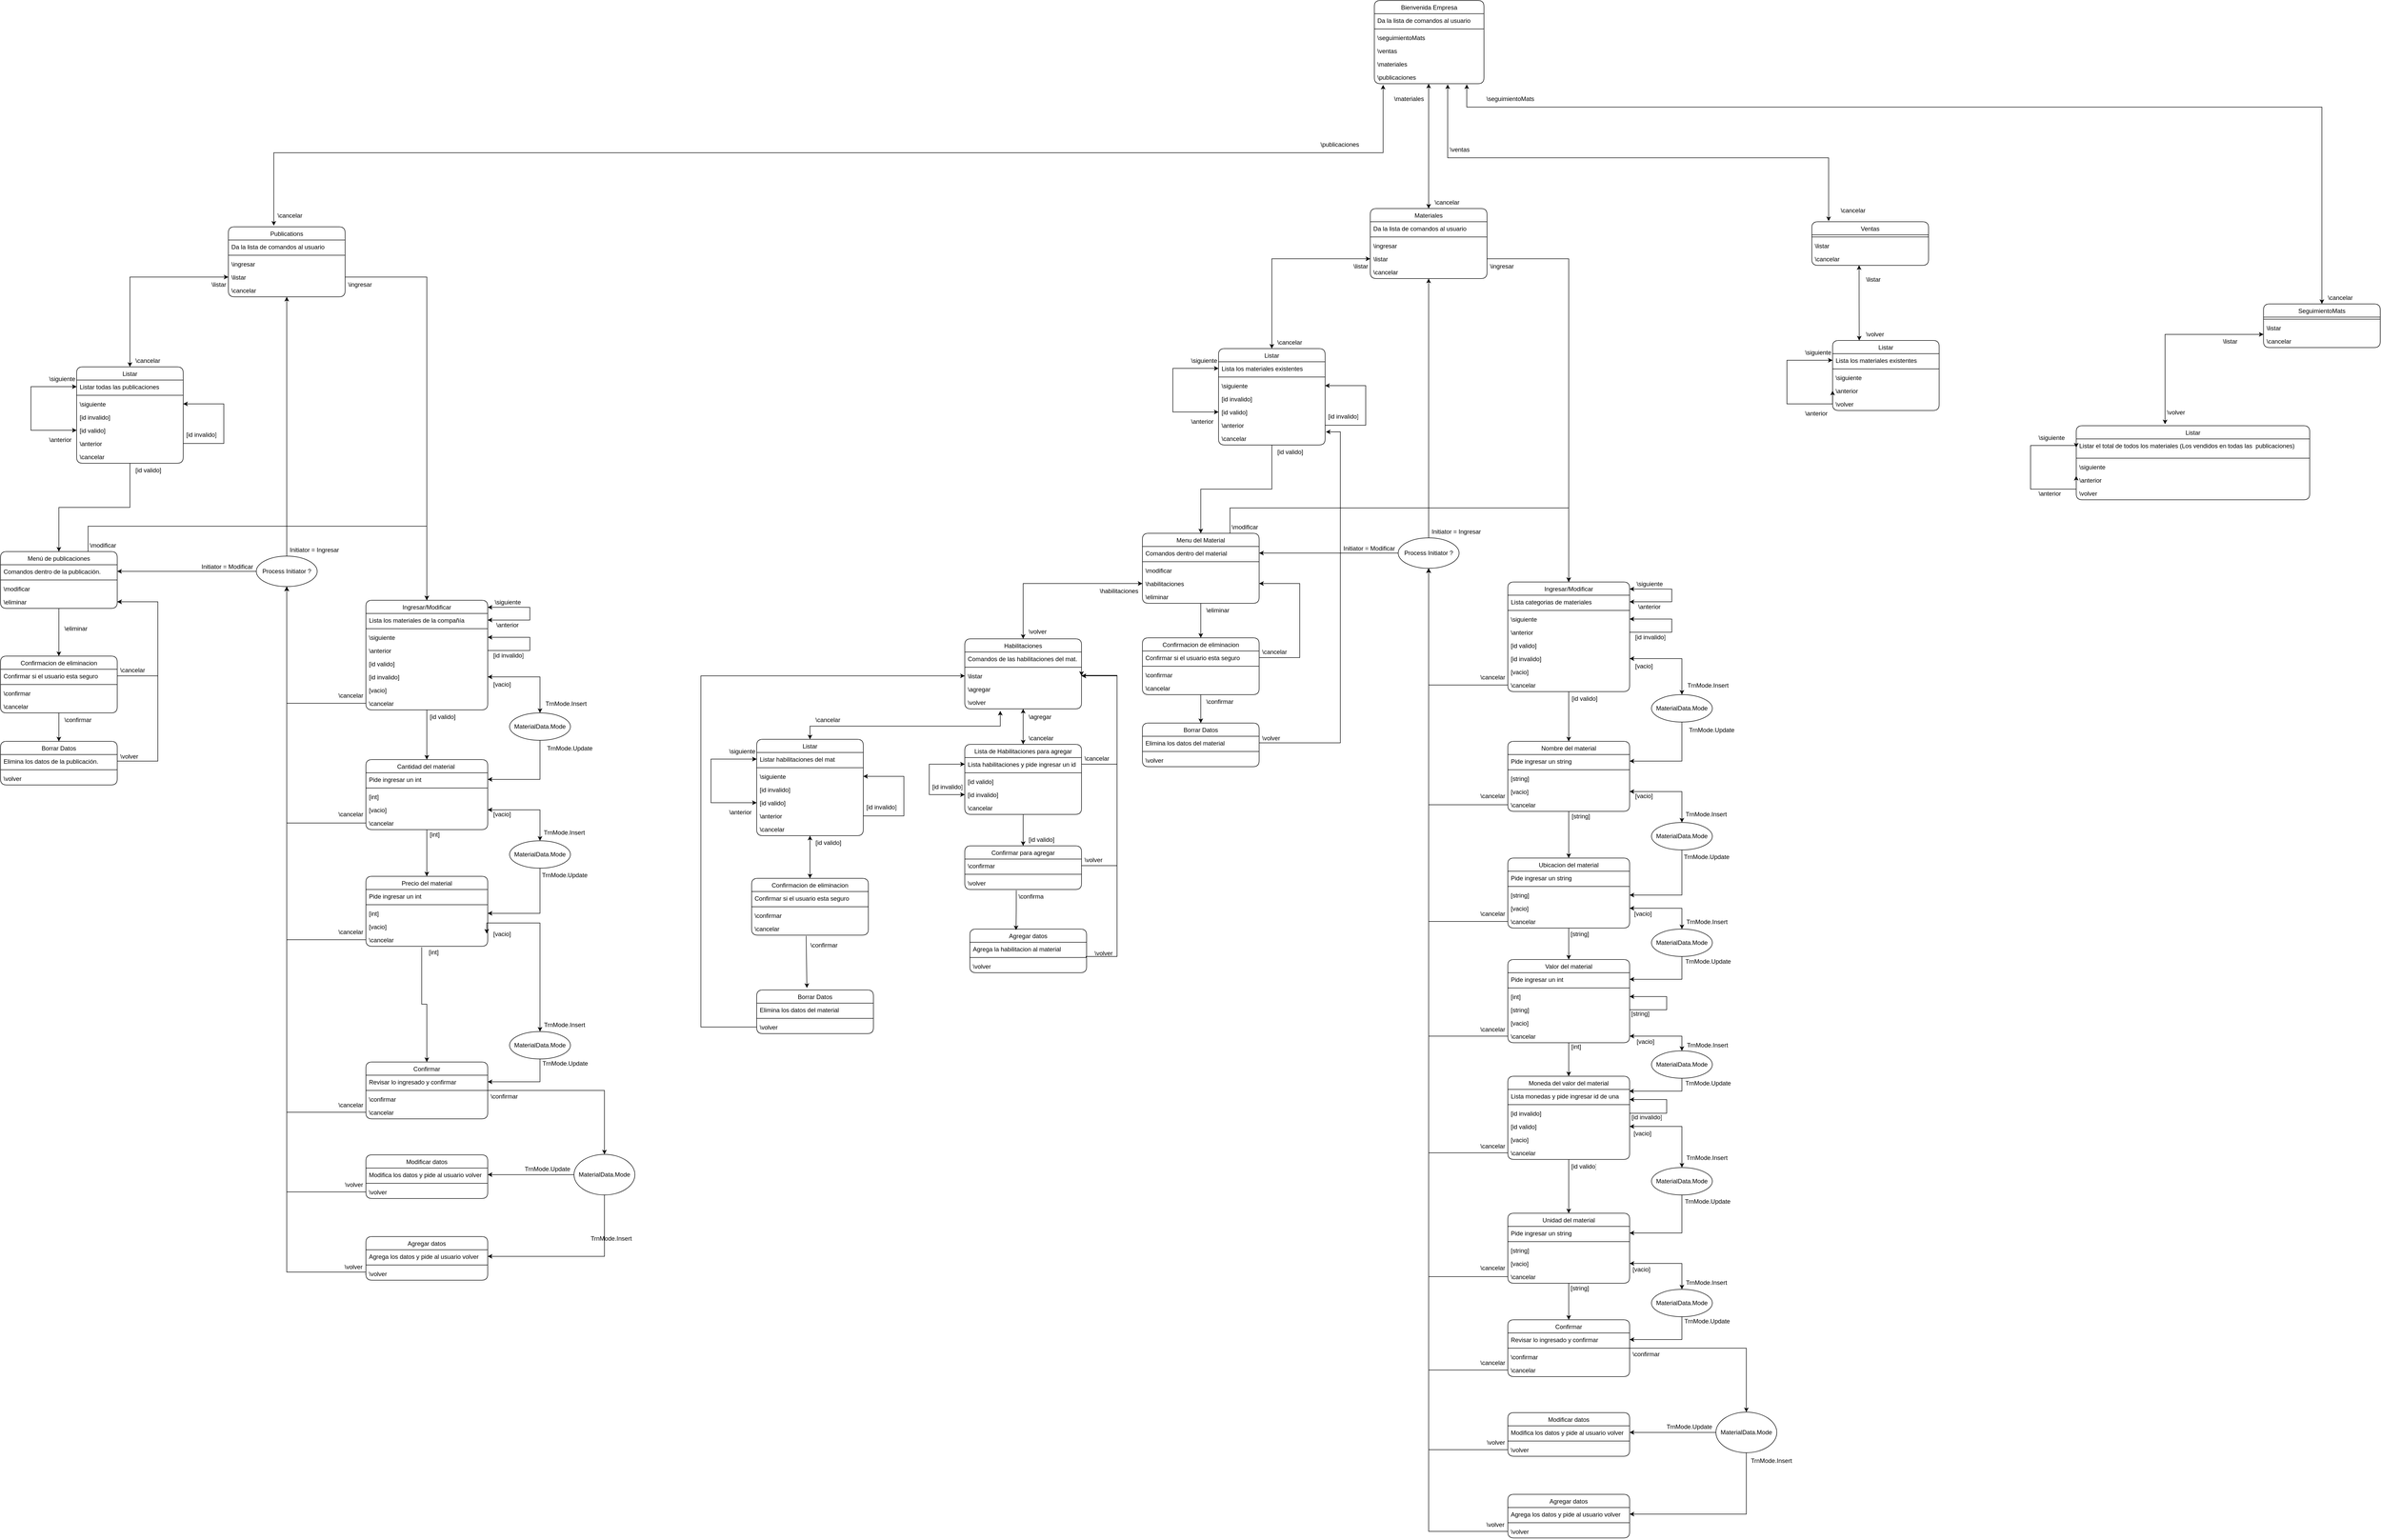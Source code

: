 <mxfile version="15.5.9" type="device"><diagram id="11qeboQ62CMkqXvBaZUC" name="Página-1"><mxGraphModel dx="3866" dy="1824" grid="1" gridSize="10" guides="1" tooltips="1" connect="1" arrows="1" fold="1" page="1" pageScale="1" pageWidth="827" pageHeight="1169" math="0" shadow="0"><root><mxCell id="0"/><mxCell id="1" parent="0"/><mxCell id="19" value="Bienvenida Empresa" style="swimlane;fontStyle=0;childLayout=stackLayout;horizontal=1;startSize=26;fillColor=none;horizontalStack=0;resizeParent=1;resizeParentMax=0;resizeLast=0;collapsible=1;marginBottom=0;rounded=1;" parent="1" vertex="1"><mxGeometry x="307" y="-410" width="216" height="164" as="geometry"/></mxCell><mxCell id="20" value="Da la lista de comandos al usuario" style="text;strokeColor=none;fillColor=none;align=left;verticalAlign=top;spacingLeft=4;spacingRight=4;overflow=hidden;rotatable=0;points=[[0,0.5],[1,0.5]];portConstraint=eastwest;" parent="19" vertex="1"><mxGeometry y="26" width="216" height="26" as="geometry"/></mxCell><mxCell id="23" value="" style="line;strokeWidth=1;fillColor=none;align=left;verticalAlign=middle;spacingTop=-1;spacingLeft=3;spacingRight=3;rotatable=0;labelPosition=right;points=[];portConstraint=eastwest;rounded=1;" parent="19" vertex="1"><mxGeometry y="52" width="216" height="8" as="geometry"/></mxCell><mxCell id="EEqXgugwATDLhKuu2ity-948" value="\seguimientoMats" style="text;strokeColor=none;fillColor=none;align=left;verticalAlign=top;spacingLeft=4;spacingRight=4;overflow=hidden;rotatable=0;points=[[0,0.5],[1,0.5]];portConstraint=eastwest;" parent="19" vertex="1"><mxGeometry y="60" width="216" height="26" as="geometry"/></mxCell><mxCell id="EEqXgugwATDLhKuu2ity-949" value="\ventas" style="text;strokeColor=none;fillColor=none;align=left;verticalAlign=top;spacingLeft=4;spacingRight=4;overflow=hidden;rotatable=0;points=[[0,0.5],[1,0.5]];portConstraint=eastwest;" parent="19" vertex="1"><mxGeometry y="86" width="216" height="26" as="geometry"/></mxCell><mxCell id="21" value="\materiales" style="text;strokeColor=none;fillColor=none;align=left;verticalAlign=top;spacingLeft=4;spacingRight=4;overflow=hidden;rotatable=0;points=[[0,0.5],[1,0.5]];portConstraint=eastwest;" parent="19" vertex="1"><mxGeometry y="112" width="216" height="26" as="geometry"/></mxCell><mxCell id="22" value="\publicaciones" style="text;strokeColor=none;fillColor=none;align=left;verticalAlign=top;spacingLeft=4;spacingRight=4;overflow=hidden;rotatable=0;points=[[0,0.5],[1,0.5]];portConstraint=eastwest;" parent="19" vertex="1"><mxGeometry y="138" width="216" height="26" as="geometry"/></mxCell><mxCell id="35" value="" style="edgeStyle=orthogonalEdgeStyle;rounded=0;orthogonalLoop=1;jettySize=auto;html=1;entryX=0.5;entryY=0;entryDx=0;entryDy=0;startArrow=classic;startFill=1;exitX=0;exitY=0.5;exitDx=0;exitDy=0;" parent="1" source="27" target="30" edge="1"><mxGeometry relative="1" as="geometry"><Array as="points"><mxPoint x="105" y="99"/></Array></mxGeometry></mxCell><mxCell id="36" value="" style="edgeStyle=orthogonalEdgeStyle;rounded=0;orthogonalLoop=1;jettySize=auto;html=1;exitX=0.5;exitY=0;exitDx=0;exitDy=0;endArrow=classic;endFill=1;startArrow=classic;startFill=1;" parent="1" source="24" target="22" edge="1"><mxGeometry relative="1" as="geometry"><mxPoint x="440" y="-50" as="targetPoint"/><Array as="points"><mxPoint x="414" y="-40"/><mxPoint x="414" y="-40"/></Array></mxGeometry></mxCell><mxCell id="212" value="" style="edgeStyle=orthogonalEdgeStyle;rounded=0;orthogonalLoop=1;jettySize=auto;html=1;startArrow=classic;startFill=1;endArrow=none;endFill=0;" parent="1" source="24" target="211" edge="1"><mxGeometry relative="1" as="geometry"/></mxCell><mxCell id="24" value="Materiales" style="swimlane;fontStyle=0;childLayout=stackLayout;horizontal=1;startSize=26;fillColor=none;horizontalStack=0;resizeParent=1;resizeParentMax=0;resizeLast=0;collapsible=1;marginBottom=0;rounded=1;" parent="1" vertex="1"><mxGeometry x="299" width="230" height="138" as="geometry"/></mxCell><mxCell id="25" value="Da la lista de comandos al usuario" style="text;strokeColor=none;fillColor=none;align=left;verticalAlign=top;spacingLeft=4;spacingRight=4;overflow=hidden;rotatable=0;points=[[0,0.5],[1,0.5]];portConstraint=eastwest;" parent="24" vertex="1"><mxGeometry y="26" width="230" height="26" as="geometry"/></mxCell><mxCell id="28" value="" style="line;strokeWidth=1;fillColor=none;align=left;verticalAlign=middle;spacingTop=-1;spacingLeft=3;spacingRight=3;rotatable=0;labelPosition=right;points=[];portConstraint=eastwest;rounded=1;" parent="24" vertex="1"><mxGeometry y="52" width="230" height="8" as="geometry"/></mxCell><mxCell id="26" value="\ingresar" style="text;strokeColor=none;fillColor=none;align=left;verticalAlign=top;spacingLeft=4;spacingRight=4;overflow=hidden;rotatable=0;points=[[0,0.5],[1,0.5]];portConstraint=eastwest;" parent="24" vertex="1"><mxGeometry y="60" width="230" height="26" as="geometry"/></mxCell><mxCell id="27" value="\listar" style="text;strokeColor=none;fillColor=none;align=left;verticalAlign=top;spacingLeft=4;spacingRight=4;overflow=hidden;rotatable=0;points=[[0,0.5],[1,0.5]];portConstraint=eastwest;" parent="24" vertex="1"><mxGeometry y="86" width="230" height="26" as="geometry"/></mxCell><mxCell id="34" value="\cancelar" style="text;strokeColor=none;fillColor=none;align=left;verticalAlign=top;spacingLeft=4;spacingRight=4;overflow=hidden;rotatable=0;points=[[0,0.5],[1,0.5]];portConstraint=eastwest;" parent="24" vertex="1"><mxGeometry y="112" width="230" height="26" as="geometry"/></mxCell><mxCell id="149" value="" style="edgeStyle=orthogonalEdgeStyle;rounded=0;orthogonalLoop=1;jettySize=auto;html=1;startArrow=none;startFill=0;endArrow=classic;endFill=1;entryX=0.5;entryY=0;entryDx=0;entryDy=0;" parent="1" source="30" target="143" edge="1"><mxGeometry relative="1" as="geometry"/></mxCell><mxCell id="30" value="Listar" style="swimlane;fontStyle=0;childLayout=stackLayout;horizontal=1;startSize=26;fillColor=none;horizontalStack=0;resizeParent=1;resizeParentMax=0;resizeLast=0;collapsible=1;marginBottom=0;rounded=1;" parent="1" vertex="1"><mxGeometry y="276" width="210" height="190" as="geometry"/></mxCell><mxCell id="31" value="Lista los materiales existentes" style="text;strokeColor=none;fillColor=none;align=left;verticalAlign=top;spacingLeft=4;spacingRight=4;overflow=hidden;rotatable=0;points=[[0,0.5],[1,0.5]];portConstraint=eastwest;" parent="30" vertex="1"><mxGeometry y="26" width="210" height="26" as="geometry"/></mxCell><mxCell id="127" value="" style="line;strokeWidth=1;fillColor=none;align=left;verticalAlign=middle;spacingTop=-1;spacingLeft=3;spacingRight=3;rotatable=0;labelPosition=right;points=[];portConstraint=eastwest;rounded=1;" parent="30" vertex="1"><mxGeometry y="52" width="210" height="8" as="geometry"/></mxCell><mxCell id="132" value="\siguiente" style="text;strokeColor=none;fillColor=none;align=left;verticalAlign=top;spacingLeft=4;spacingRight=4;overflow=hidden;rotatable=0;points=[[0,0.5],[1,0.5]];portConstraint=eastwest;" parent="30" vertex="1"><mxGeometry y="60" width="210" height="26" as="geometry"/></mxCell><mxCell id="135" value="[id invalido]" style="text;strokeColor=none;fillColor=none;align=left;verticalAlign=top;spacingLeft=4;spacingRight=4;overflow=hidden;rotatable=0;points=[[0,0.5],[1,0.5]];portConstraint=eastwest;" parent="30" vertex="1"><mxGeometry y="86" width="210" height="26" as="geometry"/></mxCell><mxCell id="134" value="[id valido]" style="text;strokeColor=none;fillColor=none;align=left;verticalAlign=top;spacingLeft=4;spacingRight=4;overflow=hidden;rotatable=0;points=[[0,0.5],[1,0.5]];portConstraint=eastwest;" parent="30" vertex="1"><mxGeometry y="112" width="210" height="26" as="geometry"/></mxCell><mxCell id="133" value="\anterior" style="text;strokeColor=none;fillColor=none;align=left;verticalAlign=top;spacingLeft=4;spacingRight=4;overflow=hidden;rotatable=0;points=[[0,0.5],[1,0.5]];portConstraint=eastwest;" parent="30" vertex="1"><mxGeometry y="138" width="210" height="26" as="geometry"/></mxCell><mxCell id="131" value="\cancelar" style="text;strokeColor=none;fillColor=none;align=left;verticalAlign=top;spacingLeft=4;spacingRight=4;overflow=hidden;rotatable=0;points=[[0,0.5],[1,0.5]];portConstraint=eastwest;" parent="30" vertex="1"><mxGeometry y="164" width="210" height="26" as="geometry"/></mxCell><mxCell id="138" value="" style="edgeStyle=orthogonalEdgeStyle;rounded=0;orthogonalLoop=1;jettySize=auto;html=1;startArrow=none;startFill=0;endArrow=classic;endFill=1;exitX=1;exitY=0.5;exitDx=0;exitDy=0;entryX=1;entryY=0.5;entryDx=0;entryDy=0;" parent="30" source="133" target="132" edge="1"><mxGeometry relative="1" as="geometry"><mxPoint x="440" y="161" as="sourcePoint"/><mxPoint x="440" y="83" as="targetPoint"/><Array as="points"><mxPoint x="290" y="151"/><mxPoint x="290" y="73"/></Array></mxGeometry></mxCell><mxCell id="140" value="" style="edgeStyle=orthogonalEdgeStyle;rounded=0;orthogonalLoop=1;jettySize=auto;html=1;entryX=0;entryY=0.5;entryDx=0;entryDy=0;startArrow=classic;startFill=1;exitX=0;exitY=0.5;exitDx=0;exitDy=0;" parent="30" source="31" target="134" edge="1"><mxGeometry relative="1" as="geometry"><mxPoint x="-150" y="36.0" as="sourcePoint"/><mxPoint x="-150" y="122" as="targetPoint"/><Array as="points"><mxPoint x="-90" y="39"/><mxPoint x="-90" y="125"/></Array></mxGeometry></mxCell><mxCell id="58" value="" style="edgeStyle=orthogonalEdgeStyle;rounded=0;orthogonalLoop=1;jettySize=auto;html=1;startArrow=none;startFill=0;endArrow=classic;endFill=1;entryX=0.5;entryY=0;entryDx=0;entryDy=0;" parent="1" source="37" target="47" edge="1"><mxGeometry relative="1" as="geometry"/></mxCell><mxCell id="37" value="Ingresar/Modificar" style="swimlane;fontStyle=0;childLayout=stackLayout;horizontal=1;startSize=26;fillColor=none;horizontalStack=0;resizeParent=1;resizeParentMax=0;resizeLast=0;collapsible=1;marginBottom=0;rounded=1;" parent="1" vertex="1"><mxGeometry x="570" y="736" width="240" height="216" as="geometry"/></mxCell><mxCell id="38" value="Lista categorias de materiales" style="text;strokeColor=none;fillColor=none;align=left;verticalAlign=top;spacingLeft=4;spacingRight=4;overflow=hidden;rotatable=0;points=[[0,0.5],[1,0.5]];portConstraint=eastwest;" parent="37" vertex="1"><mxGeometry y="26" width="240" height="26" as="geometry"/></mxCell><mxCell id="42" value="" style="line;strokeWidth=1;fillColor=none;align=left;verticalAlign=middle;spacingTop=-1;spacingLeft=3;spacingRight=3;rotatable=0;labelPosition=right;points=[];portConstraint=eastwest;rounded=1;" parent="37" vertex="1"><mxGeometry y="52" width="240" height="8" as="geometry"/></mxCell><mxCell id="39" value="\siguiente" style="text;strokeColor=none;fillColor=none;align=left;verticalAlign=top;spacingLeft=4;spacingRight=4;overflow=hidden;rotatable=0;points=[[0,0.5],[1,0.5]];portConstraint=eastwest;" parent="37" vertex="1"><mxGeometry y="60" width="240" height="26" as="geometry"/></mxCell><mxCell id="43" value="\anterior" style="text;strokeColor=none;fillColor=none;align=left;verticalAlign=top;spacingLeft=4;spacingRight=4;overflow=hidden;rotatable=0;points=[[0,0.5],[1,0.5]];portConstraint=eastwest;" parent="37" vertex="1"><mxGeometry y="86" width="240" height="26" as="geometry"/></mxCell><mxCell id="40" value="[id valido]" style="text;strokeColor=none;fillColor=none;align=left;verticalAlign=top;spacingLeft=4;spacingRight=4;overflow=hidden;rotatable=0;points=[[0,0.5],[1,0.5]];portConstraint=eastwest;" parent="37" vertex="1"><mxGeometry y="112" width="240" height="26" as="geometry"/></mxCell><mxCell id="128" value="[id invalido]" style="text;strokeColor=none;fillColor=none;align=left;verticalAlign=top;spacingLeft=4;spacingRight=4;overflow=hidden;rotatable=0;points=[[0,0.5],[1,0.5]];portConstraint=eastwest;" parent="37" vertex="1"><mxGeometry y="138" width="240" height="26" as="geometry"/></mxCell><mxCell id="316" value="[vacio]" style="text;strokeColor=none;fillColor=none;align=left;verticalAlign=top;spacingLeft=4;spacingRight=4;overflow=hidden;rotatable=0;points=[[0,0.5],[1,0.5]];portConstraint=eastwest;" parent="37" vertex="1"><mxGeometry y="164" width="240" height="26" as="geometry"/></mxCell><mxCell id="44" value="\cancelar" style="text;strokeColor=none;fillColor=none;align=left;verticalAlign=top;spacingLeft=4;spacingRight=4;overflow=hidden;rotatable=0;points=[[0,0.5],[1,0.5]];portConstraint=eastwest;" parent="37" vertex="1"><mxGeometry y="190" width="240" height="26" as="geometry"/></mxCell><mxCell id="129" value="" style="edgeStyle=orthogonalEdgeStyle;rounded=0;orthogonalLoop=1;jettySize=auto;html=1;startArrow=none;startFill=0;endArrow=classic;endFill=1;exitX=1;exitY=0.5;exitDx=0;exitDy=0;entryX=1;entryY=0.5;entryDx=0;entryDy=0;" parent="37" source="43" target="39" edge="1"><mxGeometry relative="1" as="geometry"><mxPoint x="-86" y="426" as="sourcePoint"/><mxPoint x="-86" y="366" as="targetPoint"/><Array as="points"><mxPoint x="323" y="99"/><mxPoint x="323" y="73"/></Array></mxGeometry></mxCell><mxCell id="46" value="" style="edgeStyle=orthogonalEdgeStyle;rounded=0;orthogonalLoop=1;jettySize=auto;html=1;entryX=1;entryY=0.5;entryDx=0;entryDy=0;startArrow=classic;startFill=1;exitX=1;exitY=0.064;exitDx=0;exitDy=0;exitPerimeter=0;" parent="37" source="37" target="38" edge="1"><mxGeometry relative="1" as="geometry"><mxPoint x="283" y="14" as="sourcePoint"/><mxPoint x="130" y="10" as="targetPoint"/><Array as="points"><mxPoint x="303" y="14"/><mxPoint x="323" y="14"/><mxPoint x="323" y="39"/></Array></mxGeometry></mxCell><mxCell id="41" value="" style="edgeStyle=orthogonalEdgeStyle;rounded=0;orthogonalLoop=1;jettySize=auto;html=1;entryX=0.5;entryY=0;entryDx=0;entryDy=0;startArrow=none;startFill=0;exitX=1;exitY=0.5;exitDx=0;exitDy=0;" parent="1" source="27" target="37" edge="1"><mxGeometry relative="1" as="geometry"><mxPoint x="424.0" y="358.0" as="sourcePoint"/><mxPoint x="284" y="410" as="targetPoint"/><Array as="points"><mxPoint x="690" y="99"/></Array></mxGeometry></mxCell><mxCell id="67" value="" style="edgeStyle=orthogonalEdgeStyle;rounded=0;orthogonalLoop=1;jettySize=auto;html=1;startArrow=none;startFill=0;endArrow=classic;endFill=1;entryX=0.5;entryY=0;entryDx=0;entryDy=0;" parent="1" source="47" target="62" edge="1"><mxGeometry relative="1" as="geometry"/></mxCell><mxCell id="47" value="Nombre del material" style="swimlane;fontStyle=0;childLayout=stackLayout;horizontal=1;startSize=26;fillColor=none;horizontalStack=0;resizeParent=1;resizeParentMax=0;resizeLast=0;collapsible=1;marginBottom=0;rounded=1;" parent="1" vertex="1"><mxGeometry x="570" y="1050" width="240" height="138" as="geometry"/></mxCell><mxCell id="48" value="Pide ingresar un string" style="text;strokeColor=none;fillColor=none;align=left;verticalAlign=top;spacingLeft=4;spacingRight=4;overflow=hidden;rotatable=0;points=[[0,0.5],[1,0.5]];portConstraint=eastwest;" parent="47" vertex="1"><mxGeometry y="26" width="240" height="26" as="geometry"/></mxCell><mxCell id="59" value="" style="line;strokeWidth=1;fillColor=none;align=left;verticalAlign=middle;spacingTop=-1;spacingLeft=3;spacingRight=3;rotatable=0;labelPosition=right;points=[];portConstraint=eastwest;rounded=1;" parent="47" vertex="1"><mxGeometry y="52" width="240" height="8" as="geometry"/></mxCell><mxCell id="49" value="[string]" style="text;strokeColor=none;fillColor=none;align=left;verticalAlign=top;spacingLeft=4;spacingRight=4;overflow=hidden;rotatable=0;points=[[0,0.5],[1,0.5]];portConstraint=eastwest;" parent="47" vertex="1"><mxGeometry y="60" width="240" height="26" as="geometry"/></mxCell><mxCell id="324" value="[vacio]" style="text;strokeColor=none;fillColor=none;align=left;verticalAlign=top;spacingLeft=4;spacingRight=4;overflow=hidden;rotatable=0;points=[[0,0.5],[1,0.5]];portConstraint=eastwest;" parent="47" vertex="1"><mxGeometry y="86" width="240" height="26" as="geometry"/></mxCell><mxCell id="50" value="\cancelar" style="text;strokeColor=none;fillColor=none;align=left;verticalAlign=top;spacingLeft=4;spacingRight=4;overflow=hidden;rotatable=0;points=[[0,0.5],[1,0.5]];portConstraint=eastwest;" parent="47" vertex="1"><mxGeometry y="112" width="240" height="26" as="geometry"/></mxCell><mxCell id="51" value="\ingresar" style="text;strokeColor=none;fillColor=none;align=left;verticalAlign=top;spacingLeft=4;spacingRight=4;overflow=hidden;rotatable=0;points=[[0,0.5],[1,0.5]];portConstraint=eastwest;rounded=1;" parent="1" vertex="1"><mxGeometry x="529" y="100" width="100" height="26" as="geometry"/></mxCell><mxCell id="52" value="\listar" style="text;strokeColor=none;fillColor=none;align=left;verticalAlign=top;spacingLeft=4;spacingRight=4;overflow=hidden;rotatable=0;points=[[0,0.5],[1,0.5]];portConstraint=eastwest;rounded=1;" parent="1" vertex="1"><mxGeometry x="260" y="100" width="100" height="26" as="geometry"/></mxCell><mxCell id="54" value="\siguiente" style="text;strokeColor=none;fillColor=none;align=left;verticalAlign=top;spacingLeft=4;spacingRight=4;overflow=hidden;rotatable=0;points=[[0,0.5],[1,0.5]];portConstraint=eastwest;rounded=1;" parent="1" vertex="1"><mxGeometry x="818" y="726" width="100" height="26" as="geometry"/></mxCell><mxCell id="55" value="\anterior" style="text;strokeColor=none;fillColor=none;align=left;verticalAlign=top;spacingLeft=4;spacingRight=4;overflow=hidden;rotatable=0;points=[[0,0.5],[1,0.5]];portConstraint=eastwest;rounded=1;" parent="1" vertex="1"><mxGeometry x="821" y="771" width="100" height="26" as="geometry"/></mxCell><mxCell id="56" value="\cancelar" style="text;strokeColor=none;fillColor=none;align=left;verticalAlign=top;spacingLeft=4;spacingRight=4;overflow=hidden;rotatable=0;points=[[0,0.5],[1,0.5]];portConstraint=eastwest;rounded=1;" parent="1" vertex="1"><mxGeometry x="420" y="-26" width="100" height="26" as="geometry"/></mxCell><mxCell id="57" value="\materiales" style="text;strokeColor=none;fillColor=none;align=left;verticalAlign=top;spacingLeft=4;spacingRight=4;overflow=hidden;rotatable=0;points=[[0,0.5],[1,0.5]];portConstraint=eastwest;rounded=1;" parent="1" vertex="1"><mxGeometry x="340" y="-230" width="100" height="26" as="geometry"/></mxCell><mxCell id="61" value="\cancelar" style="text;strokeColor=none;fillColor=none;align=left;verticalAlign=top;spacingLeft=4;spacingRight=4;overflow=hidden;rotatable=0;points=[[0,0.5],[1,0.5]];portConstraint=eastwest;rounded=1;" parent="1" vertex="1"><mxGeometry x="510" y="1144" width="100" height="26" as="geometry"/></mxCell><mxCell id="77" value="" style="edgeStyle=orthogonalEdgeStyle;rounded=0;orthogonalLoop=1;jettySize=auto;html=1;startArrow=none;startFill=0;endArrow=classic;endFill=1;entryX=0.5;entryY=0;entryDx=0;entryDy=0;" parent="1" source="62" target="72" edge="1"><mxGeometry relative="1" as="geometry"/></mxCell><mxCell id="62" value="Ubicacion del material" style="swimlane;fontStyle=0;childLayout=stackLayout;horizontal=1;startSize=26;fillColor=none;horizontalStack=0;resizeParent=1;resizeParentMax=0;resizeLast=0;collapsible=1;marginBottom=0;rounded=1;" parent="1" vertex="1"><mxGeometry x="570" y="1280" width="240" height="138" as="geometry"/></mxCell><mxCell id="63" value="Pide ingresar un string" style="text;strokeColor=none;fillColor=none;align=left;verticalAlign=top;spacingLeft=4;spacingRight=4;overflow=hidden;rotatable=0;points=[[0,0.5],[1,0.5]];portConstraint=eastwest;" parent="62" vertex="1"><mxGeometry y="26" width="240" height="26" as="geometry"/></mxCell><mxCell id="64" value="" style="line;strokeWidth=1;fillColor=none;align=left;verticalAlign=middle;spacingTop=-1;spacingLeft=3;spacingRight=3;rotatable=0;labelPosition=right;points=[];portConstraint=eastwest;rounded=1;" parent="62" vertex="1"><mxGeometry y="52" width="240" height="8" as="geometry"/></mxCell><mxCell id="65" value="[string]" style="text;strokeColor=none;fillColor=none;align=left;verticalAlign=top;spacingLeft=4;spacingRight=4;overflow=hidden;rotatable=0;points=[[0,0.5],[1,0.5]];portConstraint=eastwest;" parent="62" vertex="1"><mxGeometry y="60" width="240" height="26" as="geometry"/></mxCell><mxCell id="330" value="[vacio]" style="text;strokeColor=none;fillColor=none;align=left;verticalAlign=top;spacingLeft=4;spacingRight=4;overflow=hidden;rotatable=0;points=[[0,0.5],[1,0.5]];portConstraint=eastwest;" parent="62" vertex="1"><mxGeometry y="86" width="240" height="26" as="geometry"/></mxCell><mxCell id="66" value="\cancelar" style="text;strokeColor=none;fillColor=none;align=left;verticalAlign=top;spacingLeft=4;spacingRight=4;overflow=hidden;rotatable=0;points=[[0,0.5],[1,0.5]];portConstraint=eastwest;" parent="62" vertex="1"><mxGeometry y="112" width="240" height="26" as="geometry"/></mxCell><mxCell id="69" value="\cancelar" style="text;strokeColor=none;fillColor=none;align=left;verticalAlign=top;spacingLeft=4;spacingRight=4;overflow=hidden;rotatable=0;points=[[0,0.5],[1,0.5]];portConstraint=eastwest;rounded=1;" parent="1" vertex="1"><mxGeometry x="510" y="1376" width="100" height="26" as="geometry"/></mxCell><mxCell id="70" value="[id valido]" style="text;strokeColor=none;fillColor=none;align=left;verticalAlign=top;spacingLeft=4;spacingRight=4;overflow=hidden;rotatable=0;points=[[0,0.5],[1,0.5]];portConstraint=eastwest;rounded=1;" parent="1" vertex="1"><mxGeometry x="690" y="952" width="150" height="26" as="geometry"/></mxCell><mxCell id="71" value="[string]" style="text;strokeColor=none;fillColor=none;align=left;verticalAlign=top;spacingLeft=4;spacingRight=4;overflow=hidden;rotatable=0;points=[[0,0.5],[1,0.5]];portConstraint=eastwest;rounded=1;" parent="1" vertex="1"><mxGeometry x="690" y="1184" width="190" height="26" as="geometry"/></mxCell><mxCell id="87" value="" style="edgeStyle=orthogonalEdgeStyle;rounded=0;orthogonalLoop=1;jettySize=auto;html=1;startArrow=none;startFill=0;endArrow=classic;endFill=1;entryX=0.5;entryY=0;entryDx=0;entryDy=0;" parent="1" source="72" target="81" edge="1"><mxGeometry relative="1" as="geometry"/></mxCell><mxCell id="72" value="Valor del material" style="swimlane;fontStyle=0;childLayout=stackLayout;horizontal=1;startSize=26;fillColor=none;horizontalStack=0;resizeParent=1;resizeParentMax=0;resizeLast=0;collapsible=1;marginBottom=0;rounded=1;" parent="1" vertex="1"><mxGeometry x="570" y="1480" width="240" height="164" as="geometry"/></mxCell><mxCell id="73" value="Pide ingresar un int" style="text;strokeColor=none;fillColor=none;align=left;verticalAlign=top;spacingLeft=4;spacingRight=4;overflow=hidden;rotatable=0;points=[[0,0.5],[1,0.5]];portConstraint=eastwest;" parent="72" vertex="1"><mxGeometry y="26" width="240" height="26" as="geometry"/></mxCell><mxCell id="74" value="" style="line;strokeWidth=1;fillColor=none;align=left;verticalAlign=middle;spacingTop=-1;spacingLeft=3;spacingRight=3;rotatable=0;labelPosition=right;points=[];portConstraint=eastwest;rounded=1;" parent="72" vertex="1"><mxGeometry y="52" width="240" height="8" as="geometry"/></mxCell><mxCell id="75" value="[int]" style="text;strokeColor=none;fillColor=none;align=left;verticalAlign=top;spacingLeft=4;spacingRight=4;overflow=hidden;rotatable=0;points=[[0,0.5],[1,0.5]];portConstraint=eastwest;" parent="72" vertex="1"><mxGeometry y="60" width="240" height="26" as="geometry"/></mxCell><mxCell id="86" value="[string]" style="text;strokeColor=none;fillColor=none;align=left;verticalAlign=top;spacingLeft=4;spacingRight=4;overflow=hidden;rotatable=0;points=[[0,0.5],[1,0.5]];portConstraint=eastwest;" parent="72" vertex="1"><mxGeometry y="86" width="240" height="26" as="geometry"/></mxCell><mxCell id="336" value="[vacio]" style="text;strokeColor=none;fillColor=none;align=left;verticalAlign=top;spacingLeft=4;spacingRight=4;overflow=hidden;rotatable=0;points=[[0,0.5],[1,0.5]];portConstraint=eastwest;" parent="72" vertex="1"><mxGeometry y="112" width="240" height="26" as="geometry"/></mxCell><mxCell id="76" value="\cancelar" style="text;strokeColor=none;fillColor=none;align=left;verticalAlign=top;spacingLeft=4;spacingRight=4;overflow=hidden;rotatable=0;points=[[0,0.5],[1,0.5]];portConstraint=eastwest;" parent="72" vertex="1"><mxGeometry y="138" width="240" height="26" as="geometry"/></mxCell><mxCell id="331" style="edgeStyle=orthogonalEdgeStyle;rounded=0;orthogonalLoop=1;jettySize=auto;html=1;startArrow=none;startFill=0;entryX=1;entryY=0.5;entryDx=0;entryDy=0;exitX=1;exitY=0.5;exitDx=0;exitDy=0;" parent="72" source="86" target="75" edge="1"><mxGeometry relative="1" as="geometry"><mxPoint x="273" as="targetPoint"/><Array as="points"><mxPoint x="313" y="99"/><mxPoint x="313" y="73"/></Array></mxGeometry></mxCell><mxCell id="78" value="[string]" style="text;strokeColor=none;fillColor=none;align=left;verticalAlign=top;spacingLeft=4;spacingRight=4;overflow=hidden;rotatable=0;points=[[0,0.5],[1,0.5]];portConstraint=eastwest;rounded=1;" parent="1" vertex="1"><mxGeometry x="688" y="1416" width="200" height="26" as="geometry"/></mxCell><mxCell id="80" value="\cancelar" style="text;strokeColor=none;fillColor=none;align=left;verticalAlign=top;spacingLeft=4;spacingRight=4;overflow=hidden;rotatable=0;points=[[0,0.5],[1,0.5]];portConstraint=eastwest;rounded=1;" parent="1" vertex="1"><mxGeometry x="510" y="1604" width="100" height="26" as="geometry"/></mxCell><mxCell id="103" value="" style="edgeStyle=orthogonalEdgeStyle;rounded=0;orthogonalLoop=1;jettySize=auto;html=1;startArrow=none;startFill=0;endArrow=classic;endFill=1;entryX=0.5;entryY=0;entryDx=0;entryDy=0;" parent="1" source="81" target="96" edge="1"><mxGeometry relative="1" as="geometry"/></mxCell><mxCell id="81" value="Moneda del valor del material" style="swimlane;fontStyle=0;childLayout=stackLayout;horizontal=1;startSize=26;fillColor=none;horizontalStack=0;resizeParent=1;resizeParentMax=0;resizeLast=0;collapsible=1;marginBottom=0;rounded=1;" parent="1" vertex="1"><mxGeometry x="570" y="1710" width="240" height="164" as="geometry"/></mxCell><mxCell id="82" value="Lista monedas y pide ingresar id de una" style="text;strokeColor=none;fillColor=none;align=left;verticalAlign=top;spacingLeft=4;spacingRight=4;overflow=hidden;rotatable=0;points=[[0,0.5],[1,0.5]];portConstraint=eastwest;" parent="81" vertex="1"><mxGeometry y="26" width="240" height="26" as="geometry"/></mxCell><mxCell id="83" value="" style="line;strokeWidth=1;fillColor=none;align=left;verticalAlign=middle;spacingTop=-1;spacingLeft=3;spacingRight=3;rotatable=0;labelPosition=right;points=[];portConstraint=eastwest;rounded=1;" parent="81" vertex="1"><mxGeometry y="52" width="240" height="8" as="geometry"/></mxCell><mxCell id="84" value="[id invalido]" style="text;strokeColor=none;fillColor=none;align=left;verticalAlign=top;spacingLeft=4;spacingRight=4;overflow=hidden;rotatable=0;points=[[0,0.5],[1,0.5]];portConstraint=eastwest;" parent="81" vertex="1"><mxGeometry y="60" width="240" height="26" as="geometry"/></mxCell><mxCell id="92" value="[id valido]" style="text;strokeColor=none;fillColor=none;align=left;verticalAlign=top;spacingLeft=4;spacingRight=4;overflow=hidden;rotatable=0;points=[[0,0.5],[1,0.5]];portConstraint=eastwest;" parent="81" vertex="1"><mxGeometry y="86" width="240" height="26" as="geometry"/></mxCell><mxCell id="351" value="[vacio]" style="text;strokeColor=none;fillColor=none;align=left;verticalAlign=top;spacingLeft=4;spacingRight=4;overflow=hidden;rotatable=0;points=[[0,0.5],[1,0.5]];portConstraint=eastwest;" parent="81" vertex="1"><mxGeometry y="112" width="240" height="26" as="geometry"/></mxCell><mxCell id="85" value="\cancelar" style="text;strokeColor=none;fillColor=none;align=left;verticalAlign=top;spacingLeft=4;spacingRight=4;overflow=hidden;rotatable=0;points=[[0,0.5],[1,0.5]];portConstraint=eastwest;" parent="81" vertex="1"><mxGeometry y="138" width="240" height="26" as="geometry"/></mxCell><mxCell id="335" style="edgeStyle=orthogonalEdgeStyle;rounded=0;orthogonalLoop=1;jettySize=auto;html=1;exitX=1;exitY=0.5;exitDx=0;exitDy=0;startArrow=none;startFill=0;entryX=1;entryY=0.752;entryDx=0;entryDy=0;entryPerimeter=0;" parent="81" source="84" target="82" edge="1"><mxGeometry relative="1" as="geometry"><mxPoint x="343" y="50" as="targetPoint"/><Array as="points"><mxPoint x="313" y="73"/><mxPoint x="313" y="46"/><mxPoint x="240" y="46"/></Array></mxGeometry></mxCell><mxCell id="88" value="[int]" style="text;strokeColor=none;fillColor=none;align=left;verticalAlign=top;spacingLeft=4;spacingRight=4;overflow=hidden;rotatable=0;points=[[0,0.5],[1,0.5]];portConstraint=eastwest;rounded=1;" parent="1" vertex="1"><mxGeometry x="689" y="1638" width="200" height="26" as="geometry"/></mxCell><mxCell id="90" value="[string]" style="text;strokeColor=none;fillColor=none;align=left;verticalAlign=top;spacingLeft=4;spacingRight=4;overflow=hidden;rotatable=0;points=[[0,0.5],[1,0.5]];portConstraint=eastwest;rounded=1;" parent="1" vertex="1"><mxGeometry x="807" y="1573" width="50" height="26" as="geometry"/></mxCell><mxCell id="94" value="[id invalido]" style="text;strokeColor=none;fillColor=none;align=left;verticalAlign=top;spacingLeft=4;spacingRight=4;overflow=hidden;rotatable=0;points=[[0,0.5],[1,0.5]];portConstraint=eastwest;" parent="1" vertex="1"><mxGeometry x="808" y="1777" width="70" height="26" as="geometry"/></mxCell><mxCell id="95" value="\cancelar" style="text;strokeColor=none;fillColor=none;align=left;verticalAlign=top;spacingLeft=4;spacingRight=4;overflow=hidden;rotatable=0;points=[[0,0.5],[1,0.5]];portConstraint=eastwest;rounded=1;" parent="1" vertex="1"><mxGeometry x="510" y="1834" width="100" height="26" as="geometry"/></mxCell><mxCell id="112" value="" style="edgeStyle=orthogonalEdgeStyle;rounded=0;orthogonalLoop=1;jettySize=auto;html=1;startArrow=none;startFill=0;endArrow=classic;endFill=1;entryX=0.5;entryY=0;entryDx=0;entryDy=0;" parent="1" source="96" target="107" edge="1"><mxGeometry relative="1" as="geometry"/></mxCell><mxCell id="96" value="Unidad del material" style="swimlane;fontStyle=0;childLayout=stackLayout;horizontal=1;startSize=26;fillColor=none;horizontalStack=0;resizeParent=1;resizeParentMax=0;resizeLast=0;collapsible=1;marginBottom=0;rounded=1;" parent="1" vertex="1"><mxGeometry x="570" y="1980" width="240" height="138" as="geometry"/></mxCell><mxCell id="97" value="Pide ingresar un string" style="text;strokeColor=none;fillColor=none;align=left;verticalAlign=top;spacingLeft=4;spacingRight=4;overflow=hidden;rotatable=0;points=[[0,0.5],[1,0.5]];portConstraint=eastwest;" parent="96" vertex="1"><mxGeometry y="26" width="240" height="26" as="geometry"/></mxCell><mxCell id="98" value="" style="line;strokeWidth=1;fillColor=none;align=left;verticalAlign=middle;spacingTop=-1;spacingLeft=3;spacingRight=3;rotatable=0;labelPosition=right;points=[];portConstraint=eastwest;rounded=1;" parent="96" vertex="1"><mxGeometry y="52" width="240" height="8" as="geometry"/></mxCell><mxCell id="100" value="[string]" style="text;strokeColor=none;fillColor=none;align=left;verticalAlign=top;spacingLeft=4;spacingRight=4;overflow=hidden;rotatable=0;points=[[0,0.5],[1,0.5]];portConstraint=eastwest;" parent="96" vertex="1"><mxGeometry y="60" width="240" height="26" as="geometry"/></mxCell><mxCell id="354" value="[vacio]" style="text;strokeColor=none;fillColor=none;align=left;verticalAlign=top;spacingLeft=4;spacingRight=4;overflow=hidden;rotatable=0;points=[[0,0.5],[1,0.5]];portConstraint=eastwest;" parent="96" vertex="1"><mxGeometry y="86" width="240" height="26" as="geometry"/></mxCell><mxCell id="101" value="\cancelar" style="text;strokeColor=none;fillColor=none;align=left;verticalAlign=top;spacingLeft=4;spacingRight=4;overflow=hidden;rotatable=0;points=[[0,0.5],[1,0.5]];portConstraint=eastwest;" parent="96" vertex="1"><mxGeometry y="112" width="240" height="26" as="geometry"/></mxCell><mxCell id="104" value="[id valido]" style="text;strokeColor=none;fillColor=none;align=left;verticalAlign=top;spacingLeft=4;spacingRight=4;overflow=hidden;rotatable=0;points=[[0,0.5],[1,0.5]];portConstraint=eastwest;" parent="1" vertex="1"><mxGeometry x="689" y="1874" width="60" height="26" as="geometry"/></mxCell><mxCell id="106" value="\cancelar" style="text;strokeColor=none;fillColor=none;align=left;verticalAlign=top;spacingLeft=4;spacingRight=4;overflow=hidden;rotatable=0;points=[[0,0.5],[1,0.5]];portConstraint=eastwest;rounded=1;" parent="1" vertex="1"><mxGeometry x="510" y="2074" width="100" height="26" as="geometry"/></mxCell><mxCell id="231" value="" style="edgeStyle=orthogonalEdgeStyle;rounded=0;orthogonalLoop=1;jettySize=auto;html=1;startArrow=none;startFill=0;endArrow=classic;endFill=1;entryX=0.5;entryY=0;entryDx=0;entryDy=0;" parent="1" source="107" target="239" edge="1"><mxGeometry relative="1" as="geometry"><mxPoint x="1030" y="2360" as="targetPoint"/></mxGeometry></mxCell><mxCell id="107" value="Confirmar" style="swimlane;fontStyle=0;childLayout=stackLayout;horizontal=1;startSize=26;fillColor=none;horizontalStack=0;resizeParent=1;resizeParentMax=0;resizeLast=0;collapsible=1;marginBottom=0;rounded=1;" parent="1" vertex="1"><mxGeometry x="570" y="2190" width="240" height="112" as="geometry"/></mxCell><mxCell id="108" value="Revisar lo ingresado y confirmar" style="text;strokeColor=none;fillColor=none;align=left;verticalAlign=top;spacingLeft=4;spacingRight=4;overflow=hidden;rotatable=0;points=[[0,0.5],[1,0.5]];portConstraint=eastwest;" parent="107" vertex="1"><mxGeometry y="26" width="240" height="26" as="geometry"/></mxCell><mxCell id="109" value="" style="line;strokeWidth=1;fillColor=none;align=left;verticalAlign=middle;spacingTop=-1;spacingLeft=3;spacingRight=3;rotatable=0;labelPosition=right;points=[];portConstraint=eastwest;rounded=1;" parent="107" vertex="1"><mxGeometry y="52" width="240" height="8" as="geometry"/></mxCell><mxCell id="110" value="\confirmar" style="text;strokeColor=none;fillColor=none;align=left;verticalAlign=top;spacingLeft=4;spacingRight=4;overflow=hidden;rotatable=0;points=[[0,0.5],[1,0.5]];portConstraint=eastwest;" parent="107" vertex="1"><mxGeometry y="60" width="240" height="26" as="geometry"/></mxCell><mxCell id="111" value="\cancelar" style="text;strokeColor=none;fillColor=none;align=left;verticalAlign=top;spacingLeft=4;spacingRight=4;overflow=hidden;rotatable=0;points=[[0,0.5],[1,0.5]];portConstraint=eastwest;" parent="107" vertex="1"><mxGeometry y="86" width="240" height="26" as="geometry"/></mxCell><mxCell id="114" value="[string]" style="text;strokeColor=none;fillColor=none;align=left;verticalAlign=top;spacingLeft=4;spacingRight=4;overflow=hidden;rotatable=0;points=[[0,0.5],[1,0.5]];portConstraint=eastwest;" parent="1" vertex="1"><mxGeometry x="688" y="2114" width="50" height="26" as="geometry"/></mxCell><mxCell id="115" value="Agregar datos" style="swimlane;fontStyle=0;childLayout=stackLayout;horizontal=1;startSize=26;fillColor=none;horizontalStack=0;resizeParent=1;resizeParentMax=0;resizeLast=0;collapsible=1;marginBottom=0;rounded=1;" parent="1" vertex="1"><mxGeometry x="570" y="2534" width="240" height="86" as="geometry"/></mxCell><mxCell id="116" value="Agrega los datos y pide al usuario volver" style="text;strokeColor=none;fillColor=none;align=left;verticalAlign=top;spacingLeft=4;spacingRight=4;overflow=hidden;rotatable=0;points=[[0,0.5],[1,0.5]];portConstraint=eastwest;" parent="115" vertex="1"><mxGeometry y="26" width="240" height="26" as="geometry"/></mxCell><mxCell id="117" value="" style="line;strokeWidth=1;fillColor=none;align=left;verticalAlign=middle;spacingTop=-1;spacingLeft=3;spacingRight=3;rotatable=0;labelPosition=right;points=[];portConstraint=eastwest;rounded=1;" parent="115" vertex="1"><mxGeometry y="52" width="240" height="8" as="geometry"/></mxCell><mxCell id="118" value="\volver" style="text;strokeColor=none;fillColor=none;align=left;verticalAlign=top;spacingLeft=4;spacingRight=4;overflow=hidden;rotatable=0;points=[[0,0.5],[1,0.5]];portConstraint=eastwest;" parent="115" vertex="1"><mxGeometry y="60" width="240" height="26" as="geometry"/></mxCell><mxCell id="121" value="\confirmar" style="text;strokeColor=none;fillColor=none;align=left;verticalAlign=top;spacingLeft=4;spacingRight=4;overflow=hidden;rotatable=0;points=[[0,0.5],[1,0.5]];portConstraint=eastwest;" parent="1" vertex="1"><mxGeometry x="810" y="2244" width="80" height="26" as="geometry"/></mxCell><mxCell id="124" value="\cancelar" style="text;strokeColor=none;fillColor=none;align=left;verticalAlign=top;spacingLeft=4;spacingRight=4;overflow=hidden;rotatable=0;points=[[0,0.5],[1,0.5]];portConstraint=eastwest;rounded=1;" parent="1" vertex="1"><mxGeometry x="510" y="2261" width="100" height="26" as="geometry"/></mxCell><mxCell id="125" value="\volver" style="text;strokeColor=none;fillColor=none;align=left;verticalAlign=top;spacingLeft=4;spacingRight=4;overflow=hidden;rotatable=0;points=[[0,0.5],[1,0.5]];portConstraint=eastwest;rounded=1;" parent="1" vertex="1"><mxGeometry x="522" y="2580" width="100" height="26" as="geometry"/></mxCell><mxCell id="130" value="[id invalido]" style="text;strokeColor=none;fillColor=none;align=left;verticalAlign=top;spacingLeft=4;spacingRight=4;overflow=hidden;rotatable=0;points=[[0,0.5],[1,0.5]];portConstraint=eastwest;" parent="1" vertex="1"><mxGeometry x="815" y="831" width="70" height="26" as="geometry"/></mxCell><mxCell id="137" value="\cancelar" style="text;strokeColor=none;fillColor=none;align=left;verticalAlign=top;spacingLeft=4;spacingRight=4;overflow=hidden;rotatable=0;points=[[0,0.5],[1,0.5]];portConstraint=eastwest;rounded=1;" parent="1" vertex="1"><mxGeometry x="110" y="250" width="100" height="26" as="geometry"/></mxCell><mxCell id="139" value="[id invalido]" style="text;strokeColor=none;fillColor=none;align=left;verticalAlign=top;spacingLeft=4;spacingRight=4;overflow=hidden;rotatable=0;points=[[0,0.5],[1,0.5]];portConstraint=eastwest;" parent="1" vertex="1"><mxGeometry x="210" y="396" width="70" height="26" as="geometry"/></mxCell><mxCell id="141" value="\siguiente" style="text;strokeColor=none;fillColor=none;align=left;verticalAlign=top;spacingLeft=4;spacingRight=4;overflow=hidden;rotatable=0;points=[[0,0.5],[1,0.5]];portConstraint=eastwest;rounded=1;" parent="1" vertex="1"><mxGeometry x="-60" y="286" width="100" height="26" as="geometry"/></mxCell><mxCell id="142" value="\anterior" style="text;strokeColor=none;fillColor=none;align=left;verticalAlign=top;spacingLeft=4;spacingRight=4;overflow=hidden;rotatable=0;points=[[0,0.5],[1,0.5]];portConstraint=eastwest;rounded=1;" parent="1" vertex="1"><mxGeometry x="-60" y="406" width="100" height="26" as="geometry"/></mxCell><mxCell id="163" value="" style="edgeStyle=orthogonalEdgeStyle;rounded=0;orthogonalLoop=1;jettySize=auto;html=1;startArrow=none;startFill=0;endArrow=classic;endFill=1;entryX=0.5;entryY=0;entryDx=0;entryDy=0;" parent="1" source="143" target="150" edge="1"><mxGeometry relative="1" as="geometry"/></mxCell><mxCell id="246" style="edgeStyle=orthogonalEdgeStyle;rounded=0;orthogonalLoop=1;jettySize=auto;html=1;exitX=0.75;exitY=0;exitDx=0;exitDy=0;startArrow=none;startFill=0;endArrow=classic;endFill=1;entryX=0.5;entryY=0;entryDx=0;entryDy=0;" parent="1" source="143" target="37" edge="1"><mxGeometry relative="1" as="geometry"><mxPoint x="660" y="540" as="targetPoint"/><Array as="points"><mxPoint x="23" y="590"/><mxPoint x="690" y="590"/></Array></mxGeometry></mxCell><mxCell id="143" value="Menu del Material" style="swimlane;fontStyle=0;childLayout=stackLayout;horizontal=1;startSize=26;fillColor=none;horizontalStack=0;resizeParent=1;resizeParentMax=0;resizeLast=0;collapsible=1;marginBottom=0;rounded=1;" parent="1" vertex="1"><mxGeometry x="-150" y="640" width="230" height="138" as="geometry"/></mxCell><mxCell id="144" value="Comandos dentro del material" style="text;strokeColor=none;fillColor=none;align=left;verticalAlign=top;spacingLeft=4;spacingRight=4;overflow=hidden;rotatable=0;points=[[0,0.5],[1,0.5]];portConstraint=eastwest;" parent="143" vertex="1"><mxGeometry y="26" width="230" height="26" as="geometry"/></mxCell><mxCell id="145" value="" style="line;strokeWidth=1;fillColor=none;align=left;verticalAlign=middle;spacingTop=-1;spacingLeft=3;spacingRight=3;rotatable=0;labelPosition=right;points=[];portConstraint=eastwest;rounded=1;" parent="143" vertex="1"><mxGeometry y="52" width="230" height="8" as="geometry"/></mxCell><mxCell id="146" value="\modificar" style="text;strokeColor=none;fillColor=none;align=left;verticalAlign=top;spacingLeft=4;spacingRight=4;overflow=hidden;rotatable=0;points=[[0,0.5],[1,0.5]];portConstraint=eastwest;" parent="143" vertex="1"><mxGeometry y="60" width="230" height="26" as="geometry"/></mxCell><mxCell id="147" value="\habilitaciones" style="text;strokeColor=none;fillColor=none;align=left;verticalAlign=top;spacingLeft=4;spacingRight=4;overflow=hidden;rotatable=0;points=[[0,0.5],[1,0.5]];portConstraint=eastwest;" parent="143" vertex="1"><mxGeometry y="86" width="230" height="26" as="geometry"/></mxCell><mxCell id="148" value="\eliminar" style="text;strokeColor=none;fillColor=none;align=left;verticalAlign=top;spacingLeft=4;spacingRight=4;overflow=hidden;rotatable=0;points=[[0,0.5],[1,0.5]];portConstraint=eastwest;" parent="143" vertex="1"><mxGeometry y="112" width="230" height="26" as="geometry"/></mxCell><mxCell id="164" value="" style="edgeStyle=orthogonalEdgeStyle;rounded=0;orthogonalLoop=1;jettySize=auto;html=1;startArrow=none;startFill=0;endArrow=classic;endFill=1;entryX=0.5;entryY=0;entryDx=0;entryDy=0;" parent="1" source="150" target="156" edge="1"><mxGeometry relative="1" as="geometry"/></mxCell><mxCell id="150" value="Confirmacion de eliminacion" style="swimlane;fontStyle=0;childLayout=stackLayout;horizontal=1;startSize=26;fillColor=none;horizontalStack=0;resizeParent=1;resizeParentMax=0;resizeLast=0;collapsible=1;marginBottom=0;rounded=1;" parent="1" vertex="1"><mxGeometry x="-150" y="846" width="230" height="112" as="geometry"/></mxCell><mxCell id="151" value="Confirmar si el usuario esta seguro" style="text;strokeColor=none;fillColor=none;align=left;verticalAlign=top;spacingLeft=4;spacingRight=4;overflow=hidden;rotatable=0;points=[[0,0.5],[1,0.5]];portConstraint=eastwest;" parent="150" vertex="1"><mxGeometry y="26" width="230" height="26" as="geometry"/></mxCell><mxCell id="152" value="" style="line;strokeWidth=1;fillColor=none;align=left;verticalAlign=middle;spacingTop=-1;spacingLeft=3;spacingRight=3;rotatable=0;labelPosition=right;points=[];portConstraint=eastwest;rounded=1;" parent="150" vertex="1"><mxGeometry y="52" width="230" height="8" as="geometry"/></mxCell><mxCell id="153" value="\confirmar" style="text;strokeColor=none;fillColor=none;align=left;verticalAlign=top;spacingLeft=4;spacingRight=4;overflow=hidden;rotatable=0;points=[[0,0.5],[1,0.5]];portConstraint=eastwest;" parent="150" vertex="1"><mxGeometry y="60" width="230" height="26" as="geometry"/></mxCell><mxCell id="154" value="\cancelar" style="text;strokeColor=none;fillColor=none;align=left;verticalAlign=top;spacingLeft=4;spacingRight=4;overflow=hidden;rotatable=0;points=[[0,0.5],[1,0.5]];portConstraint=eastwest;" parent="150" vertex="1"><mxGeometry y="86" width="230" height="26" as="geometry"/></mxCell><mxCell id="156" value="Borrar Datos" style="swimlane;fontStyle=0;childLayout=stackLayout;horizontal=1;startSize=26;fillColor=none;horizontalStack=0;resizeParent=1;resizeParentMax=0;resizeLast=0;collapsible=1;marginBottom=0;rounded=1;" parent="1" vertex="1"><mxGeometry x="-150" y="1014" width="230" height="86" as="geometry"/></mxCell><mxCell id="157" value="Elimina los datos del material" style="text;strokeColor=none;fillColor=none;align=left;verticalAlign=top;spacingLeft=4;spacingRight=4;overflow=hidden;rotatable=0;points=[[0,0.5],[1,0.5]];portConstraint=eastwest;" parent="156" vertex="1"><mxGeometry y="26" width="230" height="26" as="geometry"/></mxCell><mxCell id="158" value="" style="line;strokeWidth=1;fillColor=none;align=left;verticalAlign=middle;spacingTop=-1;spacingLeft=3;spacingRight=3;rotatable=0;labelPosition=right;points=[];portConstraint=eastwest;rounded=1;" parent="156" vertex="1"><mxGeometry y="52" width="230" height="8" as="geometry"/></mxCell><mxCell id="159" value="\volver" style="text;strokeColor=none;fillColor=none;align=left;verticalAlign=top;spacingLeft=4;spacingRight=4;overflow=hidden;rotatable=0;points=[[0,0.5],[1,0.5]];portConstraint=eastwest;" parent="156" vertex="1"><mxGeometry y="60" width="230" height="26" as="geometry"/></mxCell><mxCell id="161" value="" style="endArrow=classic;html=1;exitX=1;exitY=0.5;exitDx=0;exitDy=0;rounded=0;entryX=1;entryY=0.5;entryDx=0;entryDy=0;" parent="1" source="151" target="147" edge="1"><mxGeometry width="50" height="50" relative="1" as="geometry"><mxPoint x="150" y="990" as="sourcePoint"/><mxPoint x="80" y="740" as="targetPoint"/><Array as="points"><mxPoint x="160" y="885"/><mxPoint x="160" y="739"/></Array></mxGeometry></mxCell><mxCell id="162" value="" style="endArrow=classic;html=1;exitX=1;exitY=0.5;exitDx=0;exitDy=0;entryX=1.007;entryY=1.006;entryDx=0;entryDy=0;rounded=0;entryPerimeter=0;" parent="1" source="157" target="133" edge="1"><mxGeometry width="50" height="50" relative="1" as="geometry"><mxPoint x="90" y="895" as="sourcePoint"/><mxPoint x="90" y="689.0" as="targetPoint"/><Array as="points"><mxPoint x="240" y="1053"/><mxPoint x="240" y="730"/><mxPoint x="240" y="440"/></Array></mxGeometry></mxCell><mxCell id="165" value="\confirmar" style="text;strokeColor=none;fillColor=none;align=left;verticalAlign=top;spacingLeft=4;spacingRight=4;overflow=hidden;rotatable=0;points=[[0,0.5],[1,0.5]];portConstraint=eastwest;" parent="1" vertex="1"><mxGeometry x="-30" y="958" width="70" height="26" as="geometry"/></mxCell><mxCell id="167" value="\cancelar" style="text;strokeColor=none;fillColor=none;align=left;verticalAlign=top;spacingLeft=4;spacingRight=4;overflow=hidden;rotatable=0;points=[[0,0.5],[1,0.5]];portConstraint=eastwest;" parent="1" vertex="1"><mxGeometry x="80" y="860" width="60" height="26" as="geometry"/></mxCell><mxCell id="168" value="\volver" style="text;strokeColor=none;fillColor=none;align=left;verticalAlign=top;spacingLeft=4;spacingRight=4;overflow=hidden;rotatable=0;points=[[0,0.5],[1,0.5]];portConstraint=eastwest;" parent="1" vertex="1"><mxGeometry x="80" y="1030" width="50" height="26" as="geometry"/></mxCell><mxCell id="169" value="\eliminar" style="text;strokeColor=none;fillColor=none;align=left;verticalAlign=top;spacingLeft=4;spacingRight=4;overflow=hidden;rotatable=0;points=[[0,0.5],[1,0.5]];portConstraint=eastwest;" parent="1" vertex="1"><mxGeometry x="-30" y="778" width="70" height="26" as="geometry"/></mxCell><mxCell id="186" value="" style="edgeStyle=orthogonalEdgeStyle;rounded=0;orthogonalLoop=1;jettySize=auto;html=1;startArrow=classic;startFill=1;endArrow=classic;endFill=1;entryX=0.5;entryY=0;entryDx=0;entryDy=0;" parent="1" source="171" target="180" edge="1"><mxGeometry relative="1" as="geometry"/></mxCell><mxCell id="171" value="Habilitaciones" style="swimlane;fontStyle=0;childLayout=stackLayout;horizontal=1;startSize=26;fillColor=none;horizontalStack=0;resizeParent=1;resizeParentMax=0;resizeLast=0;collapsible=1;marginBottom=0;rounded=1;" parent="1" vertex="1"><mxGeometry x="-500" y="848" width="230" height="138" as="geometry"/></mxCell><mxCell id="172" value="Comandos de las habilitaciones del mat." style="text;strokeColor=none;fillColor=none;align=left;verticalAlign=top;spacingLeft=4;spacingRight=4;overflow=hidden;rotatable=0;points=[[0,0.5],[1,0.5]];portConstraint=eastwest;" parent="171" vertex="1"><mxGeometry y="26" width="230" height="26" as="geometry"/></mxCell><mxCell id="173" value="" style="line;strokeWidth=1;fillColor=none;align=left;verticalAlign=middle;spacingTop=-1;spacingLeft=3;spacingRight=3;rotatable=0;labelPosition=right;points=[];portConstraint=eastwest;rounded=1;" parent="171" vertex="1"><mxGeometry y="52" width="230" height="8" as="geometry"/></mxCell><mxCell id="174" value="\listar" style="text;strokeColor=none;fillColor=none;align=left;verticalAlign=top;spacingLeft=4;spacingRight=4;overflow=hidden;rotatable=0;points=[[0,0.5],[1,0.5]];portConstraint=eastwest;" parent="171" vertex="1"><mxGeometry y="60" width="230" height="26" as="geometry"/></mxCell><mxCell id="175" value="\agregar" style="text;strokeColor=none;fillColor=none;align=left;verticalAlign=top;spacingLeft=4;spacingRight=4;overflow=hidden;rotatable=0;points=[[0,0.5],[1,0.5]];portConstraint=eastwest;" parent="171" vertex="1"><mxGeometry y="86" width="230" height="26" as="geometry"/></mxCell><mxCell id="176" value="\volver" style="text;strokeColor=none;fillColor=none;align=left;verticalAlign=top;spacingLeft=4;spacingRight=4;overflow=hidden;rotatable=0;points=[[0,0.5],[1,0.5]];portConstraint=eastwest;" parent="171" vertex="1"><mxGeometry y="112" width="230" height="26" as="geometry"/></mxCell><mxCell id="177" value="" style="edgeStyle=orthogonalEdgeStyle;rounded=0;orthogonalLoop=1;jettySize=auto;html=1;startArrow=classic;startFill=1;endArrow=classic;endFill=1;entryX=0.5;entryY=0;entryDx=0;entryDy=0;exitX=0;exitY=0.5;exitDx=0;exitDy=0;" parent="1" source="147" target="171" edge="1"><mxGeometry relative="1" as="geometry"><mxPoint x="-25" y="788" as="sourcePoint"/><mxPoint x="-25" y="856" as="targetPoint"/></mxGeometry></mxCell><mxCell id="178" value="\volver" style="text;strokeColor=none;fillColor=none;align=left;verticalAlign=top;spacingLeft=4;spacingRight=4;overflow=hidden;rotatable=0;points=[[0,0.5],[1,0.5]];portConstraint=eastwest;" parent="1" vertex="1"><mxGeometry x="-380" y="820" width="50" height="26" as="geometry"/></mxCell><mxCell id="179" value="\habilitaciones" style="text;strokeColor=none;fillColor=none;align=left;verticalAlign=top;spacingLeft=4;spacingRight=4;overflow=hidden;rotatable=0;points=[[0,0.5],[1,0.5]];portConstraint=eastwest;" parent="1" vertex="1"><mxGeometry x="-240" y="740" width="90" height="26" as="geometry"/></mxCell><mxCell id="195" value="" style="edgeStyle=orthogonalEdgeStyle;rounded=0;orthogonalLoop=1;jettySize=auto;html=1;startArrow=none;startFill=0;endArrow=classic;endFill=1;entryX=0.5;entryY=0;entryDx=0;entryDy=0;" parent="1" source="180" target="191" edge="1"><mxGeometry relative="1" as="geometry"/></mxCell><mxCell id="180" value="Lista de Habilitaciones para agregar" style="swimlane;fontStyle=0;childLayout=stackLayout;horizontal=1;startSize=26;fillColor=none;horizontalStack=0;resizeParent=1;resizeParentMax=0;resizeLast=0;collapsible=1;marginBottom=0;rounded=1;" parent="1" vertex="1"><mxGeometry x="-500" y="1056" width="230" height="138" as="geometry"/></mxCell><mxCell id="181" value="Lista habilitaciones y pide ingresar un id" style="text;strokeColor=none;fillColor=none;align=left;verticalAlign=top;spacingLeft=4;spacingRight=4;overflow=hidden;rotatable=0;points=[[0,0.5],[1,0.5]];portConstraint=eastwest;" parent="180" vertex="1"><mxGeometry y="26" width="230" height="26" as="geometry"/></mxCell><mxCell id="184" value="" style="line;strokeWidth=1;fillColor=none;align=left;verticalAlign=middle;spacingTop=-1;spacingLeft=3;spacingRight=3;rotatable=0;labelPosition=right;points=[];portConstraint=eastwest;rounded=1;" parent="180" vertex="1"><mxGeometry y="52" width="230" height="8" as="geometry"/></mxCell><mxCell id="182" value="[id valido]" style="text;strokeColor=none;fillColor=none;align=left;verticalAlign=top;spacingLeft=4;spacingRight=4;overflow=hidden;rotatable=0;points=[[0,0.5],[1,0.5]];portConstraint=eastwest;" parent="180" vertex="1"><mxGeometry y="60" width="230" height="26" as="geometry"/></mxCell><mxCell id="185" value="[id invalido]" style="text;strokeColor=none;fillColor=none;align=left;verticalAlign=top;spacingLeft=4;spacingRight=4;overflow=hidden;rotatable=0;points=[[0,0.5],[1,0.5]];portConstraint=eastwest;" parent="180" vertex="1"><mxGeometry y="86" width="230" height="26" as="geometry"/></mxCell><mxCell id="183" value="\cancelar" style="text;strokeColor=none;fillColor=none;align=left;verticalAlign=top;spacingLeft=4;spacingRight=4;overflow=hidden;rotatable=0;points=[[0,0.5],[1,0.5]];portConstraint=eastwest;" parent="180" vertex="1"><mxGeometry y="112" width="230" height="26" as="geometry"/></mxCell><mxCell id="189" value="" style="edgeStyle=orthogonalEdgeStyle;rounded=0;orthogonalLoop=1;jettySize=auto;html=1;startArrow=classic;startFill=1;endArrow=classic;endFill=1;entryX=0;entryY=0.5;entryDx=0;entryDy=0;exitX=0;exitY=0.5;exitDx=0;exitDy=0;" parent="180" source="181" target="185" edge="1"><mxGeometry relative="1" as="geometry"><mxPoint x="-55" y="54" as="sourcePoint"/><mxPoint x="-55" y="124" as="targetPoint"/><Array as="points"><mxPoint x="-70" y="39"/><mxPoint x="-70" y="99"/></Array></mxGeometry></mxCell><mxCell id="187" value="\cancelar" style="text;strokeColor=none;fillColor=none;align=left;verticalAlign=top;spacingLeft=4;spacingRight=4;overflow=hidden;rotatable=0;points=[[0,0.5],[1,0.5]];portConstraint=eastwest;" parent="1" vertex="1"><mxGeometry x="-380" y="1030" width="60" height="26" as="geometry"/></mxCell><mxCell id="188" value="\agregar" style="text;strokeColor=none;fillColor=none;align=left;verticalAlign=top;spacingLeft=4;spacingRight=4;overflow=hidden;rotatable=0;points=[[0,0.5],[1,0.5]];portConstraint=eastwest;" parent="1" vertex="1"><mxGeometry x="-380" y="988" width="60" height="26" as="geometry"/></mxCell><mxCell id="190" value="[id invalido]" style="text;strokeColor=none;fillColor=none;align=left;verticalAlign=top;spacingLeft=4;spacingRight=4;overflow=hidden;rotatable=0;points=[[0,0.5],[1,0.5]];portConstraint=eastwest;" parent="1" vertex="1"><mxGeometry x="-570" y="1126" width="70" height="26" as="geometry"/></mxCell><mxCell id="191" value="Confirmar para agregar" style="swimlane;fontStyle=0;childLayout=stackLayout;horizontal=1;startSize=26;fillColor=none;horizontalStack=0;resizeParent=1;resizeParentMax=0;resizeLast=0;collapsible=1;marginBottom=0;rounded=1;" parent="1" vertex="1"><mxGeometry x="-500" y="1256" width="230" height="86" as="geometry"/></mxCell><mxCell id="192" value="\confirmar" style="text;strokeColor=none;fillColor=none;align=left;verticalAlign=top;spacingLeft=4;spacingRight=4;overflow=hidden;rotatable=0;points=[[0,0.5],[1,0.5]];portConstraint=eastwest;" parent="191" vertex="1"><mxGeometry y="26" width="230" height="26" as="geometry"/></mxCell><mxCell id="193" value="" style="line;strokeWidth=1;fillColor=none;align=left;verticalAlign=middle;spacingTop=-1;spacingLeft=3;spacingRight=3;rotatable=0;labelPosition=right;points=[];portConstraint=eastwest;rounded=1;" parent="191" vertex="1"><mxGeometry y="52" width="230" height="8" as="geometry"/></mxCell><mxCell id="194" value="\volver" style="text;strokeColor=none;fillColor=none;align=left;verticalAlign=top;spacingLeft=4;spacingRight=4;overflow=hidden;rotatable=0;points=[[0,0.5],[1,0.5]];portConstraint=eastwest;" parent="191" vertex="1"><mxGeometry y="60" width="230" height="26" as="geometry"/></mxCell><mxCell id="196" value="" style="edgeStyle=orthogonalEdgeStyle;rounded=0;orthogonalLoop=1;jettySize=auto;html=1;startArrow=classic;startFill=1;endArrow=none;endFill=0;entryX=1;entryY=0.5;entryDx=0;entryDy=0;exitX=1;exitY=0.5;exitDx=0;exitDy=0;" parent="1" source="174" target="192" edge="1"><mxGeometry relative="1" as="geometry"><mxPoint x="-110" y="1230" as="sourcePoint"/><mxPoint x="-110" y="1290" as="targetPoint"/><Array as="points"><mxPoint x="-200" y="921"/><mxPoint x="-200" y="1295"/></Array></mxGeometry></mxCell><mxCell id="197" value="\volver" style="text;strokeColor=none;fillColor=none;align=left;verticalAlign=top;spacingLeft=4;spacingRight=4;overflow=hidden;rotatable=0;points=[[0,0.5],[1,0.5]];portConstraint=eastwest;" parent="1" vertex="1"><mxGeometry x="-270" y="1270" width="50" height="26" as="geometry"/></mxCell><mxCell id="198" value="[id valido]" style="text;strokeColor=none;fillColor=none;align=left;verticalAlign=top;spacingLeft=4;spacingRight=4;overflow=hidden;rotatable=0;points=[[0,0.5],[1,0.5]];portConstraint=eastwest;" parent="1" vertex="1"><mxGeometry x="-380" y="1230" width="70" height="26" as="geometry"/></mxCell><mxCell id="199" value="" style="edgeStyle=orthogonalEdgeStyle;rounded=0;orthogonalLoop=1;jettySize=auto;html=1;startArrow=classic;startFill=1;endArrow=none;endFill=0;entryX=1;entryY=0.5;entryDx=0;entryDy=0;exitX=1;exitY=0.5;exitDx=0;exitDy=0;" parent="1" source="174" target="181" edge="1"><mxGeometry relative="1" as="geometry"><mxPoint x="-260" y="931.0" as="sourcePoint"/><mxPoint x="-260" y="1305" as="targetPoint"/><Array as="points"><mxPoint x="-200" y="921"/><mxPoint x="-200" y="1095"/></Array></mxGeometry></mxCell><mxCell id="200" value="\cancelar" style="text;strokeColor=none;fillColor=none;align=left;verticalAlign=top;spacingLeft=4;spacingRight=4;overflow=hidden;rotatable=0;points=[[0,0.5],[1,0.5]];portConstraint=eastwest;" parent="1" vertex="1"><mxGeometry x="-270" y="1070" width="60" height="26" as="geometry"/></mxCell><mxCell id="208" value="\modificar" style="text;strokeColor=none;fillColor=none;align=left;verticalAlign=top;spacingLeft=4;spacingRight=4;overflow=hidden;rotatable=0;points=[[0,0.5],[1,0.5]];portConstraint=eastwest;" parent="1" vertex="1"><mxGeometry x="20" y="614" width="230" height="26" as="geometry"/></mxCell><mxCell id="214" value="" style="edgeStyle=orthogonalEdgeStyle;rounded=0;orthogonalLoop=1;jettySize=auto;html=1;startArrow=none;startFill=0;endArrow=classic;endFill=1;entryX=1;entryY=0.5;entryDx=0;entryDy=0;exitX=0;exitY=0.5;exitDx=0;exitDy=0;" parent="1" source="211" target="144" edge="1"><mxGeometry relative="1" as="geometry"><mxPoint x="274" y="440" as="targetPoint"/></mxGeometry></mxCell><mxCell id="211" value="Process Initiator ?" style="ellipse;whiteSpace=wrap;html=1;rounded=1;fontStyle=0;fillColor=none;startSize=26;" parent="1" vertex="1"><mxGeometry x="354" y="649" width="120" height="60" as="geometry"/></mxCell><mxCell id="216" value="[id valido]" style="text;strokeColor=none;fillColor=none;align=left;verticalAlign=top;spacingLeft=4;spacingRight=4;overflow=hidden;rotatable=0;points=[[0,0.5],[1,0.5]];portConstraint=eastwest;" parent="1" vertex="1"><mxGeometry x="110" y="466" width="210" height="26" as="geometry"/></mxCell><mxCell id="225" value="\cancelar" style="text;strokeColor=none;fillColor=none;align=left;verticalAlign=top;spacingLeft=4;spacingRight=4;overflow=hidden;rotatable=0;points=[[0,0.5],[1,0.5]];portConstraint=eastwest;rounded=1;" parent="1" vertex="1"><mxGeometry x="510" y="910" width="100" height="26" as="geometry"/></mxCell><mxCell id="233" value="" style="edgeStyle=orthogonalEdgeStyle;rounded=0;orthogonalLoop=1;jettySize=auto;html=1;startArrow=none;startFill=0;endArrow=classic;endFill=1;entryX=1;entryY=0.5;entryDx=0;entryDy=0;" parent="1" source="239" target="116" edge="1"><mxGeometry relative="1" as="geometry"><mxPoint x="1040" y="2464" as="sourcePoint"/><Array as="points"><mxPoint x="1040" y="2573"/></Array></mxGeometry></mxCell><mxCell id="238" value="" style="edgeStyle=orthogonalEdgeStyle;rounded=0;orthogonalLoop=1;jettySize=auto;html=1;startArrow=none;startFill=0;endArrow=classic;endFill=1;entryX=1;entryY=0.5;entryDx=0;entryDy=0;exitX=0;exitY=0.5;exitDx=0;exitDy=0;" parent="1" source="239" target="235" edge="1"><mxGeometry relative="1" as="geometry"><mxPoint x="910" y="2412" as="sourcePoint"/></mxGeometry></mxCell><mxCell id="234" value="Modificar datos" style="swimlane;fontStyle=0;childLayout=stackLayout;horizontal=1;startSize=26;fillColor=none;horizontalStack=0;resizeParent=1;resizeParentMax=0;resizeLast=0;collapsible=1;marginBottom=0;rounded=1;" parent="1" vertex="1"><mxGeometry x="570" y="2373" width="240" height="86" as="geometry"/></mxCell><mxCell id="235" value="Modifica los datos y pide al usuario volver" style="text;strokeColor=none;fillColor=none;align=left;verticalAlign=top;spacingLeft=4;spacingRight=4;overflow=hidden;rotatable=0;points=[[0,0.5],[1,0.5]];portConstraint=eastwest;" parent="234" vertex="1"><mxGeometry y="26" width="240" height="26" as="geometry"/></mxCell><mxCell id="236" value="" style="line;strokeWidth=1;fillColor=none;align=left;verticalAlign=middle;spacingTop=-1;spacingLeft=3;spacingRight=3;rotatable=0;labelPosition=right;points=[];portConstraint=eastwest;rounded=1;" parent="234" vertex="1"><mxGeometry y="52" width="240" height="8" as="geometry"/></mxCell><mxCell id="237" value="\volver" style="text;strokeColor=none;fillColor=none;align=left;verticalAlign=top;spacingLeft=4;spacingRight=4;overflow=hidden;rotatable=0;points=[[0,0.5],[1,0.5]];portConstraint=eastwest;" parent="234" vertex="1"><mxGeometry y="60" width="240" height="26" as="geometry"/></mxCell><mxCell id="239" value="MaterialData.Mode" style="ellipse;whiteSpace=wrap;html=1;rounded=1;" parent="1" vertex="1"><mxGeometry x="980" y="2372" width="120" height="80" as="geometry"/></mxCell><mxCell id="241" value="\volver" style="text;strokeColor=none;fillColor=none;align=left;verticalAlign=top;spacingLeft=4;spacingRight=4;overflow=hidden;rotatable=0;points=[[0,0.5],[1,0.5]];portConstraint=eastwest;rounded=1;" parent="1" vertex="1"><mxGeometry x="523" y="2418" width="100" height="26" as="geometry"/></mxCell><mxCell id="244" value="Initiator = Modificar" style="text;strokeColor=none;fillColor=none;align=left;verticalAlign=top;spacingLeft=4;spacingRight=4;overflow=hidden;rotatable=0;points=[[0,0.5],[1,0.5]];portConstraint=eastwest;" parent="1" vertex="1"><mxGeometry x="240" y="656" width="120" height="26" as="geometry"/></mxCell><mxCell id="245" value="Initiator = Ingresar" style="text;strokeColor=none;fillColor=none;align=left;verticalAlign=top;spacingLeft=4;spacingRight=4;overflow=hidden;rotatable=0;points=[[0,0.5],[1,0.5]];portConstraint=eastwest;" parent="1" vertex="1"><mxGeometry x="414" y="623" width="120" height="26" as="geometry"/></mxCell><mxCell id="317" style="edgeStyle=orthogonalEdgeStyle;rounded=0;orthogonalLoop=1;jettySize=auto;html=1;exitX=1;exitY=0.5;exitDx=0;exitDy=0;entryX=0.5;entryY=0;entryDx=0;entryDy=0;startArrow=classic;startFill=1;" parent="1" source="128" target="318" edge="1"><mxGeometry relative="1" as="geometry"><mxPoint x="903" y="910" as="targetPoint"/></mxGeometry></mxCell><mxCell id="319" style="edgeStyle=orthogonalEdgeStyle;rounded=0;orthogonalLoop=1;jettySize=auto;html=1;exitX=0.5;exitY=1;exitDx=0;exitDy=0;entryX=1;entryY=0.5;entryDx=0;entryDy=0;" parent="1" source="318" target="48" edge="1"><mxGeometry relative="1" as="geometry"/></mxCell><mxCell id="318" value="MaterialData.Mode" style="ellipse;whiteSpace=wrap;html=1;" parent="1" vertex="1"><mxGeometry x="853" y="958" width="120" height="54" as="geometry"/></mxCell><mxCell id="320" value="[vacio]" style="text;strokeColor=none;fillColor=none;align=left;verticalAlign=top;spacingLeft=4;spacingRight=4;overflow=hidden;rotatable=0;points=[[0,0.5],[1,0.5]];portConstraint=eastwest;" parent="1" vertex="1"><mxGeometry x="815" y="888" width="58" height="26" as="geometry"/></mxCell><mxCell id="321" value="TrnMode.Insert" style="text;strokeColor=none;fillColor=none;align=left;verticalAlign=top;spacingLeft=4;spacingRight=4;overflow=hidden;rotatable=0;points=[[0,0.5],[1,0.5]];portConstraint=eastwest;" parent="1" vertex="1"><mxGeometry x="918" y="926" width="95" height="26" as="geometry"/></mxCell><mxCell id="322" value="TrnMode.Update" style="text;strokeColor=none;fillColor=none;align=left;verticalAlign=top;spacingLeft=4;spacingRight=4;overflow=hidden;rotatable=0;points=[[0,0.5],[1,0.5]];portConstraint=eastwest;" parent="1" vertex="1"><mxGeometry x="921" y="1014" width="102" height="26" as="geometry"/></mxCell><mxCell id="326" style="edgeStyle=orthogonalEdgeStyle;rounded=0;orthogonalLoop=1;jettySize=auto;html=1;exitX=0.5;exitY=1;exitDx=0;exitDy=0;entryX=1;entryY=0.5;entryDx=0;entryDy=0;startArrow=none;startFill=0;" parent="1" source="323" target="65" edge="1"><mxGeometry relative="1" as="geometry"/></mxCell><mxCell id="323" value="MaterialData.Mode" style="ellipse;whiteSpace=wrap;html=1;" parent="1" vertex="1"><mxGeometry x="853" y="1210" width="120" height="54" as="geometry"/></mxCell><mxCell id="325" style="edgeStyle=orthogonalEdgeStyle;rounded=0;orthogonalLoop=1;jettySize=auto;html=1;exitX=1;exitY=0.5;exitDx=0;exitDy=0;entryX=0.5;entryY=0;entryDx=0;entryDy=0;startArrow=classic;startFill=1;" parent="1" source="324" target="323" edge="1"><mxGeometry relative="1" as="geometry"/></mxCell><mxCell id="327" value="[vacio]" style="text;strokeColor=none;fillColor=none;align=left;verticalAlign=top;spacingLeft=4;spacingRight=4;overflow=hidden;rotatable=0;points=[[0,0.5],[1,0.5]];portConstraint=eastwest;" parent="1" vertex="1"><mxGeometry x="815" y="1144" width="58" height="26" as="geometry"/></mxCell><mxCell id="328" value="TrnMode.Update" style="text;strokeColor=none;fillColor=none;align=left;verticalAlign=top;spacingLeft=4;spacingRight=4;overflow=hidden;rotatable=0;points=[[0,0.5],[1,0.5]];portConstraint=eastwest;" parent="1" vertex="1"><mxGeometry x="911" y="1264" width="102" height="26" as="geometry"/></mxCell><mxCell id="329" value="TrnMode.Insert" style="text;strokeColor=none;fillColor=none;align=left;verticalAlign=top;spacingLeft=4;spacingRight=4;overflow=hidden;rotatable=0;points=[[0,0.5],[1,0.5]];portConstraint=eastwest;" parent="1" vertex="1"><mxGeometry x="914.5" y="1180" width="95" height="26" as="geometry"/></mxCell><mxCell id="334" style="edgeStyle=orthogonalEdgeStyle;rounded=0;orthogonalLoop=1;jettySize=auto;html=1;exitX=0.5;exitY=1;exitDx=0;exitDy=0;startArrow=none;startFill=0;entryX=0.997;entryY=0.179;entryDx=0;entryDy=0;entryPerimeter=0;" parent="1" source="332" target="81" edge="1"><mxGeometry relative="1" as="geometry"><mxPoint x="913" y="1710" as="sourcePoint"/></mxGeometry></mxCell><mxCell id="332" value="MaterialData.Mode" style="ellipse;whiteSpace=wrap;html=1;" parent="1" vertex="1"><mxGeometry x="853" y="1660" width="120" height="54" as="geometry"/></mxCell><mxCell id="333" style="edgeStyle=orthogonalEdgeStyle;rounded=0;orthogonalLoop=1;jettySize=auto;html=1;startArrow=classic;startFill=1;exitX=1;exitY=0.5;exitDx=0;exitDy=0;" parent="1" source="76" target="332" edge="1"><mxGeometry relative="1" as="geometry"/></mxCell><mxCell id="339" style="edgeStyle=orthogonalEdgeStyle;rounded=0;orthogonalLoop=1;jettySize=auto;html=1;entryX=1;entryY=0.5;entryDx=0;entryDy=0;startArrow=none;startFill=0;" parent="1" source="337" target="73" edge="1"><mxGeometry relative="1" as="geometry"/></mxCell><mxCell id="337" value="MaterialData.Mode" style="ellipse;whiteSpace=wrap;html=1;" parent="1" vertex="1"><mxGeometry x="853" y="1420" width="120" height="54" as="geometry"/></mxCell><mxCell id="338" style="edgeStyle=orthogonalEdgeStyle;rounded=0;orthogonalLoop=1;jettySize=auto;html=1;startArrow=classic;startFill=1;" parent="1" source="330" target="337" edge="1"><mxGeometry relative="1" as="geometry"/></mxCell><mxCell id="341" value="[vacio]" style="text;strokeColor=none;fillColor=none;align=left;verticalAlign=top;spacingLeft=4;spacingRight=4;overflow=hidden;rotatable=0;points=[[0,0.5],[1,0.5]];portConstraint=eastwest;" parent="1" vertex="1"><mxGeometry x="813" y="1376" width="58" height="26" as="geometry"/></mxCell><mxCell id="342" value="[vacio]" style="text;strokeColor=none;fillColor=none;align=left;verticalAlign=top;spacingLeft=4;spacingRight=4;overflow=hidden;rotatable=0;points=[[0,0.5],[1,0.5]];portConstraint=eastwest;" parent="1" vertex="1"><mxGeometry x="818" y="1628" width="58" height="26" as="geometry"/></mxCell><mxCell id="343" value="TrnMode.Update" style="text;strokeColor=none;fillColor=none;align=left;verticalAlign=top;spacingLeft=4;spacingRight=4;overflow=hidden;rotatable=0;points=[[0,0.5],[1,0.5]];portConstraint=eastwest;" parent="1" vertex="1"><mxGeometry x="914" y="1470" width="102" height="26" as="geometry"/></mxCell><mxCell id="344" value="TrnMode.Insert" style="text;strokeColor=none;fillColor=none;align=left;verticalAlign=top;spacingLeft=4;spacingRight=4;overflow=hidden;rotatable=0;points=[[0,0.5],[1,0.5]];portConstraint=eastwest;" parent="1" vertex="1"><mxGeometry x="916" y="1392" width="95" height="26" as="geometry"/></mxCell><mxCell id="345" value="TrnMode.Update" style="text;strokeColor=none;fillColor=none;align=left;verticalAlign=top;spacingLeft=4;spacingRight=4;overflow=hidden;rotatable=0;points=[[0,0.5],[1,0.5]];portConstraint=eastwest;" parent="1" vertex="1"><mxGeometry x="914" y="1710" width="102" height="26" as="geometry"/></mxCell><mxCell id="346" value="TrnMode.Insert" style="text;strokeColor=none;fillColor=none;align=left;verticalAlign=top;spacingLeft=4;spacingRight=4;overflow=hidden;rotatable=0;points=[[0,0.5],[1,0.5]];portConstraint=eastwest;" parent="1" vertex="1"><mxGeometry x="917" y="1635" width="95" height="26" as="geometry"/></mxCell><mxCell id="348" value="MaterialData.Mode" style="ellipse;whiteSpace=wrap;html=1;" parent="1" vertex="1"><mxGeometry x="853" y="1890" width="120" height="54" as="geometry"/></mxCell><mxCell id="349" style="edgeStyle=orthogonalEdgeStyle;rounded=0;orthogonalLoop=1;jettySize=auto;html=1;entryX=0.5;entryY=1;entryDx=0;entryDy=0;startArrow=classic;startFill=1;endArrow=none;endFill=0;" parent="1" source="97" target="348" edge="1"><mxGeometry relative="1" as="geometry"/></mxCell><mxCell id="350" style="edgeStyle=orthogonalEdgeStyle;rounded=0;orthogonalLoop=1;jettySize=auto;html=1;exitX=1;exitY=0.5;exitDx=0;exitDy=0;startArrow=classic;startFill=1;" parent="1" source="92" target="348" edge="1"><mxGeometry relative="1" as="geometry"/></mxCell><mxCell id="352" value="TrnMode.Update" style="text;strokeColor=none;fillColor=none;align=left;verticalAlign=top;spacingLeft=4;spacingRight=4;overflow=hidden;rotatable=0;points=[[0,0.5],[1,0.5]];portConstraint=eastwest;" parent="1" vertex="1"><mxGeometry x="913" y="1943" width="102" height="26" as="geometry"/></mxCell><mxCell id="353" value="TrnMode.Insert" style="text;strokeColor=none;fillColor=none;align=left;verticalAlign=top;spacingLeft=4;spacingRight=4;overflow=hidden;rotatable=0;points=[[0,0.5],[1,0.5]];portConstraint=eastwest;" parent="1" vertex="1"><mxGeometry x="916" y="1857" width="95" height="26" as="geometry"/></mxCell><mxCell id="357" style="edgeStyle=orthogonalEdgeStyle;rounded=0;orthogonalLoop=1;jettySize=auto;html=1;exitX=0.5;exitY=1;exitDx=0;exitDy=0;startArrow=none;startFill=0;endArrow=classic;endFill=1;" parent="1" source="355" target="108" edge="1"><mxGeometry relative="1" as="geometry"/></mxCell><mxCell id="355" value="MaterialData.Mode" style="ellipse;whiteSpace=wrap;html=1;" parent="1" vertex="1"><mxGeometry x="853" y="2130" width="120" height="54" as="geometry"/></mxCell><mxCell id="356" style="edgeStyle=orthogonalEdgeStyle;rounded=0;orthogonalLoop=1;jettySize=auto;html=1;exitX=1;exitY=0.5;exitDx=0;exitDy=0;startArrow=classic;startFill=1;endArrow=classic;endFill=1;" parent="1" source="354" target="355" edge="1"><mxGeometry relative="1" as="geometry"/></mxCell><mxCell id="358" value="[vacio]" style="text;strokeColor=none;fillColor=none;align=left;verticalAlign=top;spacingLeft=4;spacingRight=4;overflow=hidden;rotatable=0;points=[[0,0.5],[1,0.5]];portConstraint=eastwest;" parent="1" vertex="1"><mxGeometry x="812" y="1809" width="58" height="26" as="geometry"/></mxCell><mxCell id="359" value="[vacio]" style="text;strokeColor=none;fillColor=none;align=left;verticalAlign=top;spacingLeft=4;spacingRight=4;overflow=hidden;rotatable=0;points=[[0,0.5],[1,0.5]];portConstraint=eastwest;" parent="1" vertex="1"><mxGeometry x="810" y="2077" width="58" height="26" as="geometry"/></mxCell><mxCell id="360" value="TrnMode.Update" style="text;strokeColor=none;fillColor=none;align=left;verticalAlign=top;spacingLeft=4;spacingRight=4;overflow=hidden;rotatable=0;points=[[0,0.5],[1,0.5]];portConstraint=eastwest;" parent="1" vertex="1"><mxGeometry x="912" y="2179" width="102" height="26" as="geometry"/></mxCell><mxCell id="361" value="TrnMode.Insert" style="text;strokeColor=none;fillColor=none;align=left;verticalAlign=top;spacingLeft=4;spacingRight=4;overflow=hidden;rotatable=0;points=[[0,0.5],[1,0.5]];portConstraint=eastwest;" parent="1" vertex="1"><mxGeometry x="915" y="2103" width="95" height="26" as="geometry"/></mxCell><mxCell id="362" value="TrnMode.Insert" style="text;strokeColor=none;fillColor=none;align=left;verticalAlign=top;spacingLeft=4;spacingRight=4;overflow=hidden;rotatable=0;points=[[0,0.5],[1,0.5]];portConstraint=eastwest;" parent="1" vertex="1"><mxGeometry x="1043" y="2454" width="95" height="26" as="geometry"/></mxCell><mxCell id="363" value="TrnMode.Update" style="text;strokeColor=none;fillColor=none;align=left;verticalAlign=top;spacingLeft=4;spacingRight=4;overflow=hidden;rotatable=0;points=[[0,0.5],[1,0.5]];portConstraint=eastwest;" parent="1" vertex="1"><mxGeometry x="877" y="2387" width="102" height="26" as="geometry"/></mxCell><mxCell id="364" style="edgeStyle=orthogonalEdgeStyle;rounded=0;orthogonalLoop=1;jettySize=auto;html=1;exitX=0;exitY=0.5;exitDx=0;exitDy=0;entryX=0.5;entryY=1;entryDx=0;entryDy=0;startArrow=none;startFill=0;endArrow=classic;endFill=1;" parent="1" source="44" target="211" edge="1"><mxGeometry relative="1" as="geometry"/></mxCell><mxCell id="365" style="edgeStyle=orthogonalEdgeStyle;rounded=0;orthogonalLoop=1;jettySize=auto;html=1;exitX=0;exitY=0.5;exitDx=0;exitDy=0;startArrow=none;startFill=0;endArrow=classic;endFill=1;entryX=0.5;entryY=1;entryDx=0;entryDy=0;" parent="1" source="50" target="211" edge="1"><mxGeometry relative="1" as="geometry"><mxPoint x="410" y="740.0" as="targetPoint"/></mxGeometry></mxCell><mxCell id="366" style="edgeStyle=orthogonalEdgeStyle;rounded=0;orthogonalLoop=1;jettySize=auto;html=1;exitX=0;exitY=0.5;exitDx=0;exitDy=0;entryX=0.5;entryY=1;entryDx=0;entryDy=0;startArrow=none;startFill=0;endArrow=classic;endFill=1;" parent="1" source="66" target="211" edge="1"><mxGeometry relative="1" as="geometry"/></mxCell><mxCell id="367" style="edgeStyle=orthogonalEdgeStyle;rounded=0;orthogonalLoop=1;jettySize=auto;html=1;exitX=0;exitY=0.5;exitDx=0;exitDy=0;startArrow=none;startFill=0;endArrow=classic;endFill=1;" parent="1" source="76" target="211" edge="1"><mxGeometry relative="1" as="geometry"/></mxCell><mxCell id="368" style="edgeStyle=orthogonalEdgeStyle;rounded=0;orthogonalLoop=1;jettySize=auto;html=1;exitX=0;exitY=0.5;exitDx=0;exitDy=0;entryX=0.5;entryY=1;entryDx=0;entryDy=0;startArrow=none;startFill=0;endArrow=classic;endFill=1;" parent="1" source="85" target="211" edge="1"><mxGeometry relative="1" as="geometry"/></mxCell><mxCell id="369" style="edgeStyle=orthogonalEdgeStyle;rounded=0;orthogonalLoop=1;jettySize=auto;html=1;exitX=0;exitY=0.5;exitDx=0;exitDy=0;startArrow=none;startFill=0;endArrow=classic;endFill=1;" parent="1" source="101" target="211" edge="1"><mxGeometry relative="1" as="geometry"/></mxCell><mxCell id="370" style="edgeStyle=orthogonalEdgeStyle;rounded=0;orthogonalLoop=1;jettySize=auto;html=1;exitX=0;exitY=0.5;exitDx=0;exitDy=0;entryX=0.5;entryY=1;entryDx=0;entryDy=0;startArrow=none;startFill=0;endArrow=classic;endFill=1;" parent="1" source="111" target="211" edge="1"><mxGeometry relative="1" as="geometry"/></mxCell><mxCell id="371" style="edgeStyle=orthogonalEdgeStyle;rounded=0;orthogonalLoop=1;jettySize=auto;html=1;exitX=0;exitY=0.5;exitDx=0;exitDy=0;startArrow=none;startFill=0;endArrow=classic;endFill=1;" parent="1" source="237" target="211" edge="1"><mxGeometry relative="1" as="geometry"/></mxCell><mxCell id="372" style="edgeStyle=orthogonalEdgeStyle;rounded=0;orthogonalLoop=1;jettySize=auto;html=1;exitX=0;exitY=0.5;exitDx=0;exitDy=0;startArrow=none;startFill=0;endArrow=classic;endFill=1;" parent="1" source="118" target="211" edge="1"><mxGeometry relative="1" as="geometry"/></mxCell><mxCell id="EEqXgugwATDLhKuu2ity-789" value="" style="edgeStyle=orthogonalEdgeStyle;rounded=0;orthogonalLoop=1;jettySize=auto;html=1;entryX=0.5;entryY=0;entryDx=0;entryDy=0;startArrow=classic;startFill=1;exitX=0;exitY=0.5;exitDx=0;exitDy=0;" parent="1" source="EEqXgugwATDLhKuu2ity-795" target="EEqXgugwATDLhKuu2ity-798" edge="1"><mxGeometry relative="1" as="geometry"><Array as="points"><mxPoint x="-2145" y="135"/></Array></mxGeometry></mxCell><mxCell id="EEqXgugwATDLhKuu2ity-790" value="" style="edgeStyle=orthogonalEdgeStyle;rounded=0;orthogonalLoop=1;jettySize=auto;html=1;startArrow=classic;startFill=1;endArrow=none;endFill=0;" parent="1" source="EEqXgugwATDLhKuu2ity-791" target="EEqXgugwATDLhKuu2ity-888" edge="1"><mxGeometry relative="1" as="geometry"/></mxCell><mxCell id="EEqXgugwATDLhKuu2ity-791" value="Publications" style="swimlane;fontStyle=0;childLayout=stackLayout;horizontal=1;startSize=26;fillColor=none;horizontalStack=0;resizeParent=1;resizeParentMax=0;resizeLast=0;collapsible=1;marginBottom=0;rounded=1;" parent="1" vertex="1"><mxGeometry x="-1951" y="36" width="230" height="138" as="geometry"/></mxCell><mxCell id="EEqXgugwATDLhKuu2ity-792" value="Da la lista de comandos al usuario" style="text;strokeColor=none;fillColor=none;align=left;verticalAlign=top;spacingLeft=4;spacingRight=4;overflow=hidden;rotatable=0;points=[[0,0.5],[1,0.5]];portConstraint=eastwest;" parent="EEqXgugwATDLhKuu2ity-791" vertex="1"><mxGeometry y="26" width="230" height="26" as="geometry"/></mxCell><mxCell id="EEqXgugwATDLhKuu2ity-793" value="" style="line;strokeWidth=1;fillColor=none;align=left;verticalAlign=middle;spacingTop=-1;spacingLeft=3;spacingRight=3;rotatable=0;labelPosition=right;points=[];portConstraint=eastwest;rounded=1;" parent="EEqXgugwATDLhKuu2ity-791" vertex="1"><mxGeometry y="52" width="230" height="8" as="geometry"/></mxCell><mxCell id="EEqXgugwATDLhKuu2ity-794" value="\ingresar" style="text;strokeColor=none;fillColor=none;align=left;verticalAlign=top;spacingLeft=4;spacingRight=4;overflow=hidden;rotatable=0;points=[[0,0.5],[1,0.5]];portConstraint=eastwest;" parent="EEqXgugwATDLhKuu2ity-791" vertex="1"><mxGeometry y="60" width="230" height="26" as="geometry"/></mxCell><mxCell id="EEqXgugwATDLhKuu2ity-795" value="\listar" style="text;strokeColor=none;fillColor=none;align=left;verticalAlign=top;spacingLeft=4;spacingRight=4;overflow=hidden;rotatable=0;points=[[0,0.5],[1,0.5]];portConstraint=eastwest;" parent="EEqXgugwATDLhKuu2ity-791" vertex="1"><mxGeometry y="86" width="230" height="26" as="geometry"/></mxCell><mxCell id="EEqXgugwATDLhKuu2ity-796" value="\cancelar" style="text;strokeColor=none;fillColor=none;align=left;verticalAlign=top;spacingLeft=4;spacingRight=4;overflow=hidden;rotatable=0;points=[[0,0.5],[1,0.5]];portConstraint=eastwest;" parent="EEqXgugwATDLhKuu2ity-791" vertex="1"><mxGeometry y="112" width="230" height="26" as="geometry"/></mxCell><mxCell id="EEqXgugwATDLhKuu2ity-797" value="" style="edgeStyle=orthogonalEdgeStyle;rounded=0;orthogonalLoop=1;jettySize=auto;html=1;startArrow=none;startFill=0;endArrow=classic;endFill=1;entryX=0.5;entryY=0;entryDx=0;entryDy=0;" parent="1" source="EEqXgugwATDLhKuu2ity-798" target="EEqXgugwATDLhKuu2ity-865" edge="1"><mxGeometry relative="1" as="geometry"/></mxCell><mxCell id="EEqXgugwATDLhKuu2ity-798" value="Listar" style="swimlane;fontStyle=0;childLayout=stackLayout;horizontal=1;startSize=26;fillColor=none;horizontalStack=0;resizeParent=1;resizeParentMax=0;resizeLast=0;collapsible=1;marginBottom=0;rounded=1;" parent="1" vertex="1"><mxGeometry x="-2250" y="312" width="210" height="190" as="geometry"/></mxCell><mxCell id="EEqXgugwATDLhKuu2ity-799" value="Listar todas las publicaciones" style="text;strokeColor=none;fillColor=none;align=left;verticalAlign=top;spacingLeft=4;spacingRight=4;overflow=hidden;rotatable=0;points=[[0,0.5],[1,0.5]];portConstraint=eastwest;" parent="EEqXgugwATDLhKuu2ity-798" vertex="1"><mxGeometry y="26" width="210" height="26" as="geometry"/></mxCell><mxCell id="EEqXgugwATDLhKuu2ity-800" value="" style="line;strokeWidth=1;fillColor=none;align=left;verticalAlign=middle;spacingTop=-1;spacingLeft=3;spacingRight=3;rotatable=0;labelPosition=right;points=[];portConstraint=eastwest;rounded=1;" parent="EEqXgugwATDLhKuu2ity-798" vertex="1"><mxGeometry y="52" width="210" height="8" as="geometry"/></mxCell><mxCell id="EEqXgugwATDLhKuu2ity-801" value="\siguiente" style="text;strokeColor=none;fillColor=none;align=left;verticalAlign=top;spacingLeft=4;spacingRight=4;overflow=hidden;rotatable=0;points=[[0,0.5],[1,0.5]];portConstraint=eastwest;" parent="EEqXgugwATDLhKuu2ity-798" vertex="1"><mxGeometry y="60" width="210" height="26" as="geometry"/></mxCell><mxCell id="EEqXgugwATDLhKuu2ity-802" value="[id invalido]" style="text;strokeColor=none;fillColor=none;align=left;verticalAlign=top;spacingLeft=4;spacingRight=4;overflow=hidden;rotatable=0;points=[[0,0.5],[1,0.5]];portConstraint=eastwest;" parent="EEqXgugwATDLhKuu2ity-798" vertex="1"><mxGeometry y="86" width="210" height="26" as="geometry"/></mxCell><mxCell id="EEqXgugwATDLhKuu2ity-803" value="[id valido]" style="text;strokeColor=none;fillColor=none;align=left;verticalAlign=top;spacingLeft=4;spacingRight=4;overflow=hidden;rotatable=0;points=[[0,0.5],[1,0.5]];portConstraint=eastwest;" parent="EEqXgugwATDLhKuu2ity-798" vertex="1"><mxGeometry y="112" width="210" height="26" as="geometry"/></mxCell><mxCell id="EEqXgugwATDLhKuu2ity-804" value="\anterior" style="text;strokeColor=none;fillColor=none;align=left;verticalAlign=top;spacingLeft=4;spacingRight=4;overflow=hidden;rotatable=0;points=[[0,0.5],[1,0.5]];portConstraint=eastwest;" parent="EEqXgugwATDLhKuu2ity-798" vertex="1"><mxGeometry y="138" width="210" height="26" as="geometry"/></mxCell><mxCell id="EEqXgugwATDLhKuu2ity-805" value="\cancelar" style="text;strokeColor=none;fillColor=none;align=left;verticalAlign=top;spacingLeft=4;spacingRight=4;overflow=hidden;rotatable=0;points=[[0,0.5],[1,0.5]];portConstraint=eastwest;" parent="EEqXgugwATDLhKuu2ity-798" vertex="1"><mxGeometry y="164" width="210" height="26" as="geometry"/></mxCell><mxCell id="EEqXgugwATDLhKuu2ity-806" value="" style="edgeStyle=orthogonalEdgeStyle;rounded=0;orthogonalLoop=1;jettySize=auto;html=1;startArrow=none;startFill=0;endArrow=classic;endFill=1;exitX=1;exitY=0.5;exitDx=0;exitDy=0;entryX=1;entryY=0.5;entryDx=0;entryDy=0;" parent="EEqXgugwATDLhKuu2ity-798" source="EEqXgugwATDLhKuu2ity-804" target="EEqXgugwATDLhKuu2ity-801" edge="1"><mxGeometry relative="1" as="geometry"><mxPoint x="440" y="161" as="sourcePoint"/><mxPoint x="440" y="83" as="targetPoint"/><Array as="points"><mxPoint x="290" y="151"/><mxPoint x="290" y="73"/></Array></mxGeometry></mxCell><mxCell id="EEqXgugwATDLhKuu2ity-807" value="" style="edgeStyle=orthogonalEdgeStyle;rounded=0;orthogonalLoop=1;jettySize=auto;html=1;entryX=0;entryY=0.5;entryDx=0;entryDy=0;startArrow=classic;startFill=1;exitX=0;exitY=0.5;exitDx=0;exitDy=0;" parent="EEqXgugwATDLhKuu2ity-798" source="EEqXgugwATDLhKuu2ity-799" target="EEqXgugwATDLhKuu2ity-803" edge="1"><mxGeometry relative="1" as="geometry"><mxPoint x="-150" y="36.0" as="sourcePoint"/><mxPoint x="-150" y="122" as="targetPoint"/><Array as="points"><mxPoint x="-90" y="39"/><mxPoint x="-90" y="125"/></Array></mxGeometry></mxCell><mxCell id="EEqXgugwATDLhKuu2ity-808" value="" style="edgeStyle=orthogonalEdgeStyle;rounded=0;orthogonalLoop=1;jettySize=auto;html=1;startArrow=none;startFill=0;endArrow=classic;endFill=1;entryX=0.5;entryY=0;entryDx=0;entryDy=0;" parent="1" source="EEqXgugwATDLhKuu2ity-809" target="EEqXgugwATDLhKuu2ity-822" edge="1"><mxGeometry relative="1" as="geometry"/></mxCell><mxCell id="EEqXgugwATDLhKuu2ity-809" value="Ingresar/Modificar" style="swimlane;fontStyle=0;childLayout=stackLayout;horizontal=1;startSize=26;fillColor=none;horizontalStack=0;resizeParent=1;resizeParentMax=0;resizeLast=0;collapsible=1;marginBottom=0;rounded=1;" parent="1" vertex="1"><mxGeometry x="-1680" y="772" width="240" height="216" as="geometry"/></mxCell><mxCell id="EEqXgugwATDLhKuu2ity-810" value="Lista los materiales de la compañía" style="text;strokeColor=none;fillColor=none;align=left;verticalAlign=top;spacingLeft=4;spacingRight=4;overflow=hidden;rotatable=0;points=[[0,0.5],[1,0.5]];portConstraint=eastwest;" parent="EEqXgugwATDLhKuu2ity-809" vertex="1"><mxGeometry y="26" width="240" height="26" as="geometry"/></mxCell><mxCell id="EEqXgugwATDLhKuu2ity-811" value="" style="line;strokeWidth=1;fillColor=none;align=left;verticalAlign=middle;spacingTop=-1;spacingLeft=3;spacingRight=3;rotatable=0;labelPosition=right;points=[];portConstraint=eastwest;rounded=1;" parent="EEqXgugwATDLhKuu2ity-809" vertex="1"><mxGeometry y="52" width="240" height="8" as="geometry"/></mxCell><mxCell id="EEqXgugwATDLhKuu2ity-812" value="\siguiente" style="text;strokeColor=none;fillColor=none;align=left;verticalAlign=top;spacingLeft=4;spacingRight=4;overflow=hidden;rotatable=0;points=[[0,0.5],[1,0.5]];portConstraint=eastwest;" parent="EEqXgugwATDLhKuu2ity-809" vertex="1"><mxGeometry y="60" width="240" height="26" as="geometry"/></mxCell><mxCell id="EEqXgugwATDLhKuu2ity-813" value="\anterior" style="text;strokeColor=none;fillColor=none;align=left;verticalAlign=top;spacingLeft=4;spacingRight=4;overflow=hidden;rotatable=0;points=[[0,0.5],[1,0.5]];portConstraint=eastwest;" parent="EEqXgugwATDLhKuu2ity-809" vertex="1"><mxGeometry y="86" width="240" height="26" as="geometry"/></mxCell><mxCell id="EEqXgugwATDLhKuu2ity-814" value="[id valido]" style="text;strokeColor=none;fillColor=none;align=left;verticalAlign=top;spacingLeft=4;spacingRight=4;overflow=hidden;rotatable=0;points=[[0,0.5],[1,0.5]];portConstraint=eastwest;" parent="EEqXgugwATDLhKuu2ity-809" vertex="1"><mxGeometry y="112" width="240" height="26" as="geometry"/></mxCell><mxCell id="EEqXgugwATDLhKuu2ity-815" value="[id invalido]" style="text;strokeColor=none;fillColor=none;align=left;verticalAlign=top;spacingLeft=4;spacingRight=4;overflow=hidden;rotatable=0;points=[[0,0.5],[1,0.5]];portConstraint=eastwest;" parent="EEqXgugwATDLhKuu2ity-809" vertex="1"><mxGeometry y="138" width="240" height="26" as="geometry"/></mxCell><mxCell id="EEqXgugwATDLhKuu2ity-816" value="[vacio]" style="text;strokeColor=none;fillColor=none;align=left;verticalAlign=top;spacingLeft=4;spacingRight=4;overflow=hidden;rotatable=0;points=[[0,0.5],[1,0.5]];portConstraint=eastwest;" parent="EEqXgugwATDLhKuu2ity-809" vertex="1"><mxGeometry y="164" width="240" height="26" as="geometry"/></mxCell><mxCell id="EEqXgugwATDLhKuu2ity-817" value="\cancelar" style="text;strokeColor=none;fillColor=none;align=left;verticalAlign=top;spacingLeft=4;spacingRight=4;overflow=hidden;rotatable=0;points=[[0,0.5],[1,0.5]];portConstraint=eastwest;" parent="EEqXgugwATDLhKuu2ity-809" vertex="1"><mxGeometry y="190" width="240" height="26" as="geometry"/></mxCell><mxCell id="EEqXgugwATDLhKuu2ity-818" value="" style="edgeStyle=orthogonalEdgeStyle;rounded=0;orthogonalLoop=1;jettySize=auto;html=1;startArrow=none;startFill=0;endArrow=classic;endFill=1;exitX=1;exitY=0.5;exitDx=0;exitDy=0;entryX=1;entryY=0.5;entryDx=0;entryDy=0;" parent="EEqXgugwATDLhKuu2ity-809" source="EEqXgugwATDLhKuu2ity-813" target="EEqXgugwATDLhKuu2ity-812" edge="1"><mxGeometry relative="1" as="geometry"><mxPoint x="-86" y="426" as="sourcePoint"/><mxPoint x="-86" y="366" as="targetPoint"/><Array as="points"><mxPoint x="323" y="99"/><mxPoint x="323" y="73"/></Array></mxGeometry></mxCell><mxCell id="EEqXgugwATDLhKuu2ity-819" value="" style="edgeStyle=orthogonalEdgeStyle;rounded=0;orthogonalLoop=1;jettySize=auto;html=1;entryX=1;entryY=0.5;entryDx=0;entryDy=0;startArrow=classic;startFill=1;exitX=1;exitY=0.064;exitDx=0;exitDy=0;exitPerimeter=0;" parent="EEqXgugwATDLhKuu2ity-809" source="EEqXgugwATDLhKuu2ity-809" target="EEqXgugwATDLhKuu2ity-810" edge="1"><mxGeometry relative="1" as="geometry"><mxPoint x="283" y="14" as="sourcePoint"/><mxPoint x="130" y="10" as="targetPoint"/><Array as="points"><mxPoint x="303" y="14"/><mxPoint x="323" y="14"/><mxPoint x="323" y="39"/></Array></mxGeometry></mxCell><mxCell id="EEqXgugwATDLhKuu2ity-820" value="" style="edgeStyle=orthogonalEdgeStyle;rounded=0;orthogonalLoop=1;jettySize=auto;html=1;entryX=0.5;entryY=0;entryDx=0;entryDy=0;startArrow=none;startFill=0;exitX=1;exitY=0.5;exitDx=0;exitDy=0;" parent="1" source="EEqXgugwATDLhKuu2ity-795" target="EEqXgugwATDLhKuu2ity-809" edge="1"><mxGeometry relative="1" as="geometry"><mxPoint x="-1826.0" y="394.0" as="sourcePoint"/><mxPoint x="-1966" y="446" as="targetPoint"/><Array as="points"><mxPoint x="-1560" y="135"/></Array></mxGeometry></mxCell><mxCell id="EEqXgugwATDLhKuu2ity-821" value="" style="edgeStyle=orthogonalEdgeStyle;rounded=0;orthogonalLoop=1;jettySize=auto;html=1;startArrow=none;startFill=0;endArrow=classic;endFill=1;entryX=0.5;entryY=0;entryDx=0;entryDy=0;" parent="1" source="EEqXgugwATDLhKuu2ity-822" target="EEqXgugwATDLhKuu2ity-834" edge="1"><mxGeometry relative="1" as="geometry"/></mxCell><mxCell id="EEqXgugwATDLhKuu2ity-822" value="Cantidad del material " style="swimlane;fontStyle=0;childLayout=stackLayout;horizontal=1;startSize=26;fillColor=none;horizontalStack=0;resizeParent=1;resizeParentMax=0;resizeLast=0;collapsible=1;marginBottom=0;rounded=1;" parent="1" vertex="1"><mxGeometry x="-1680" y="1086" width="240" height="138" as="geometry"/></mxCell><mxCell id="EEqXgugwATDLhKuu2ity-823" value="Pide ingresar un int" style="text;strokeColor=none;fillColor=none;align=left;verticalAlign=top;spacingLeft=4;spacingRight=4;overflow=hidden;rotatable=0;points=[[0,0.5],[1,0.5]];portConstraint=eastwest;" parent="EEqXgugwATDLhKuu2ity-822" vertex="1"><mxGeometry y="26" width="240" height="26" as="geometry"/></mxCell><mxCell id="EEqXgugwATDLhKuu2ity-824" value="" style="line;strokeWidth=1;fillColor=none;align=left;verticalAlign=middle;spacingTop=-1;spacingLeft=3;spacingRight=3;rotatable=0;labelPosition=right;points=[];portConstraint=eastwest;rounded=1;" parent="EEqXgugwATDLhKuu2ity-822" vertex="1"><mxGeometry y="52" width="240" height="8" as="geometry"/></mxCell><mxCell id="EEqXgugwATDLhKuu2ity-825" value="[int]" style="text;strokeColor=none;fillColor=none;align=left;verticalAlign=top;spacingLeft=4;spacingRight=4;overflow=hidden;rotatable=0;points=[[0,0.5],[1,0.5]];portConstraint=eastwest;" parent="EEqXgugwATDLhKuu2ity-822" vertex="1"><mxGeometry y="60" width="240" height="26" as="geometry"/></mxCell><mxCell id="EEqXgugwATDLhKuu2ity-826" value="[vacio]" style="text;strokeColor=none;fillColor=none;align=left;verticalAlign=top;spacingLeft=4;spacingRight=4;overflow=hidden;rotatable=0;points=[[0,0.5],[1,0.5]];portConstraint=eastwest;" parent="EEqXgugwATDLhKuu2ity-822" vertex="1"><mxGeometry y="86" width="240" height="26" as="geometry"/></mxCell><mxCell id="EEqXgugwATDLhKuu2ity-827" value="\cancelar" style="text;strokeColor=none;fillColor=none;align=left;verticalAlign=top;spacingLeft=4;spacingRight=4;overflow=hidden;rotatable=0;points=[[0,0.5],[1,0.5]];portConstraint=eastwest;" parent="EEqXgugwATDLhKuu2ity-822" vertex="1"><mxGeometry y="112" width="240" height="26" as="geometry"/></mxCell><mxCell id="EEqXgugwATDLhKuu2ity-828" value="\ingresar" style="text;strokeColor=none;fillColor=none;align=left;verticalAlign=top;spacingLeft=4;spacingRight=4;overflow=hidden;rotatable=0;points=[[0,0.5],[1,0.5]];portConstraint=eastwest;rounded=1;" parent="1" vertex="1"><mxGeometry x="-1721" y="136" width="100" height="26" as="geometry"/></mxCell><mxCell id="EEqXgugwATDLhKuu2ity-829" value="\listar" style="text;strokeColor=none;fillColor=none;align=left;verticalAlign=top;spacingLeft=4;spacingRight=4;overflow=hidden;rotatable=0;points=[[0,0.5],[1,0.5]];portConstraint=eastwest;rounded=1;" parent="1" vertex="1"><mxGeometry x="-1990" y="136" width="100" height="26" as="geometry"/></mxCell><mxCell id="EEqXgugwATDLhKuu2ity-830" value="\siguiente" style="text;strokeColor=none;fillColor=none;align=left;verticalAlign=top;spacingLeft=4;spacingRight=4;overflow=hidden;rotatable=0;points=[[0,0.5],[1,0.5]];portConstraint=eastwest;rounded=1;" parent="1" vertex="1"><mxGeometry x="-1432" y="762" width="100" height="26" as="geometry"/></mxCell><mxCell id="EEqXgugwATDLhKuu2ity-831" value="\anterior" style="text;strokeColor=none;fillColor=none;align=left;verticalAlign=top;spacingLeft=4;spacingRight=4;overflow=hidden;rotatable=0;points=[[0,0.5],[1,0.5]];portConstraint=eastwest;rounded=1;" parent="1" vertex="1"><mxGeometry x="-1429" y="807" width="100" height="26" as="geometry"/></mxCell><mxCell id="EEqXgugwATDLhKuu2ity-832" value="\cancelar" style="text;strokeColor=none;fillColor=none;align=left;verticalAlign=top;spacingLeft=4;spacingRight=4;overflow=hidden;rotatable=0;points=[[0,0.5],[1,0.5]];portConstraint=eastwest;rounded=1;" parent="1" vertex="1"><mxGeometry x="-1860" width="100" height="26" as="geometry"/></mxCell><mxCell id="EEqXgugwATDLhKuu2ity-833" value="\cancelar" style="text;strokeColor=none;fillColor=none;align=left;verticalAlign=top;spacingLeft=4;spacingRight=4;overflow=hidden;rotatable=0;points=[[0,0.5],[1,0.5]];portConstraint=eastwest;rounded=1;" parent="1" vertex="1"><mxGeometry x="-1740" y="1180" width="100" height="26" as="geometry"/></mxCell><mxCell id="EEqXgugwATDLhKuu2ity-834" value="Precio del material" style="swimlane;fontStyle=0;childLayout=stackLayout;horizontal=1;startSize=26;fillColor=none;horizontalStack=0;resizeParent=1;resizeParentMax=0;resizeLast=0;collapsible=1;marginBottom=0;rounded=1;" parent="1" vertex="1"><mxGeometry x="-1680" y="1316" width="240" height="138" as="geometry"/></mxCell><mxCell id="EEqXgugwATDLhKuu2ity-835" value="Pide ingresar un int" style="text;strokeColor=none;fillColor=none;align=left;verticalAlign=top;spacingLeft=4;spacingRight=4;overflow=hidden;rotatable=0;points=[[0,0.5],[1,0.5]];portConstraint=eastwest;" parent="EEqXgugwATDLhKuu2ity-834" vertex="1"><mxGeometry y="26" width="240" height="26" as="geometry"/></mxCell><mxCell id="EEqXgugwATDLhKuu2ity-836" value="" style="line;strokeWidth=1;fillColor=none;align=left;verticalAlign=middle;spacingTop=-1;spacingLeft=3;spacingRight=3;rotatable=0;labelPosition=right;points=[];portConstraint=eastwest;rounded=1;" parent="EEqXgugwATDLhKuu2ity-834" vertex="1"><mxGeometry y="52" width="240" height="8" as="geometry"/></mxCell><mxCell id="EEqXgugwATDLhKuu2ity-837" value="[int]" style="text;strokeColor=none;fillColor=none;align=left;verticalAlign=top;spacingLeft=4;spacingRight=4;overflow=hidden;rotatable=0;points=[[0,0.5],[1,0.5]];portConstraint=eastwest;" parent="EEqXgugwATDLhKuu2ity-834" vertex="1"><mxGeometry y="60" width="240" height="26" as="geometry"/></mxCell><mxCell id="EEqXgugwATDLhKuu2ity-838" value="[vacio]" style="text;strokeColor=none;fillColor=none;align=left;verticalAlign=top;spacingLeft=4;spacingRight=4;overflow=hidden;rotatable=0;points=[[0,0.5],[1,0.5]];portConstraint=eastwest;" parent="EEqXgugwATDLhKuu2ity-834" vertex="1"><mxGeometry y="86" width="240" height="26" as="geometry"/></mxCell><mxCell id="EEqXgugwATDLhKuu2ity-839" value="\cancelar" style="text;strokeColor=none;fillColor=none;align=left;verticalAlign=top;spacingLeft=4;spacingRight=4;overflow=hidden;rotatable=0;points=[[0,0.5],[1,0.5]];portConstraint=eastwest;" parent="EEqXgugwATDLhKuu2ity-834" vertex="1"><mxGeometry y="112" width="240" height="26" as="geometry"/></mxCell><mxCell id="EEqXgugwATDLhKuu2ity-840" value="\cancelar" style="text;strokeColor=none;fillColor=none;align=left;verticalAlign=top;spacingLeft=4;spacingRight=4;overflow=hidden;rotatable=0;points=[[0,0.5],[1,0.5]];portConstraint=eastwest;rounded=1;" parent="1" vertex="1"><mxGeometry x="-1740" y="1412" width="100" height="26" as="geometry"/></mxCell><mxCell id="EEqXgugwATDLhKuu2ity-841" value="[id valido]" style="text;strokeColor=none;fillColor=none;align=left;verticalAlign=top;spacingLeft=4;spacingRight=4;overflow=hidden;rotatable=0;points=[[0,0.5],[1,0.5]];portConstraint=eastwest;rounded=1;" parent="1" vertex="1"><mxGeometry x="-1560" y="988" width="150" height="26" as="geometry"/></mxCell><mxCell id="EEqXgugwATDLhKuu2ity-842" value="[int]" style="text;strokeColor=none;fillColor=none;align=left;verticalAlign=top;spacingLeft=4;spacingRight=4;overflow=hidden;rotatable=0;points=[[0,0.5],[1,0.5]];portConstraint=eastwest;rounded=1;" parent="1" vertex="1"><mxGeometry x="-1560" y="1220" width="190" height="26" as="geometry"/></mxCell><mxCell id="EEqXgugwATDLhKuu2ity-843" value="[int]" style="text;strokeColor=none;fillColor=none;align=left;verticalAlign=top;spacingLeft=4;spacingRight=4;overflow=hidden;rotatable=0;points=[[0,0.5],[1,0.5]];portConstraint=eastwest;rounded=1;" parent="1" vertex="1"><mxGeometry x="-1562" y="1452" width="200" height="26" as="geometry"/></mxCell><mxCell id="EEqXgugwATDLhKuu2ity-844" value="" style="edgeStyle=orthogonalEdgeStyle;rounded=0;orthogonalLoop=1;jettySize=auto;html=1;startArrow=none;startFill=0;endArrow=classic;endFill=1;entryX=0.5;entryY=0;entryDx=0;entryDy=0;exitX=0.458;exitY=1.077;exitDx=0;exitDy=0;exitPerimeter=0;" parent="1" source="EEqXgugwATDLhKuu2ity-839" target="EEqXgugwATDLhKuu2ity-846" edge="1"><mxGeometry relative="1" as="geometry"><mxPoint x="-1560" y="1610" as="sourcePoint"/><Array as="points"><mxPoint x="-1570" y="1568"/><mxPoint x="-1560" y="1568"/></Array></mxGeometry></mxCell><mxCell id="EEqXgugwATDLhKuu2ity-845" value="" style="edgeStyle=orthogonalEdgeStyle;rounded=0;orthogonalLoop=1;jettySize=auto;html=1;startArrow=none;startFill=0;endArrow=classic;endFill=1;entryX=0.5;entryY=0;entryDx=0;entryDy=0;" parent="1" source="EEqXgugwATDLhKuu2ity-846" target="EEqXgugwATDLhKuu2ity-897" edge="1"><mxGeometry relative="1" as="geometry"><mxPoint x="-1220" y="1852" as="targetPoint"/></mxGeometry></mxCell><mxCell id="EEqXgugwATDLhKuu2ity-846" value="Confirmar" style="swimlane;fontStyle=0;childLayout=stackLayout;horizontal=1;startSize=26;fillColor=none;horizontalStack=0;resizeParent=1;resizeParentMax=0;resizeLast=0;collapsible=1;marginBottom=0;rounded=1;" parent="1" vertex="1"><mxGeometry x="-1680" y="1682" width="240" height="112" as="geometry"/></mxCell><mxCell id="EEqXgugwATDLhKuu2ity-847" value="Revisar lo ingresado y confirmar" style="text;strokeColor=none;fillColor=none;align=left;verticalAlign=top;spacingLeft=4;spacingRight=4;overflow=hidden;rotatable=0;points=[[0,0.5],[1,0.5]];portConstraint=eastwest;" parent="EEqXgugwATDLhKuu2ity-846" vertex="1"><mxGeometry y="26" width="240" height="26" as="geometry"/></mxCell><mxCell id="EEqXgugwATDLhKuu2ity-848" value="" style="line;strokeWidth=1;fillColor=none;align=left;verticalAlign=middle;spacingTop=-1;spacingLeft=3;spacingRight=3;rotatable=0;labelPosition=right;points=[];portConstraint=eastwest;rounded=1;" parent="EEqXgugwATDLhKuu2ity-846" vertex="1"><mxGeometry y="52" width="240" height="8" as="geometry"/></mxCell><mxCell id="EEqXgugwATDLhKuu2ity-849" value="\confirmar" style="text;strokeColor=none;fillColor=none;align=left;verticalAlign=top;spacingLeft=4;spacingRight=4;overflow=hidden;rotatable=0;points=[[0,0.5],[1,0.5]];portConstraint=eastwest;" parent="EEqXgugwATDLhKuu2ity-846" vertex="1"><mxGeometry y="60" width="240" height="26" as="geometry"/></mxCell><mxCell id="EEqXgugwATDLhKuu2ity-850" value="\cancelar" style="text;strokeColor=none;fillColor=none;align=left;verticalAlign=top;spacingLeft=4;spacingRight=4;overflow=hidden;rotatable=0;points=[[0,0.5],[1,0.5]];portConstraint=eastwest;" parent="EEqXgugwATDLhKuu2ity-846" vertex="1"><mxGeometry y="86" width="240" height="26" as="geometry"/></mxCell><mxCell id="EEqXgugwATDLhKuu2ity-851" value="Agregar datos" style="swimlane;fontStyle=0;childLayout=stackLayout;horizontal=1;startSize=26;fillColor=none;horizontalStack=0;resizeParent=1;resizeParentMax=0;resizeLast=0;collapsible=1;marginBottom=0;rounded=1;" parent="1" vertex="1"><mxGeometry x="-1680" y="2026" width="240" height="86" as="geometry"/></mxCell><mxCell id="EEqXgugwATDLhKuu2ity-852" value="Agrega los datos y pide al usuario volver" style="text;strokeColor=none;fillColor=none;align=left;verticalAlign=top;spacingLeft=4;spacingRight=4;overflow=hidden;rotatable=0;points=[[0,0.5],[1,0.5]];portConstraint=eastwest;" parent="EEqXgugwATDLhKuu2ity-851" vertex="1"><mxGeometry y="26" width="240" height="26" as="geometry"/></mxCell><mxCell id="EEqXgugwATDLhKuu2ity-853" value="" style="line;strokeWidth=1;fillColor=none;align=left;verticalAlign=middle;spacingTop=-1;spacingLeft=3;spacingRight=3;rotatable=0;labelPosition=right;points=[];portConstraint=eastwest;rounded=1;" parent="EEqXgugwATDLhKuu2ity-851" vertex="1"><mxGeometry y="52" width="240" height="8" as="geometry"/></mxCell><mxCell id="EEqXgugwATDLhKuu2ity-854" value="\volver" style="text;strokeColor=none;fillColor=none;align=left;verticalAlign=top;spacingLeft=4;spacingRight=4;overflow=hidden;rotatable=0;points=[[0,0.5],[1,0.5]];portConstraint=eastwest;" parent="EEqXgugwATDLhKuu2ity-851" vertex="1"><mxGeometry y="60" width="240" height="26" as="geometry"/></mxCell><mxCell id="EEqXgugwATDLhKuu2ity-855" value="\confirmar" style="text;strokeColor=none;fillColor=none;align=left;verticalAlign=top;spacingLeft=4;spacingRight=4;overflow=hidden;rotatable=0;points=[[0,0.5],[1,0.5]];portConstraint=eastwest;" parent="1" vertex="1"><mxGeometry x="-1440" y="1736" width="80" height="26" as="geometry"/></mxCell><mxCell id="EEqXgugwATDLhKuu2ity-856" value="\cancelar" style="text;strokeColor=none;fillColor=none;align=left;verticalAlign=top;spacingLeft=4;spacingRight=4;overflow=hidden;rotatable=0;points=[[0,0.5],[1,0.5]];portConstraint=eastwest;rounded=1;" parent="1" vertex="1"><mxGeometry x="-1740" y="1753" width="100" height="26" as="geometry"/></mxCell><mxCell id="EEqXgugwATDLhKuu2ity-857" value="\volver" style="text;strokeColor=none;fillColor=none;align=left;verticalAlign=top;spacingLeft=4;spacingRight=4;overflow=hidden;rotatable=0;points=[[0,0.5],[1,0.5]];portConstraint=eastwest;rounded=1;" parent="1" vertex="1"><mxGeometry x="-1728" y="2072" width="100" height="26" as="geometry"/></mxCell><mxCell id="EEqXgugwATDLhKuu2ity-858" value="[id invalido]" style="text;strokeColor=none;fillColor=none;align=left;verticalAlign=top;spacingLeft=4;spacingRight=4;overflow=hidden;rotatable=0;points=[[0,0.5],[1,0.5]];portConstraint=eastwest;" parent="1" vertex="1"><mxGeometry x="-1435" y="867" width="70" height="26" as="geometry"/></mxCell><mxCell id="EEqXgugwATDLhKuu2ity-859" value="\cancelar" style="text;strokeColor=none;fillColor=none;align=left;verticalAlign=top;spacingLeft=4;spacingRight=4;overflow=hidden;rotatable=0;points=[[0,0.5],[1,0.5]];portConstraint=eastwest;rounded=1;" parent="1" vertex="1"><mxGeometry x="-2140" y="286" width="100" height="26" as="geometry"/></mxCell><mxCell id="EEqXgugwATDLhKuu2ity-860" value="[id invalido]" style="text;strokeColor=none;fillColor=none;align=left;verticalAlign=top;spacingLeft=4;spacingRight=4;overflow=hidden;rotatable=0;points=[[0,0.5],[1,0.5]];portConstraint=eastwest;" parent="1" vertex="1"><mxGeometry x="-2040" y="432" width="70" height="26" as="geometry"/></mxCell><mxCell id="EEqXgugwATDLhKuu2ity-861" value="\siguiente" style="text;strokeColor=none;fillColor=none;align=left;verticalAlign=top;spacingLeft=4;spacingRight=4;overflow=hidden;rotatable=0;points=[[0,0.5],[1,0.5]];portConstraint=eastwest;rounded=1;" parent="1" vertex="1"><mxGeometry x="-2310" y="322" width="100" height="26" as="geometry"/></mxCell><mxCell id="EEqXgugwATDLhKuu2ity-862" value="\anterior" style="text;strokeColor=none;fillColor=none;align=left;verticalAlign=top;spacingLeft=4;spacingRight=4;overflow=hidden;rotatable=0;points=[[0,0.5],[1,0.5]];portConstraint=eastwest;rounded=1;" parent="1" vertex="1"><mxGeometry x="-2310" y="442" width="100" height="26" as="geometry"/></mxCell><mxCell id="EEqXgugwATDLhKuu2ity-863" value="" style="edgeStyle=orthogonalEdgeStyle;rounded=0;orthogonalLoop=1;jettySize=auto;html=1;startArrow=none;startFill=0;endArrow=classic;endFill=1;entryX=0.5;entryY=0;entryDx=0;entryDy=0;" parent="1" source="EEqXgugwATDLhKuu2ity-865" target="EEqXgugwATDLhKuu2ity-871" edge="1"><mxGeometry relative="1" as="geometry"/></mxCell><mxCell id="EEqXgugwATDLhKuu2ity-864" style="edgeStyle=orthogonalEdgeStyle;rounded=0;orthogonalLoop=1;jettySize=auto;html=1;exitX=0.75;exitY=0;exitDx=0;exitDy=0;startArrow=none;startFill=0;endArrow=classic;endFill=1;entryX=0.5;entryY=0;entryDx=0;entryDy=0;" parent="1" source="EEqXgugwATDLhKuu2ity-865" target="EEqXgugwATDLhKuu2ity-809" edge="1"><mxGeometry relative="1" as="geometry"><mxPoint x="-1590" y="576" as="targetPoint"/><Array as="points"><mxPoint x="-2227" y="626"/><mxPoint x="-1560" y="626"/></Array></mxGeometry></mxCell><mxCell id="EEqXgugwATDLhKuu2ity-865" value="Menú de publicaciones" style="swimlane;fontStyle=0;childLayout=stackLayout;horizontal=1;startSize=26;fillColor=none;horizontalStack=0;resizeParent=1;resizeParentMax=0;resizeLast=0;collapsible=1;marginBottom=0;rounded=1;" parent="1" vertex="1"><mxGeometry x="-2400" y="676" width="230" height="112" as="geometry"/></mxCell><mxCell id="EEqXgugwATDLhKuu2ity-866" value="Comandos dentro de la publicación." style="text;strokeColor=none;fillColor=none;align=left;verticalAlign=top;spacingLeft=4;spacingRight=4;overflow=hidden;rotatable=0;points=[[0,0.5],[1,0.5]];portConstraint=eastwest;" parent="EEqXgugwATDLhKuu2ity-865" vertex="1"><mxGeometry y="26" width="230" height="26" as="geometry"/></mxCell><mxCell id="EEqXgugwATDLhKuu2ity-867" value="" style="line;strokeWidth=1;fillColor=none;align=left;verticalAlign=middle;spacingTop=-1;spacingLeft=3;spacingRight=3;rotatable=0;labelPosition=right;points=[];portConstraint=eastwest;rounded=1;" parent="EEqXgugwATDLhKuu2ity-865" vertex="1"><mxGeometry y="52" width="230" height="8" as="geometry"/></mxCell><mxCell id="EEqXgugwATDLhKuu2ity-868" value="\modificar" style="text;strokeColor=none;fillColor=none;align=left;verticalAlign=top;spacingLeft=4;spacingRight=4;overflow=hidden;rotatable=0;points=[[0,0.5],[1,0.5]];portConstraint=eastwest;" parent="EEqXgugwATDLhKuu2ity-865" vertex="1"><mxGeometry y="60" width="230" height="26" as="geometry"/></mxCell><mxCell id="EEqXgugwATDLhKuu2ity-869" value="\eliminar" style="text;strokeColor=none;fillColor=none;align=left;verticalAlign=top;spacingLeft=4;spacingRight=4;overflow=hidden;rotatable=0;points=[[0,0.5],[1,0.5]];portConstraint=eastwest;" parent="EEqXgugwATDLhKuu2ity-865" vertex="1"><mxGeometry y="86" width="230" height="26" as="geometry"/></mxCell><mxCell id="EEqXgugwATDLhKuu2ity-870" value="" style="edgeStyle=orthogonalEdgeStyle;rounded=0;orthogonalLoop=1;jettySize=auto;html=1;startArrow=none;startFill=0;endArrow=classic;endFill=1;entryX=0.5;entryY=0;entryDx=0;entryDy=0;" parent="1" source="EEqXgugwATDLhKuu2ity-871" target="EEqXgugwATDLhKuu2ity-876" edge="1"><mxGeometry relative="1" as="geometry"/></mxCell><mxCell id="EEqXgugwATDLhKuu2ity-871" value="Confirmacion de eliminacion" style="swimlane;fontStyle=0;childLayout=stackLayout;horizontal=1;startSize=26;fillColor=none;horizontalStack=0;resizeParent=1;resizeParentMax=0;resizeLast=0;collapsible=1;marginBottom=0;rounded=1;" parent="1" vertex="1"><mxGeometry x="-2400" y="882" width="230" height="112" as="geometry"/></mxCell><mxCell id="EEqXgugwATDLhKuu2ity-872" value="Confirmar si el usuario esta seguro" style="text;strokeColor=none;fillColor=none;align=left;verticalAlign=top;spacingLeft=4;spacingRight=4;overflow=hidden;rotatable=0;points=[[0,0.5],[1,0.5]];portConstraint=eastwest;" parent="EEqXgugwATDLhKuu2ity-871" vertex="1"><mxGeometry y="26" width="230" height="26" as="geometry"/></mxCell><mxCell id="EEqXgugwATDLhKuu2ity-873" value="" style="line;strokeWidth=1;fillColor=none;align=left;verticalAlign=middle;spacingTop=-1;spacingLeft=3;spacingRight=3;rotatable=0;labelPosition=right;points=[];portConstraint=eastwest;rounded=1;" parent="EEqXgugwATDLhKuu2ity-871" vertex="1"><mxGeometry y="52" width="230" height="8" as="geometry"/></mxCell><mxCell id="EEqXgugwATDLhKuu2ity-874" value="\confirmar" style="text;strokeColor=none;fillColor=none;align=left;verticalAlign=top;spacingLeft=4;spacingRight=4;overflow=hidden;rotatable=0;points=[[0,0.5],[1,0.5]];portConstraint=eastwest;" parent="EEqXgugwATDLhKuu2ity-871" vertex="1"><mxGeometry y="60" width="230" height="26" as="geometry"/></mxCell><mxCell id="EEqXgugwATDLhKuu2ity-875" value="\cancelar" style="text;strokeColor=none;fillColor=none;align=left;verticalAlign=top;spacingLeft=4;spacingRight=4;overflow=hidden;rotatable=0;points=[[0,0.5],[1,0.5]];portConstraint=eastwest;" parent="EEqXgugwATDLhKuu2ity-871" vertex="1"><mxGeometry y="86" width="230" height="26" as="geometry"/></mxCell><mxCell id="EEqXgugwATDLhKuu2ity-876" value="Borrar Datos" style="swimlane;fontStyle=0;childLayout=stackLayout;horizontal=1;startSize=26;fillColor=none;horizontalStack=0;resizeParent=1;resizeParentMax=0;resizeLast=0;collapsible=1;marginBottom=0;rounded=1;" parent="1" vertex="1"><mxGeometry x="-2400" y="1050" width="230" height="86" as="geometry"/></mxCell><mxCell id="EEqXgugwATDLhKuu2ity-877" value="Elimina los datos de la publicación." style="text;strokeColor=none;fillColor=none;align=left;verticalAlign=top;spacingLeft=4;spacingRight=4;overflow=hidden;rotatable=0;points=[[0,0.5],[1,0.5]];portConstraint=eastwest;" parent="EEqXgugwATDLhKuu2ity-876" vertex="1"><mxGeometry y="26" width="230" height="26" as="geometry"/></mxCell><mxCell id="EEqXgugwATDLhKuu2ity-878" value="" style="line;strokeWidth=1;fillColor=none;align=left;verticalAlign=middle;spacingTop=-1;spacingLeft=3;spacingRight=3;rotatable=0;labelPosition=right;points=[];portConstraint=eastwest;rounded=1;" parent="EEqXgugwATDLhKuu2ity-876" vertex="1"><mxGeometry y="52" width="230" height="8" as="geometry"/></mxCell><mxCell id="EEqXgugwATDLhKuu2ity-879" value="\volver" style="text;strokeColor=none;fillColor=none;align=left;verticalAlign=top;spacingLeft=4;spacingRight=4;overflow=hidden;rotatable=0;points=[[0,0.5],[1,0.5]];portConstraint=eastwest;" parent="EEqXgugwATDLhKuu2ity-876" vertex="1"><mxGeometry y="60" width="230" height="26" as="geometry"/></mxCell><mxCell id="EEqXgugwATDLhKuu2ity-880" value="" style="endArrow=classic;html=1;exitX=1;exitY=0.5;exitDx=0;exitDy=0;rounded=0;entryX=1;entryY=0.5;entryDx=0;entryDy=0;" parent="1" source="EEqXgugwATDLhKuu2ity-872" edge="1"><mxGeometry width="50" height="50" relative="1" as="geometry"><mxPoint x="-2100" y="1026" as="sourcePoint"/><mxPoint x="-2170" y="775" as="targetPoint"/><Array as="points"><mxPoint x="-2090" y="921"/><mxPoint x="-2090" y="775"/></Array></mxGeometry></mxCell><mxCell id="EEqXgugwATDLhKuu2ity-881" value="" style="endArrow=classic;html=1;exitX=1;exitY=0.5;exitDx=0;exitDy=0;entryX=1;entryY=0.5;entryDx=0;entryDy=0;rounded=0;" parent="1" source="EEqXgugwATDLhKuu2ity-877" edge="1"><mxGeometry width="50" height="50" relative="1" as="geometry"><mxPoint x="-2160" y="931" as="sourcePoint"/><mxPoint x="-2170" y="775" as="targetPoint"/><Array as="points"><mxPoint x="-2090" y="1089"/><mxPoint x="-2090" y="775"/></Array></mxGeometry></mxCell><mxCell id="EEqXgugwATDLhKuu2ity-882" value="\confirmar" style="text;strokeColor=none;fillColor=none;align=left;verticalAlign=top;spacingLeft=4;spacingRight=4;overflow=hidden;rotatable=0;points=[[0,0.5],[1,0.5]];portConstraint=eastwest;" parent="1" vertex="1"><mxGeometry x="-2280" y="994" width="70" height="26" as="geometry"/></mxCell><mxCell id="EEqXgugwATDLhKuu2ity-883" value="\cancelar" style="text;strokeColor=none;fillColor=none;align=left;verticalAlign=top;spacingLeft=4;spacingRight=4;overflow=hidden;rotatable=0;points=[[0,0.5],[1,0.5]];portConstraint=eastwest;" parent="1" vertex="1"><mxGeometry x="-2170" y="896" width="60" height="26" as="geometry"/></mxCell><mxCell id="EEqXgugwATDLhKuu2ity-884" value="\volver" style="text;strokeColor=none;fillColor=none;align=left;verticalAlign=top;spacingLeft=4;spacingRight=4;overflow=hidden;rotatable=0;points=[[0,0.5],[1,0.5]];portConstraint=eastwest;" parent="1" vertex="1"><mxGeometry x="-2170" y="1066" width="50" height="26" as="geometry"/></mxCell><mxCell id="EEqXgugwATDLhKuu2ity-885" value="\eliminar" style="text;strokeColor=none;fillColor=none;align=left;verticalAlign=top;spacingLeft=4;spacingRight=4;overflow=hidden;rotatable=0;points=[[0,0.5],[1,0.5]];portConstraint=eastwest;" parent="1" vertex="1"><mxGeometry x="-2280" y="814" width="70" height="26" as="geometry"/></mxCell><mxCell id="EEqXgugwATDLhKuu2ity-886" value="\modificar" style="text;strokeColor=none;fillColor=none;align=left;verticalAlign=top;spacingLeft=4;spacingRight=4;overflow=hidden;rotatable=0;points=[[0,0.5],[1,0.5]];portConstraint=eastwest;" parent="1" vertex="1"><mxGeometry x="-2230" y="650" width="230" height="26" as="geometry"/></mxCell><mxCell id="EEqXgugwATDLhKuu2ity-887" value="" style="edgeStyle=orthogonalEdgeStyle;rounded=0;orthogonalLoop=1;jettySize=auto;html=1;startArrow=none;startFill=0;endArrow=classic;endFill=1;entryX=1;entryY=0.5;entryDx=0;entryDy=0;exitX=0;exitY=0.5;exitDx=0;exitDy=0;" parent="1" source="EEqXgugwATDLhKuu2ity-888" target="EEqXgugwATDLhKuu2ity-866" edge="1"><mxGeometry relative="1" as="geometry"><mxPoint x="-1976" y="476" as="targetPoint"/></mxGeometry></mxCell><mxCell id="EEqXgugwATDLhKuu2ity-888" value="Process Initiator ?" style="ellipse;whiteSpace=wrap;html=1;rounded=1;fontStyle=0;fillColor=none;startSize=26;" parent="1" vertex="1"><mxGeometry x="-1896" y="685" width="120" height="60" as="geometry"/></mxCell><mxCell id="EEqXgugwATDLhKuu2ity-889" value="[id valido]" style="text;strokeColor=none;fillColor=none;align=left;verticalAlign=top;spacingLeft=4;spacingRight=4;overflow=hidden;rotatable=0;points=[[0,0.5],[1,0.5]];portConstraint=eastwest;" parent="1" vertex="1"><mxGeometry x="-2140" y="502" width="210" height="26" as="geometry"/></mxCell><mxCell id="EEqXgugwATDLhKuu2ity-890" value="\cancelar" style="text;strokeColor=none;fillColor=none;align=left;verticalAlign=top;spacingLeft=4;spacingRight=4;overflow=hidden;rotatable=0;points=[[0,0.5],[1,0.5]];portConstraint=eastwest;rounded=1;" parent="1" vertex="1"><mxGeometry x="-1740" y="946" width="100" height="26" as="geometry"/></mxCell><mxCell id="EEqXgugwATDLhKuu2ity-891" value="" style="edgeStyle=orthogonalEdgeStyle;rounded=0;orthogonalLoop=1;jettySize=auto;html=1;startArrow=none;startFill=0;endArrow=classic;endFill=1;entryX=1;entryY=0.5;entryDx=0;entryDy=0;" parent="1" source="EEqXgugwATDLhKuu2ity-897" target="EEqXgugwATDLhKuu2ity-852" edge="1"><mxGeometry relative="1" as="geometry"><mxPoint x="-1210" y="1956" as="sourcePoint"/><Array as="points"><mxPoint x="-1210" y="2065"/></Array></mxGeometry></mxCell><mxCell id="EEqXgugwATDLhKuu2ity-892" value="" style="edgeStyle=orthogonalEdgeStyle;rounded=0;orthogonalLoop=1;jettySize=auto;html=1;startArrow=none;startFill=0;endArrow=classic;endFill=1;entryX=1;entryY=0.5;entryDx=0;entryDy=0;exitX=0;exitY=0.5;exitDx=0;exitDy=0;" parent="1" source="EEqXgugwATDLhKuu2ity-897" target="EEqXgugwATDLhKuu2ity-894" edge="1"><mxGeometry relative="1" as="geometry"><mxPoint x="-1340" y="1904" as="sourcePoint"/></mxGeometry></mxCell><mxCell id="EEqXgugwATDLhKuu2ity-893" value="Modificar datos" style="swimlane;fontStyle=0;childLayout=stackLayout;horizontal=1;startSize=26;fillColor=none;horizontalStack=0;resizeParent=1;resizeParentMax=0;resizeLast=0;collapsible=1;marginBottom=0;rounded=1;" parent="1" vertex="1"><mxGeometry x="-1680" y="1865" width="240" height="86" as="geometry"/></mxCell><mxCell id="EEqXgugwATDLhKuu2ity-894" value="Modifica los datos y pide al usuario volver" style="text;strokeColor=none;fillColor=none;align=left;verticalAlign=top;spacingLeft=4;spacingRight=4;overflow=hidden;rotatable=0;points=[[0,0.5],[1,0.5]];portConstraint=eastwest;" parent="EEqXgugwATDLhKuu2ity-893" vertex="1"><mxGeometry y="26" width="240" height="26" as="geometry"/></mxCell><mxCell id="EEqXgugwATDLhKuu2ity-895" value="" style="line;strokeWidth=1;fillColor=none;align=left;verticalAlign=middle;spacingTop=-1;spacingLeft=3;spacingRight=3;rotatable=0;labelPosition=right;points=[];portConstraint=eastwest;rounded=1;" parent="EEqXgugwATDLhKuu2ity-893" vertex="1"><mxGeometry y="52" width="240" height="8" as="geometry"/></mxCell><mxCell id="EEqXgugwATDLhKuu2ity-896" value="\volver" style="text;strokeColor=none;fillColor=none;align=left;verticalAlign=top;spacingLeft=4;spacingRight=4;overflow=hidden;rotatable=0;points=[[0,0.5],[1,0.5]];portConstraint=eastwest;" parent="EEqXgugwATDLhKuu2ity-893" vertex="1"><mxGeometry y="60" width="240" height="26" as="geometry"/></mxCell><mxCell id="EEqXgugwATDLhKuu2ity-897" value="MaterialData.Mode" style="ellipse;whiteSpace=wrap;html=1;rounded=1;" parent="1" vertex="1"><mxGeometry x="-1270" y="1864" width="120" height="80" as="geometry"/></mxCell><mxCell id="EEqXgugwATDLhKuu2ity-898" value="\volver" style="text;strokeColor=none;fillColor=none;align=left;verticalAlign=top;spacingLeft=4;spacingRight=4;overflow=hidden;rotatable=0;points=[[0,0.5],[1,0.5]];portConstraint=eastwest;rounded=1;" parent="1" vertex="1"><mxGeometry x="-1727" y="1910" width="100" height="26" as="geometry"/></mxCell><mxCell id="EEqXgugwATDLhKuu2ity-899" value="Initiator = Modificar" style="text;strokeColor=none;fillColor=none;align=left;verticalAlign=top;spacingLeft=4;spacingRight=4;overflow=hidden;rotatable=0;points=[[0,0.5],[1,0.5]];portConstraint=eastwest;" parent="1" vertex="1"><mxGeometry x="-2010" y="692" width="120" height="26" as="geometry"/></mxCell><mxCell id="EEqXgugwATDLhKuu2ity-900" value="Initiator = Ingresar" style="text;strokeColor=none;fillColor=none;align=left;verticalAlign=top;spacingLeft=4;spacingRight=4;overflow=hidden;rotatable=0;points=[[0,0.5],[1,0.5]];portConstraint=eastwest;" parent="1" vertex="1"><mxGeometry x="-1836" y="659" width="120" height="26" as="geometry"/></mxCell><mxCell id="EEqXgugwATDLhKuu2ity-901" style="edgeStyle=orthogonalEdgeStyle;rounded=0;orthogonalLoop=1;jettySize=auto;html=1;exitX=1;exitY=0.5;exitDx=0;exitDy=0;entryX=0.5;entryY=0;entryDx=0;entryDy=0;startArrow=classic;startFill=1;" parent="1" source="EEqXgugwATDLhKuu2ity-815" target="EEqXgugwATDLhKuu2ity-903" edge="1"><mxGeometry relative="1" as="geometry"><mxPoint x="-1347" y="946" as="targetPoint"/></mxGeometry></mxCell><mxCell id="EEqXgugwATDLhKuu2ity-902" style="edgeStyle=orthogonalEdgeStyle;rounded=0;orthogonalLoop=1;jettySize=auto;html=1;exitX=0.5;exitY=1;exitDx=0;exitDy=0;entryX=1;entryY=0.5;entryDx=0;entryDy=0;" parent="1" source="EEqXgugwATDLhKuu2ity-903" target="EEqXgugwATDLhKuu2ity-823" edge="1"><mxGeometry relative="1" as="geometry"/></mxCell><mxCell id="EEqXgugwATDLhKuu2ity-903" value="MaterialData.Mode" style="ellipse;whiteSpace=wrap;html=1;" parent="1" vertex="1"><mxGeometry x="-1397" y="994" width="120" height="54" as="geometry"/></mxCell><mxCell id="EEqXgugwATDLhKuu2ity-904" value="[vacio]" style="text;strokeColor=none;fillColor=none;align=left;verticalAlign=top;spacingLeft=4;spacingRight=4;overflow=hidden;rotatable=0;points=[[0,0.5],[1,0.5]];portConstraint=eastwest;" parent="1" vertex="1"><mxGeometry x="-1435" y="924" width="58" height="26" as="geometry"/></mxCell><mxCell id="EEqXgugwATDLhKuu2ity-905" value="TrnMode.Insert" style="text;strokeColor=none;fillColor=none;align=left;verticalAlign=top;spacingLeft=4;spacingRight=4;overflow=hidden;rotatable=0;points=[[0,0.5],[1,0.5]];portConstraint=eastwest;" parent="1" vertex="1"><mxGeometry x="-1332" y="962" width="95" height="26" as="geometry"/></mxCell><mxCell id="EEqXgugwATDLhKuu2ity-906" value="TrnMode.Update" style="text;strokeColor=none;fillColor=none;align=left;verticalAlign=top;spacingLeft=4;spacingRight=4;overflow=hidden;rotatable=0;points=[[0,0.5],[1,0.5]];portConstraint=eastwest;" parent="1" vertex="1"><mxGeometry x="-1329" y="1050" width="102" height="26" as="geometry"/></mxCell><mxCell id="EEqXgugwATDLhKuu2ity-907" style="edgeStyle=orthogonalEdgeStyle;rounded=0;orthogonalLoop=1;jettySize=auto;html=1;exitX=0.5;exitY=1;exitDx=0;exitDy=0;entryX=1;entryY=0.5;entryDx=0;entryDy=0;startArrow=none;startFill=0;" parent="1" source="EEqXgugwATDLhKuu2ity-908" target="EEqXgugwATDLhKuu2ity-837" edge="1"><mxGeometry relative="1" as="geometry"/></mxCell><mxCell id="EEqXgugwATDLhKuu2ity-908" value="MaterialData.Mode" style="ellipse;whiteSpace=wrap;html=1;" parent="1" vertex="1"><mxGeometry x="-1397" y="1246" width="120" height="54" as="geometry"/></mxCell><mxCell id="EEqXgugwATDLhKuu2ity-909" style="edgeStyle=orthogonalEdgeStyle;rounded=0;orthogonalLoop=1;jettySize=auto;html=1;exitX=1;exitY=0.5;exitDx=0;exitDy=0;entryX=0.5;entryY=0;entryDx=0;entryDy=0;startArrow=classic;startFill=1;" parent="1" source="EEqXgugwATDLhKuu2ity-826" target="EEqXgugwATDLhKuu2ity-908" edge="1"><mxGeometry relative="1" as="geometry"/></mxCell><mxCell id="EEqXgugwATDLhKuu2ity-910" value="[vacio]" style="text;strokeColor=none;fillColor=none;align=left;verticalAlign=top;spacingLeft=4;spacingRight=4;overflow=hidden;rotatable=0;points=[[0,0.5],[1,0.5]];portConstraint=eastwest;" parent="1" vertex="1"><mxGeometry x="-1435" y="1180" width="58" height="26" as="geometry"/></mxCell><mxCell id="EEqXgugwATDLhKuu2ity-911" value="TrnMode.Update" style="text;strokeColor=none;fillColor=none;align=left;verticalAlign=top;spacingLeft=4;spacingRight=4;overflow=hidden;rotatable=0;points=[[0,0.5],[1,0.5]];portConstraint=eastwest;" parent="1" vertex="1"><mxGeometry x="-1339" y="1300" width="102" height="26" as="geometry"/></mxCell><mxCell id="EEqXgugwATDLhKuu2ity-912" value="TrnMode.Insert" style="text;strokeColor=none;fillColor=none;align=left;verticalAlign=top;spacingLeft=4;spacingRight=4;overflow=hidden;rotatable=0;points=[[0,0.5],[1,0.5]];portConstraint=eastwest;" parent="1" vertex="1"><mxGeometry x="-1335.5" y="1216" width="95" height="26" as="geometry"/></mxCell><mxCell id="EEqXgugwATDLhKuu2ity-913" style="edgeStyle=orthogonalEdgeStyle;rounded=0;orthogonalLoop=1;jettySize=auto;html=1;exitX=0.5;exitY=1;exitDx=0;exitDy=0;startArrow=none;startFill=0;endArrow=classic;endFill=1;" parent="1" source="EEqXgugwATDLhKuu2ity-914" target="EEqXgugwATDLhKuu2ity-847" edge="1"><mxGeometry relative="1" as="geometry"/></mxCell><mxCell id="EEqXgugwATDLhKuu2ity-914" value="MaterialData.Mode" style="ellipse;whiteSpace=wrap;html=1;" parent="1" vertex="1"><mxGeometry x="-1397" y="1622" width="120" height="54" as="geometry"/></mxCell><mxCell id="EEqXgugwATDLhKuu2ity-915" style="edgeStyle=orthogonalEdgeStyle;rounded=0;orthogonalLoop=1;jettySize=auto;html=1;exitX=0.992;exitY=0.038;exitDx=0;exitDy=0;startArrow=classic;startFill=1;endArrow=classic;endFill=1;exitPerimeter=0;" parent="1" source="EEqXgugwATDLhKuu2ity-839" target="EEqXgugwATDLhKuu2ity-914" edge="1"><mxGeometry relative="1" as="geometry"><mxPoint x="-1440" y="1571" as="sourcePoint"/></mxGeometry></mxCell><mxCell id="EEqXgugwATDLhKuu2ity-916" value="[vacio]" style="text;strokeColor=none;fillColor=none;align=left;verticalAlign=top;spacingLeft=4;spacingRight=4;overflow=hidden;rotatable=0;points=[[0,0.5],[1,0.5]];portConstraint=eastwest;" parent="1" vertex="1"><mxGeometry x="-1435" y="1416" width="58" height="26" as="geometry"/></mxCell><mxCell id="EEqXgugwATDLhKuu2ity-917" value="TrnMode.Update" style="text;strokeColor=none;fillColor=none;align=left;verticalAlign=top;spacingLeft=4;spacingRight=4;overflow=hidden;rotatable=0;points=[[0,0.5],[1,0.5]];portConstraint=eastwest;" parent="1" vertex="1"><mxGeometry x="-1338" y="1671" width="102" height="26" as="geometry"/></mxCell><mxCell id="EEqXgugwATDLhKuu2ity-918" value="TrnMode.Insert" style="text;strokeColor=none;fillColor=none;align=left;verticalAlign=top;spacingLeft=4;spacingRight=4;overflow=hidden;rotatable=0;points=[[0,0.5],[1,0.5]];portConstraint=eastwest;" parent="1" vertex="1"><mxGeometry x="-1335" y="1595" width="95" height="26" as="geometry"/></mxCell><mxCell id="EEqXgugwATDLhKuu2ity-919" value="TrnMode.Insert" style="text;strokeColor=none;fillColor=none;align=left;verticalAlign=top;spacingLeft=4;spacingRight=4;overflow=hidden;rotatable=0;points=[[0,0.5],[1,0.5]];portConstraint=eastwest;" parent="1" vertex="1"><mxGeometry x="-1243" y="2016" width="95" height="26" as="geometry"/></mxCell><mxCell id="EEqXgugwATDLhKuu2ity-920" value="TrnMode.Update" style="text;strokeColor=none;fillColor=none;align=left;verticalAlign=top;spacingLeft=4;spacingRight=4;overflow=hidden;rotatable=0;points=[[0,0.5],[1,0.5]];portConstraint=eastwest;" parent="1" vertex="1"><mxGeometry x="-1373" y="1879" width="102" height="26" as="geometry"/></mxCell><mxCell id="EEqXgugwATDLhKuu2ity-921" style="edgeStyle=orthogonalEdgeStyle;rounded=0;orthogonalLoop=1;jettySize=auto;html=1;exitX=0;exitY=0.5;exitDx=0;exitDy=0;entryX=0.5;entryY=1;entryDx=0;entryDy=0;startArrow=none;startFill=0;endArrow=classic;endFill=1;" parent="1" source="EEqXgugwATDLhKuu2ity-817" target="EEqXgugwATDLhKuu2ity-888" edge="1"><mxGeometry relative="1" as="geometry"/></mxCell><mxCell id="EEqXgugwATDLhKuu2ity-922" style="edgeStyle=orthogonalEdgeStyle;rounded=0;orthogonalLoop=1;jettySize=auto;html=1;exitX=0;exitY=0.5;exitDx=0;exitDy=0;startArrow=none;startFill=0;endArrow=classic;endFill=1;entryX=0.5;entryY=1;entryDx=0;entryDy=0;" parent="1" source="EEqXgugwATDLhKuu2ity-827" target="EEqXgugwATDLhKuu2ity-888" edge="1"><mxGeometry relative="1" as="geometry"><mxPoint x="-1840" y="776.0" as="targetPoint"/></mxGeometry></mxCell><mxCell id="EEqXgugwATDLhKuu2ity-923" style="edgeStyle=orthogonalEdgeStyle;rounded=0;orthogonalLoop=1;jettySize=auto;html=1;exitX=0;exitY=0.5;exitDx=0;exitDy=0;entryX=0.5;entryY=1;entryDx=0;entryDy=0;startArrow=none;startFill=0;endArrow=classic;endFill=1;" parent="1" source="EEqXgugwATDLhKuu2ity-839" target="EEqXgugwATDLhKuu2ity-888" edge="1"><mxGeometry relative="1" as="geometry"/></mxCell><mxCell id="EEqXgugwATDLhKuu2ity-924" style="edgeStyle=orthogonalEdgeStyle;rounded=0;orthogonalLoop=1;jettySize=auto;html=1;exitX=0.47;exitY=1.077;exitDx=0;exitDy=0;startArrow=none;startFill=0;endArrow=classic;endFill=1;exitPerimeter=0;" parent="1" source="EEqXgugwATDLhKuu2ity-857" target="EEqXgugwATDLhKuu2ity-888" edge="1"><mxGeometry relative="1" as="geometry"><mxPoint x="-1680" y="2141" as="sourcePoint"/><Array as="points"><mxPoint x="-1680" y="2100"/><mxPoint x="-1680" y="2096"/><mxPoint x="-1836" y="2096"/></Array></mxGeometry></mxCell><mxCell id="EEqXgugwATDLhKuu2ity-925" style="edgeStyle=orthogonalEdgeStyle;rounded=0;orthogonalLoop=1;jettySize=auto;html=1;exitX=0;exitY=0.5;exitDx=0;exitDy=0;entryX=0.5;entryY=1;entryDx=0;entryDy=0;startArrow=none;startFill=0;endArrow=classic;endFill=1;" parent="1" source="EEqXgugwATDLhKuu2ity-850" target="EEqXgugwATDLhKuu2ity-888" edge="1"><mxGeometry relative="1" as="geometry"/></mxCell><mxCell id="EEqXgugwATDLhKuu2ity-926" style="edgeStyle=orthogonalEdgeStyle;rounded=0;orthogonalLoop=1;jettySize=auto;html=1;exitX=0;exitY=0.5;exitDx=0;exitDy=0;startArrow=none;startFill=0;endArrow=classic;endFill=1;" parent="1" source="EEqXgugwATDLhKuu2ity-896" target="EEqXgugwATDLhKuu2ity-888" edge="1"><mxGeometry relative="1" as="geometry"/></mxCell><mxCell id="EEqXgugwATDLhKuu2ity-927" value="" style="edgeStyle=orthogonalEdgeStyle;rounded=0;orthogonalLoop=1;jettySize=auto;html=1;exitX=0.389;exitY=-0.017;exitDx=0;exitDy=0;endArrow=classic;endFill=1;startArrow=classic;startFill=1;entryX=0.08;entryY=1.084;entryDx=0;entryDy=0;entryPerimeter=0;exitPerimeter=0;" parent="1" source="EEqXgugwATDLhKuu2ity-791" target="22" edge="1"><mxGeometry relative="1" as="geometry"><mxPoint x="260.143" y="-200" as="targetPoint"/><Array as="points"><mxPoint x="-1351" y="-110"/><mxPoint x="330" y="-110"/></Array><mxPoint x="260" y="-12" as="sourcePoint"/></mxGeometry></mxCell><mxCell id="EEqXgugwATDLhKuu2ity-928" value="\publicaciones" style="text;strokeColor=none;fillColor=none;align=left;verticalAlign=top;spacingLeft=4;spacingRight=4;overflow=hidden;rotatable=0;points=[[0,0.5],[1,0.5]];portConstraint=eastwest;rounded=1;" parent="1" vertex="1"><mxGeometry x="195" y="-140" width="100" height="26" as="geometry"/></mxCell><mxCell id="EEqXgugwATDLhKuu2ity-929" value="Ventas" style="swimlane;fontStyle=0;childLayout=stackLayout;horizontal=1;startSize=26;fillColor=none;horizontalStack=0;resizeParent=1;resizeParentMax=0;resizeLast=0;collapsible=1;marginBottom=0;rounded=1;" parent="1" vertex="1"><mxGeometry x="1169" y="26" width="230" height="86" as="geometry"/></mxCell><mxCell id="EEqXgugwATDLhKuu2ity-930" value="" style="line;strokeWidth=1;fillColor=none;align=left;verticalAlign=middle;spacingTop=-1;spacingLeft=3;spacingRight=3;rotatable=0;labelPosition=right;points=[];portConstraint=eastwest;rounded=1;" parent="EEqXgugwATDLhKuu2ity-929" vertex="1"><mxGeometry y="26" width="230" height="8" as="geometry"/></mxCell><mxCell id="EEqXgugwATDLhKuu2ity-931" value="\listar" style="text;strokeColor=none;fillColor=none;align=left;verticalAlign=top;spacingLeft=4;spacingRight=4;overflow=hidden;rotatable=0;points=[[0,0.5],[1,0.5]];portConstraint=eastwest;" parent="EEqXgugwATDLhKuu2ity-929" vertex="1"><mxGeometry y="34" width="230" height="26" as="geometry"/></mxCell><mxCell id="EEqXgugwATDLhKuu2ity-932" value="\cancelar" style="text;strokeColor=none;fillColor=none;align=left;verticalAlign=top;spacingLeft=4;spacingRight=4;overflow=hidden;rotatable=0;points=[[0,0.5],[1,0.5]];portConstraint=eastwest;" parent="EEqXgugwATDLhKuu2ity-929" vertex="1"><mxGeometry y="60" width="230" height="26" as="geometry"/></mxCell><mxCell id="EEqXgugwATDLhKuu2ity-933" value="\listar" style="text;strokeColor=none;fillColor=none;align=left;verticalAlign=top;spacingLeft=4;spacingRight=4;overflow=hidden;rotatable=0;points=[[0,0.5],[1,0.5]];portConstraint=eastwest;rounded=1;" parent="1" vertex="1"><mxGeometry x="1270" y="126" width="100" height="26" as="geometry"/></mxCell><mxCell id="EEqXgugwATDLhKuu2ity-934" value="\cancelar" style="text;strokeColor=none;fillColor=none;align=left;verticalAlign=top;spacingLeft=4;spacingRight=4;overflow=hidden;rotatable=0;points=[[0,0.5],[1,0.5]];portConstraint=eastwest;rounded=1;" parent="1" vertex="1"><mxGeometry x="1220" y="-10" width="100" height="26" as="geometry"/></mxCell><mxCell id="EEqXgugwATDLhKuu2ity-935" value="" style="edgeStyle=orthogonalEdgeStyle;rounded=0;orthogonalLoop=1;jettySize=auto;html=1;entryX=0.25;entryY=0;entryDx=0;entryDy=0;startArrow=classic;startFill=1;exitX=0.405;exitY=0.993;exitDx=0;exitDy=0;exitPerimeter=0;" parent="1" source="EEqXgugwATDLhKuu2ity-932" target="EEqXgugwATDLhKuu2ity-936" edge="1"><mxGeometry relative="1" as="geometry"><Array as="points"/><mxPoint x="1169" y="86" as="sourcePoint"/><mxPoint x="975" y="263" as="targetPoint"/></mxGeometry></mxCell><mxCell id="EEqXgugwATDLhKuu2ity-936" value="Listar" style="swimlane;fontStyle=0;childLayout=stackLayout;horizontal=1;startSize=26;fillColor=none;horizontalStack=0;resizeParent=1;resizeParentMax=0;resizeLast=0;collapsible=1;marginBottom=0;rounded=1;" parent="1" vertex="1"><mxGeometry x="1209.94" y="260" width="210" height="138" as="geometry"/></mxCell><mxCell id="EEqXgugwATDLhKuu2ity-937" value="Lista los materiales existentes" style="text;strokeColor=none;fillColor=none;align=left;verticalAlign=top;spacingLeft=4;spacingRight=4;overflow=hidden;rotatable=0;points=[[0,0.5],[1,0.5]];portConstraint=eastwest;" parent="EEqXgugwATDLhKuu2ity-936" vertex="1"><mxGeometry y="26" width="210" height="26" as="geometry"/></mxCell><mxCell id="EEqXgugwATDLhKuu2ity-938" value="" style="line;strokeWidth=1;fillColor=none;align=left;verticalAlign=middle;spacingTop=-1;spacingLeft=3;spacingRight=3;rotatable=0;labelPosition=right;points=[];portConstraint=eastwest;rounded=1;" parent="EEqXgugwATDLhKuu2ity-936" vertex="1"><mxGeometry y="52" width="210" height="8" as="geometry"/></mxCell><mxCell id="EEqXgugwATDLhKuu2ity-939" value="\siguiente" style="text;strokeColor=none;fillColor=none;align=left;verticalAlign=top;spacingLeft=4;spacingRight=4;overflow=hidden;rotatable=0;points=[[0,0.5],[1,0.5]];portConstraint=eastwest;" parent="EEqXgugwATDLhKuu2ity-936" vertex="1"><mxGeometry y="60" width="210" height="26" as="geometry"/></mxCell><mxCell id="EEqXgugwATDLhKuu2ity-940" value="\anterior" style="text;strokeColor=none;fillColor=none;align=left;verticalAlign=top;spacingLeft=4;spacingRight=4;overflow=hidden;rotatable=0;points=[[0,0.5],[1,0.5]];portConstraint=eastwest;" parent="EEqXgugwATDLhKuu2ity-936" vertex="1"><mxGeometry y="86" width="210" height="26" as="geometry"/></mxCell><mxCell id="EEqXgugwATDLhKuu2ity-941" value="\volver" style="text;strokeColor=none;fillColor=none;align=left;verticalAlign=top;spacingLeft=4;spacingRight=4;overflow=hidden;rotatable=0;points=[[0,0.5],[1,0.5]];portConstraint=eastwest;" parent="EEqXgugwATDLhKuu2ity-936" vertex="1"><mxGeometry y="112" width="210" height="26" as="geometry"/></mxCell><mxCell id="EEqXgugwATDLhKuu2ity-942" value="" style="edgeStyle=orthogonalEdgeStyle;rounded=0;orthogonalLoop=1;jettySize=auto;html=1;entryX=0;entryY=0.5;entryDx=0;entryDy=0;startArrow=classic;startFill=1;exitX=0;exitY=0.5;exitDx=0;exitDy=0;" parent="EEqXgugwATDLhKuu2ity-936" source="EEqXgugwATDLhKuu2ity-937" edge="1"><mxGeometry relative="1" as="geometry"><mxPoint x="-150" y="36.0" as="sourcePoint"/><mxPoint y="99" as="targetPoint"/><Array as="points"><mxPoint x="-90" y="39"/><mxPoint x="-90" y="125"/></Array></mxGeometry></mxCell><mxCell id="EEqXgugwATDLhKuu2ity-943" value="\siguiente" style="text;strokeColor=none;fillColor=none;align=left;verticalAlign=top;spacingLeft=4;spacingRight=4;overflow=hidden;rotatable=0;points=[[0,0.5],[1,0.5]];portConstraint=eastwest;rounded=1;" parent="1" vertex="1"><mxGeometry x="1149.94" y="270" width="100" height="26" as="geometry"/></mxCell><mxCell id="EEqXgugwATDLhKuu2ity-944" value="\anterior" style="text;strokeColor=none;fillColor=none;align=left;verticalAlign=top;spacingLeft=4;spacingRight=4;overflow=hidden;rotatable=0;points=[[0,0.5],[1,0.5]];portConstraint=eastwest;rounded=1;" parent="1" vertex="1"><mxGeometry x="1149.94" y="390" width="100" height="26" as="geometry"/></mxCell><mxCell id="EEqXgugwATDLhKuu2ity-945" value="\volver" style="text;strokeColor=none;fillColor=none;align=left;verticalAlign=top;spacingLeft=4;spacingRight=4;overflow=hidden;rotatable=0;points=[[0,0.5],[1,0.5]];portConstraint=eastwest;" parent="1" vertex="1"><mxGeometry x="1270" y="234" width="210" height="26" as="geometry"/></mxCell><mxCell id="EEqXgugwATDLhKuu2ity-946" value="" style="edgeStyle=orthogonalEdgeStyle;rounded=0;orthogonalLoop=1;jettySize=auto;html=1;exitX=0.144;exitY=-0.014;exitDx=0;exitDy=0;endArrow=classic;endFill=1;startArrow=classic;startFill=1;entryX=0.669;entryY=1.052;entryDx=0;entryDy=0;entryPerimeter=0;exitPerimeter=0;" parent="1" source="EEqXgugwATDLhKuu2ity-929" target="22" edge="1"><mxGeometry relative="1" as="geometry"><mxPoint x="640.059" y="-188.0" as="targetPoint"/><Array as="points"><mxPoint x="1202" y="-100"/><mxPoint x="452" y="-100"/></Array><mxPoint x="640" as="sourcePoint"/></mxGeometry></mxCell><mxCell id="EEqXgugwATDLhKuu2ity-947" value="\ventas" style="text;strokeColor=none;fillColor=none;align=left;verticalAlign=top;spacingLeft=4;spacingRight=4;overflow=hidden;rotatable=0;points=[[0,0.5],[1,0.5]];portConstraint=eastwest;rounded=1;" parent="1" vertex="1"><mxGeometry x="450" y="-130" width="100" height="26" as="geometry"/></mxCell><mxCell id="EEqXgugwATDLhKuu2ity-950" value="" style="edgeStyle=orthogonalEdgeStyle;rounded=0;orthogonalLoop=1;jettySize=auto;html=1;exitX=0.5;exitY=0;exitDx=0;exitDy=0;endArrow=classic;endFill=1;startArrow=classic;startFill=1;entryX=0.843;entryY=1.052;entryDx=0;entryDy=0;entryPerimeter=0;" parent="1" source="EEqXgugwATDLhKuu2ity-951" target="22" edge="1"><mxGeometry relative="1" as="geometry"><mxPoint x="2174" as="targetPoint"/><Array as="points"><mxPoint x="2174" y="-200"/><mxPoint x="489" y="-200"/></Array></mxGeometry></mxCell><mxCell id="EEqXgugwATDLhKuu2ity-951" value="SeguimientoMats" style="swimlane;fontStyle=0;childLayout=stackLayout;horizontal=1;startSize=26;fillColor=none;horizontalStack=0;resizeParent=1;resizeParentMax=0;resizeLast=0;collapsible=1;marginBottom=0;rounded=1;" parent="1" vertex="1"><mxGeometry x="2059" y="188" width="230" height="86" as="geometry"/></mxCell><mxCell id="EEqXgugwATDLhKuu2ity-952" value="" style="line;strokeWidth=1;fillColor=none;align=left;verticalAlign=middle;spacingTop=-1;spacingLeft=3;spacingRight=3;rotatable=0;labelPosition=right;points=[];portConstraint=eastwest;rounded=1;" parent="EEqXgugwATDLhKuu2ity-951" vertex="1"><mxGeometry y="26" width="230" height="8" as="geometry"/></mxCell><mxCell id="EEqXgugwATDLhKuu2ity-953" value="\listar" style="text;strokeColor=none;fillColor=none;align=left;verticalAlign=top;spacingLeft=4;spacingRight=4;overflow=hidden;rotatable=0;points=[[0,0.5],[1,0.5]];portConstraint=eastwest;" parent="EEqXgugwATDLhKuu2ity-951" vertex="1"><mxGeometry y="34" width="230" height="26" as="geometry"/></mxCell><mxCell id="EEqXgugwATDLhKuu2ity-954" value="\cancelar" style="text;strokeColor=none;fillColor=none;align=left;verticalAlign=top;spacingLeft=4;spacingRight=4;overflow=hidden;rotatable=0;points=[[0,0.5],[1,0.5]];portConstraint=eastwest;" parent="EEqXgugwATDLhKuu2ity-951" vertex="1"><mxGeometry y="60" width="230" height="26" as="geometry"/></mxCell><mxCell id="EEqXgugwATDLhKuu2ity-955" value="\listar" style="text;strokeColor=none;fillColor=none;align=left;verticalAlign=top;spacingLeft=4;spacingRight=4;overflow=hidden;rotatable=0;points=[[0,0.5],[1,0.5]];portConstraint=eastwest;rounded=1;" parent="1" vertex="1"><mxGeometry x="1973" y="248" width="100" height="26" as="geometry"/></mxCell><mxCell id="EEqXgugwATDLhKuu2ity-956" value="\cancelar" style="text;strokeColor=none;fillColor=none;align=left;verticalAlign=top;spacingLeft=4;spacingRight=4;overflow=hidden;rotatable=0;points=[[0,0.5],[1,0.5]];portConstraint=eastwest;rounded=1;" parent="1" vertex="1"><mxGeometry x="2180" y="162" width="100" height="26" as="geometry"/></mxCell><mxCell id="EEqXgugwATDLhKuu2ity-958" value="" style="edgeStyle=orthogonalEdgeStyle;rounded=0;orthogonalLoop=1;jettySize=auto;html=1;entryX=0.5;entryY=0;entryDx=0;entryDy=0;startArrow=classic;startFill=1;exitX=0;exitY=0.5;exitDx=0;exitDy=0;" parent="1" edge="1"><mxGeometry relative="1" as="geometry"><Array as="points"><mxPoint x="1865" y="248"/></Array><mxPoint x="2059" y="248" as="sourcePoint"/><mxPoint x="1865" y="425" as="targetPoint"/></mxGeometry></mxCell><mxCell id="EEqXgugwATDLhKuu2ity-959" value="\volver" style="text;strokeColor=none;fillColor=none;align=left;verticalAlign=top;spacingLeft=4;spacingRight=4;overflow=hidden;rotatable=0;points=[[0,0.5],[1,0.5]];portConstraint=eastwest;" parent="1" vertex="1"><mxGeometry x="1863" y="388" width="210" height="26" as="geometry"/></mxCell><mxCell id="EEqXgugwATDLhKuu2ity-960" value="Listar" style="swimlane;fontStyle=0;childLayout=stackLayout;horizontal=1;startSize=26;fillColor=none;horizontalStack=0;resizeParent=1;resizeParentMax=0;resizeLast=0;collapsible=1;marginBottom=0;rounded=1;" parent="1" vertex="1"><mxGeometry x="1690" y="428" width="460" height="146" as="geometry"/></mxCell><mxCell id="EEqXgugwATDLhKuu2ity-961" value="Listar el total de todos los materiales (Los vendidos en todas las  publicaciones)" style="text;strokeColor=none;fillColor=none;align=left;verticalAlign=top;spacingLeft=4;spacingRight=4;overflow=hidden;rotatable=0;points=[[0,0.5],[1,0.5]];portConstraint=eastwest;" parent="EEqXgugwATDLhKuu2ity-960" vertex="1"><mxGeometry y="26" width="460" height="34" as="geometry"/></mxCell><mxCell id="EEqXgugwATDLhKuu2ity-962" value="" style="line;strokeWidth=1;fillColor=none;align=left;verticalAlign=middle;spacingTop=-1;spacingLeft=3;spacingRight=3;rotatable=0;labelPosition=right;points=[];portConstraint=eastwest;rounded=1;" parent="EEqXgugwATDLhKuu2ity-960" vertex="1"><mxGeometry y="60" width="460" height="8" as="geometry"/></mxCell><mxCell id="EEqXgugwATDLhKuu2ity-963" value="\siguiente" style="text;strokeColor=none;fillColor=none;align=left;verticalAlign=top;spacingLeft=4;spacingRight=4;overflow=hidden;rotatable=0;points=[[0,0.5],[1,0.5]];portConstraint=eastwest;" parent="EEqXgugwATDLhKuu2ity-960" vertex="1"><mxGeometry y="68" width="460" height="26" as="geometry"/></mxCell><mxCell id="EEqXgugwATDLhKuu2ity-964" value="\anterior" style="text;strokeColor=none;fillColor=none;align=left;verticalAlign=top;spacingLeft=4;spacingRight=4;overflow=hidden;rotatable=0;points=[[0,0.5],[1,0.5]];portConstraint=eastwest;" parent="EEqXgugwATDLhKuu2ity-960" vertex="1"><mxGeometry y="94" width="460" height="26" as="geometry"/></mxCell><mxCell id="EEqXgugwATDLhKuu2ity-965" value="\volver" style="text;strokeColor=none;fillColor=none;align=left;verticalAlign=top;spacingLeft=4;spacingRight=4;overflow=hidden;rotatable=0;points=[[0,0.5],[1,0.5]];portConstraint=eastwest;" parent="EEqXgugwATDLhKuu2ity-960" vertex="1"><mxGeometry y="120" width="460" height="26" as="geometry"/></mxCell><mxCell id="EEqXgugwATDLhKuu2ity-966" value="" style="edgeStyle=orthogonalEdgeStyle;rounded=0;orthogonalLoop=1;jettySize=auto;html=1;entryX=0;entryY=0.5;entryDx=0;entryDy=0;startArrow=classic;startFill=1;exitX=0;exitY=0.5;exitDx=0;exitDy=0;" parent="EEqXgugwATDLhKuu2ity-960" source="EEqXgugwATDLhKuu2ity-961" edge="1"><mxGeometry relative="1" as="geometry"><mxPoint x="-150" y="36.0" as="sourcePoint"/><mxPoint y="99" as="targetPoint"/><Array as="points"><mxPoint x="-90" y="39"/><mxPoint x="-90" y="125"/></Array></mxGeometry></mxCell><mxCell id="EEqXgugwATDLhKuu2ity-967" value="\siguiente" style="text;strokeColor=none;fillColor=none;align=left;verticalAlign=top;spacingLeft=4;spacingRight=4;overflow=hidden;rotatable=0;points=[[0,0.5],[1,0.5]];portConstraint=eastwest;rounded=1;" parent="1" vertex="1"><mxGeometry x="1610" y="438" width="100" height="26" as="geometry"/></mxCell><mxCell id="EEqXgugwATDLhKuu2ity-968" value="\anterior" style="text;strokeColor=none;fillColor=none;align=left;verticalAlign=top;spacingLeft=4;spacingRight=4;overflow=hidden;rotatable=0;points=[[0,0.5],[1,0.5]];portConstraint=eastwest;rounded=1;" parent="1" vertex="1"><mxGeometry x="1610" y="548" width="100" height="26" as="geometry"/></mxCell><mxCell id="EEqXgugwATDLhKuu2ity-969" value="\seguimientoMats" style="text;strokeColor=none;fillColor=none;align=left;verticalAlign=top;spacingLeft=4;spacingRight=4;overflow=hidden;rotatable=0;points=[[0,0.5],[1,0.5]];portConstraint=eastwest;rounded=1;" parent="1" vertex="1"><mxGeometry x="522" y="-230" width="111" height="26" as="geometry"/></mxCell><mxCell id="mErkYwn16j-DV-T9hyEQ-378" value="Listar" style="swimlane;fontStyle=0;childLayout=stackLayout;horizontal=1;startSize=26;fillColor=none;horizontalStack=0;resizeParent=1;resizeParentMax=0;resizeLast=0;collapsible=1;marginBottom=0;rounded=1;" vertex="1" parent="1"><mxGeometry x="-910" y="1046" width="210" height="190" as="geometry"/></mxCell><mxCell id="mErkYwn16j-DV-T9hyEQ-379" value="Listar habilitaciones del mat" style="text;strokeColor=none;fillColor=none;align=left;verticalAlign=top;spacingLeft=4;spacingRight=4;overflow=hidden;rotatable=0;points=[[0,0.5],[1,0.5]];portConstraint=eastwest;" vertex="1" parent="mErkYwn16j-DV-T9hyEQ-378"><mxGeometry y="26" width="210" height="26" as="geometry"/></mxCell><mxCell id="mErkYwn16j-DV-T9hyEQ-380" value="" style="line;strokeWidth=1;fillColor=none;align=left;verticalAlign=middle;spacingTop=-1;spacingLeft=3;spacingRight=3;rotatable=0;labelPosition=right;points=[];portConstraint=eastwest;rounded=1;" vertex="1" parent="mErkYwn16j-DV-T9hyEQ-378"><mxGeometry y="52" width="210" height="8" as="geometry"/></mxCell><mxCell id="mErkYwn16j-DV-T9hyEQ-381" value="\siguiente" style="text;strokeColor=none;fillColor=none;align=left;verticalAlign=top;spacingLeft=4;spacingRight=4;overflow=hidden;rotatable=0;points=[[0,0.5],[1,0.5]];portConstraint=eastwest;" vertex="1" parent="mErkYwn16j-DV-T9hyEQ-378"><mxGeometry y="60" width="210" height="26" as="geometry"/></mxCell><mxCell id="mErkYwn16j-DV-T9hyEQ-382" value="[id invalido]" style="text;strokeColor=none;fillColor=none;align=left;verticalAlign=top;spacingLeft=4;spacingRight=4;overflow=hidden;rotatable=0;points=[[0,0.5],[1,0.5]];portConstraint=eastwest;" vertex="1" parent="mErkYwn16j-DV-T9hyEQ-378"><mxGeometry y="86" width="210" height="26" as="geometry"/></mxCell><mxCell id="mErkYwn16j-DV-T9hyEQ-383" value="[id valido]" style="text;strokeColor=none;fillColor=none;align=left;verticalAlign=top;spacingLeft=4;spacingRight=4;overflow=hidden;rotatable=0;points=[[0,0.5],[1,0.5]];portConstraint=eastwest;" vertex="1" parent="mErkYwn16j-DV-T9hyEQ-378"><mxGeometry y="112" width="210" height="26" as="geometry"/></mxCell><mxCell id="mErkYwn16j-DV-T9hyEQ-384" value="\anterior" style="text;strokeColor=none;fillColor=none;align=left;verticalAlign=top;spacingLeft=4;spacingRight=4;overflow=hidden;rotatable=0;points=[[0,0.5],[1,0.5]];portConstraint=eastwest;" vertex="1" parent="mErkYwn16j-DV-T9hyEQ-378"><mxGeometry y="138" width="210" height="26" as="geometry"/></mxCell><mxCell id="mErkYwn16j-DV-T9hyEQ-385" value="\cancelar" style="text;strokeColor=none;fillColor=none;align=left;verticalAlign=top;spacingLeft=4;spacingRight=4;overflow=hidden;rotatable=0;points=[[0,0.5],[1,0.5]];portConstraint=eastwest;" vertex="1" parent="mErkYwn16j-DV-T9hyEQ-378"><mxGeometry y="164" width="210" height="26" as="geometry"/></mxCell><mxCell id="mErkYwn16j-DV-T9hyEQ-386" value="" style="edgeStyle=orthogonalEdgeStyle;rounded=0;orthogonalLoop=1;jettySize=auto;html=1;startArrow=none;startFill=0;endArrow=classic;endFill=1;exitX=1;exitY=0.5;exitDx=0;exitDy=0;entryX=1;entryY=0.5;entryDx=0;entryDy=0;" edge="1" parent="mErkYwn16j-DV-T9hyEQ-378" source="mErkYwn16j-DV-T9hyEQ-384" target="mErkYwn16j-DV-T9hyEQ-381"><mxGeometry relative="1" as="geometry"><mxPoint x="440" y="161" as="sourcePoint"/><mxPoint x="440" y="83" as="targetPoint"/><Array as="points"><mxPoint x="290" y="151"/><mxPoint x="290" y="73"/></Array></mxGeometry></mxCell><mxCell id="mErkYwn16j-DV-T9hyEQ-387" value="" style="edgeStyle=orthogonalEdgeStyle;rounded=0;orthogonalLoop=1;jettySize=auto;html=1;entryX=0;entryY=0.5;entryDx=0;entryDy=0;startArrow=classic;startFill=1;exitX=0;exitY=0.5;exitDx=0;exitDy=0;" edge="1" parent="mErkYwn16j-DV-T9hyEQ-378" source="mErkYwn16j-DV-T9hyEQ-379" target="mErkYwn16j-DV-T9hyEQ-383"><mxGeometry relative="1" as="geometry"><mxPoint x="-150" y="36.0" as="sourcePoint"/><mxPoint x="-150" y="122" as="targetPoint"/><Array as="points"><mxPoint x="-90" y="39"/><mxPoint x="-90" y="125"/></Array></mxGeometry></mxCell><mxCell id="mErkYwn16j-DV-T9hyEQ-388" value="\cancelar" style="text;strokeColor=none;fillColor=none;align=left;verticalAlign=top;spacingLeft=4;spacingRight=4;overflow=hidden;rotatable=0;points=[[0,0.5],[1,0.5]];portConstraint=eastwest;rounded=1;" vertex="1" parent="1"><mxGeometry x="-800" y="994" width="100" height="26" as="geometry"/></mxCell><mxCell id="mErkYwn16j-DV-T9hyEQ-389" value="[id invalido]" style="text;strokeColor=none;fillColor=none;align=left;verticalAlign=top;spacingLeft=4;spacingRight=4;overflow=hidden;rotatable=0;points=[[0,0.5],[1,0.5]];portConstraint=eastwest;" vertex="1" parent="1"><mxGeometry x="-700" y="1166" width="70" height="26" as="geometry"/></mxCell><mxCell id="mErkYwn16j-DV-T9hyEQ-390" value="\siguiente" style="text;strokeColor=none;fillColor=none;align=left;verticalAlign=top;spacingLeft=4;spacingRight=4;overflow=hidden;rotatable=0;points=[[0,0.5],[1,0.5]];portConstraint=eastwest;rounded=1;" vertex="1" parent="1"><mxGeometry x="-970" y="1056" width="100" height="26" as="geometry"/></mxCell><mxCell id="mErkYwn16j-DV-T9hyEQ-391" value="\anterior" style="text;strokeColor=none;fillColor=none;align=left;verticalAlign=top;spacingLeft=4;spacingRight=4;overflow=hidden;rotatable=0;points=[[0,0.5],[1,0.5]];portConstraint=eastwest;rounded=1;" vertex="1" parent="1"><mxGeometry x="-970" y="1176" width="100" height="26" as="geometry"/></mxCell><mxCell id="mErkYwn16j-DV-T9hyEQ-392" value="[id valido]" style="text;strokeColor=none;fillColor=none;align=left;verticalAlign=top;spacingLeft=4;spacingRight=4;overflow=hidden;rotatable=0;points=[[0,0.5],[1,0.5]];portConstraint=eastwest;" vertex="1" parent="1"><mxGeometry x="-800" y="1236" width="210" height="26" as="geometry"/></mxCell><mxCell id="mErkYwn16j-DV-T9hyEQ-398" value="Confirmacion de eliminacion" style="swimlane;fontStyle=0;childLayout=stackLayout;horizontal=1;startSize=26;fillColor=none;horizontalStack=0;resizeParent=1;resizeParentMax=0;resizeLast=0;collapsible=1;marginBottom=0;rounded=1;" vertex="1" parent="1"><mxGeometry x="-920" y="1320" width="230" height="112" as="geometry"/></mxCell><mxCell id="mErkYwn16j-DV-T9hyEQ-399" value="Confirmar si el usuario esta seguro" style="text;strokeColor=none;fillColor=none;align=left;verticalAlign=top;spacingLeft=4;spacingRight=4;overflow=hidden;rotatable=0;points=[[0,0.5],[1,0.5]];portConstraint=eastwest;" vertex="1" parent="mErkYwn16j-DV-T9hyEQ-398"><mxGeometry y="26" width="230" height="26" as="geometry"/></mxCell><mxCell id="mErkYwn16j-DV-T9hyEQ-400" value="" style="line;strokeWidth=1;fillColor=none;align=left;verticalAlign=middle;spacingTop=-1;spacingLeft=3;spacingRight=3;rotatable=0;labelPosition=right;points=[];portConstraint=eastwest;rounded=1;" vertex="1" parent="mErkYwn16j-DV-T9hyEQ-398"><mxGeometry y="52" width="230" height="8" as="geometry"/></mxCell><mxCell id="mErkYwn16j-DV-T9hyEQ-401" value="\confirmar" style="text;strokeColor=none;fillColor=none;align=left;verticalAlign=top;spacingLeft=4;spacingRight=4;overflow=hidden;rotatable=0;points=[[0,0.5],[1,0.5]];portConstraint=eastwest;" vertex="1" parent="mErkYwn16j-DV-T9hyEQ-398"><mxGeometry y="60" width="230" height="26" as="geometry"/></mxCell><mxCell id="mErkYwn16j-DV-T9hyEQ-402" value="\cancelar" style="text;strokeColor=none;fillColor=none;align=left;verticalAlign=top;spacingLeft=4;spacingRight=4;overflow=hidden;rotatable=0;points=[[0,0.5],[1,0.5]];portConstraint=eastwest;" vertex="1" parent="mErkYwn16j-DV-T9hyEQ-398"><mxGeometry y="86" width="230" height="26" as="geometry"/></mxCell><mxCell id="mErkYwn16j-DV-T9hyEQ-403" value="\confirmar" style="text;strokeColor=none;fillColor=none;align=left;verticalAlign=top;spacingLeft=4;spacingRight=4;overflow=hidden;rotatable=0;points=[[0,0.5],[1,0.5]];portConstraint=eastwest;" vertex="1" parent="1"><mxGeometry x="-810" y="1438" width="70" height="26" as="geometry"/></mxCell><mxCell id="mErkYwn16j-DV-T9hyEQ-404" value="" style="endArrow=classic;startArrow=classic;html=1;rounded=0;entryX=0.304;entryY=1.154;entryDx=0;entryDy=0;entryPerimeter=0;exitX=0.5;exitY=0;exitDx=0;exitDy=0;" edge="1" parent="1" source="mErkYwn16j-DV-T9hyEQ-378" target="176"><mxGeometry width="50" height="50" relative="1" as="geometry"><mxPoint x="-700" y="1000" as="sourcePoint"/><mxPoint x="-650" y="950" as="targetPoint"/><Array as="points"><mxPoint x="-805" y="1020"/><mxPoint x="-430" y="1020"/></Array></mxGeometry></mxCell><mxCell id="mErkYwn16j-DV-T9hyEQ-405" value="Borrar Datos" style="swimlane;fontStyle=0;childLayout=stackLayout;horizontal=1;startSize=26;fillColor=none;horizontalStack=0;resizeParent=1;resizeParentMax=0;resizeLast=0;collapsible=1;marginBottom=0;rounded=1;" vertex="1" parent="1"><mxGeometry x="-910" y="1540" width="230" height="86" as="geometry"/></mxCell><mxCell id="mErkYwn16j-DV-T9hyEQ-406" value="Elimina los datos del material" style="text;strokeColor=none;fillColor=none;align=left;verticalAlign=top;spacingLeft=4;spacingRight=4;overflow=hidden;rotatable=0;points=[[0,0.5],[1,0.5]];portConstraint=eastwest;" vertex="1" parent="mErkYwn16j-DV-T9hyEQ-405"><mxGeometry y="26" width="230" height="26" as="geometry"/></mxCell><mxCell id="mErkYwn16j-DV-T9hyEQ-407" value="" style="line;strokeWidth=1;fillColor=none;align=left;verticalAlign=middle;spacingTop=-1;spacingLeft=3;spacingRight=3;rotatable=0;labelPosition=right;points=[];portConstraint=eastwest;rounded=1;" vertex="1" parent="mErkYwn16j-DV-T9hyEQ-405"><mxGeometry y="52" width="230" height="8" as="geometry"/></mxCell><mxCell id="mErkYwn16j-DV-T9hyEQ-408" value="\volver" style="text;strokeColor=none;fillColor=none;align=left;verticalAlign=top;spacingLeft=4;spacingRight=4;overflow=hidden;rotatable=0;points=[[0,0.5],[1,0.5]];portConstraint=eastwest;" vertex="1" parent="mErkYwn16j-DV-T9hyEQ-405"><mxGeometry y="60" width="230" height="26" as="geometry"/></mxCell><mxCell id="mErkYwn16j-DV-T9hyEQ-409" value="" style="endArrow=classic;startArrow=classic;html=1;rounded=0;exitX=0.5;exitY=0;exitDx=0;exitDy=0;" edge="1" parent="1" source="mErkYwn16j-DV-T9hyEQ-398" target="mErkYwn16j-DV-T9hyEQ-385"><mxGeometry width="50" height="50" relative="1" as="geometry"><mxPoint x="-930" y="1300" as="sourcePoint"/><mxPoint x="-880" y="1250" as="targetPoint"/></mxGeometry></mxCell><mxCell id="mErkYwn16j-DV-T9hyEQ-411" value="" style="edgeStyle=orthogonalEdgeStyle;rounded=0;orthogonalLoop=1;jettySize=auto;html=1;startArrow=classic;startFill=1;endArrow=none;endFill=0;entryX=0;entryY=0.5;entryDx=0;entryDy=0;exitX=0;exitY=0.5;exitDx=0;exitDy=0;" edge="1" parent="1" source="174" target="mErkYwn16j-DV-T9hyEQ-408"><mxGeometry relative="1" as="geometry"><mxPoint x="-1090" y="1180" as="sourcePoint"/><mxPoint x="-1090" y="1554" as="targetPoint"/><Array as="points"><mxPoint x="-1020" y="921"/><mxPoint x="-1020" y="1613"/></Array></mxGeometry></mxCell><mxCell id="mErkYwn16j-DV-T9hyEQ-413" value="" style="endArrow=classic;html=1;rounded=0;exitX=0.467;exitY=1.058;exitDx=0;exitDy=0;exitPerimeter=0;entryX=0.43;entryY=-0.047;entryDx=0;entryDy=0;entryPerimeter=0;" edge="1" parent="1" source="mErkYwn16j-DV-T9hyEQ-402" target="mErkYwn16j-DV-T9hyEQ-405"><mxGeometry width="50" height="50" relative="1" as="geometry"><mxPoint x="-830" y="1520" as="sourcePoint"/><mxPoint x="-780" y="1470" as="targetPoint"/></mxGeometry></mxCell><mxCell id="mErkYwn16j-DV-T9hyEQ-415" value="Agregar datos" style="swimlane;fontStyle=0;childLayout=stackLayout;horizontal=1;startSize=26;fillColor=none;horizontalStack=0;resizeParent=1;resizeParentMax=0;resizeLast=0;collapsible=1;marginBottom=0;rounded=1;" vertex="1" parent="1"><mxGeometry x="-490" y="1420" width="230" height="86" as="geometry"/></mxCell><mxCell id="mErkYwn16j-DV-T9hyEQ-416" value="Agrega la habilitacion al material" style="text;strokeColor=none;fillColor=none;align=left;verticalAlign=top;spacingLeft=4;spacingRight=4;overflow=hidden;rotatable=0;points=[[0,0.5],[1,0.5]];portConstraint=eastwest;" vertex="1" parent="mErkYwn16j-DV-T9hyEQ-415"><mxGeometry y="26" width="230" height="26" as="geometry"/></mxCell><mxCell id="mErkYwn16j-DV-T9hyEQ-417" value="" style="line;strokeWidth=1;fillColor=none;align=left;verticalAlign=middle;spacingTop=-1;spacingLeft=3;spacingRight=3;rotatable=0;labelPosition=right;points=[];portConstraint=eastwest;rounded=1;" vertex="1" parent="mErkYwn16j-DV-T9hyEQ-415"><mxGeometry y="52" width="230" height="8" as="geometry"/></mxCell><mxCell id="mErkYwn16j-DV-T9hyEQ-418" value="\volver" style="text;strokeColor=none;fillColor=none;align=left;verticalAlign=top;spacingLeft=4;spacingRight=4;overflow=hidden;rotatable=0;points=[[0,0.5],[1,0.5]];portConstraint=eastwest;" vertex="1" parent="mErkYwn16j-DV-T9hyEQ-415"><mxGeometry y="60" width="230" height="26" as="geometry"/></mxCell><mxCell id="mErkYwn16j-DV-T9hyEQ-419" value="" style="edgeStyle=orthogonalEdgeStyle;rounded=0;orthogonalLoop=1;jettySize=auto;html=1;startArrow=none;startFill=0;endArrow=classic;endFill=1;exitX=0.441;exitY=1.058;exitDx=0;exitDy=0;exitPerimeter=0;" edge="1" parent="1" source="194"><mxGeometry relative="1" as="geometry"><mxPoint x="-390" y="1354" as="sourcePoint"/><mxPoint x="-399" y="1422" as="targetPoint"/><Array as="points"><mxPoint x="-399" y="1381"/><mxPoint x="-399" y="1422"/></Array></mxGeometry></mxCell><mxCell id="mErkYwn16j-DV-T9hyEQ-420" value="\confirmar" style="text;strokeColor=none;fillColor=none;align=left;verticalAlign=top;spacingLeft=4;spacingRight=4;overflow=hidden;rotatable=0;points=[[0,0.5],[1,0.5]];portConstraint=eastwest;" vertex="1" parent="1"><mxGeometry x="-400" y="1342" width="60" height="26" as="geometry"/></mxCell><mxCell id="mErkYwn16j-DV-T9hyEQ-421" value="" style="edgeStyle=orthogonalEdgeStyle;rounded=0;orthogonalLoop=1;jettySize=auto;html=1;startArrow=classic;startFill=1;endArrow=none;endFill=0;entryX=0.996;entryY=0.5;entryDx=0;entryDy=0;exitX=1;exitY=0.5;exitDx=0;exitDy=0;entryPerimeter=0;" edge="1" parent="1" source="174" target="mErkYwn16j-DV-T9hyEQ-417"><mxGeometry relative="1" as="geometry"><mxPoint x="-250" y="1100" as="sourcePoint"/><mxPoint x="-250" y="1474" as="targetPoint"/><Array as="points"><mxPoint x="-200" y="920"/><mxPoint x="-200" y="1474"/><mxPoint x="-261" y="1474"/></Array></mxGeometry></mxCell><mxCell id="mErkYwn16j-DV-T9hyEQ-422" value="\volver" style="text;strokeColor=none;fillColor=none;align=left;verticalAlign=top;spacingLeft=4;spacingRight=4;overflow=hidden;rotatable=0;points=[[0,0.5],[1,0.5]];portConstraint=eastwest;" vertex="1" parent="1"><mxGeometry x="-250" y="1454" width="50" height="26" as="geometry"/></mxCell></root></mxGraphModel></diagram></mxfile>